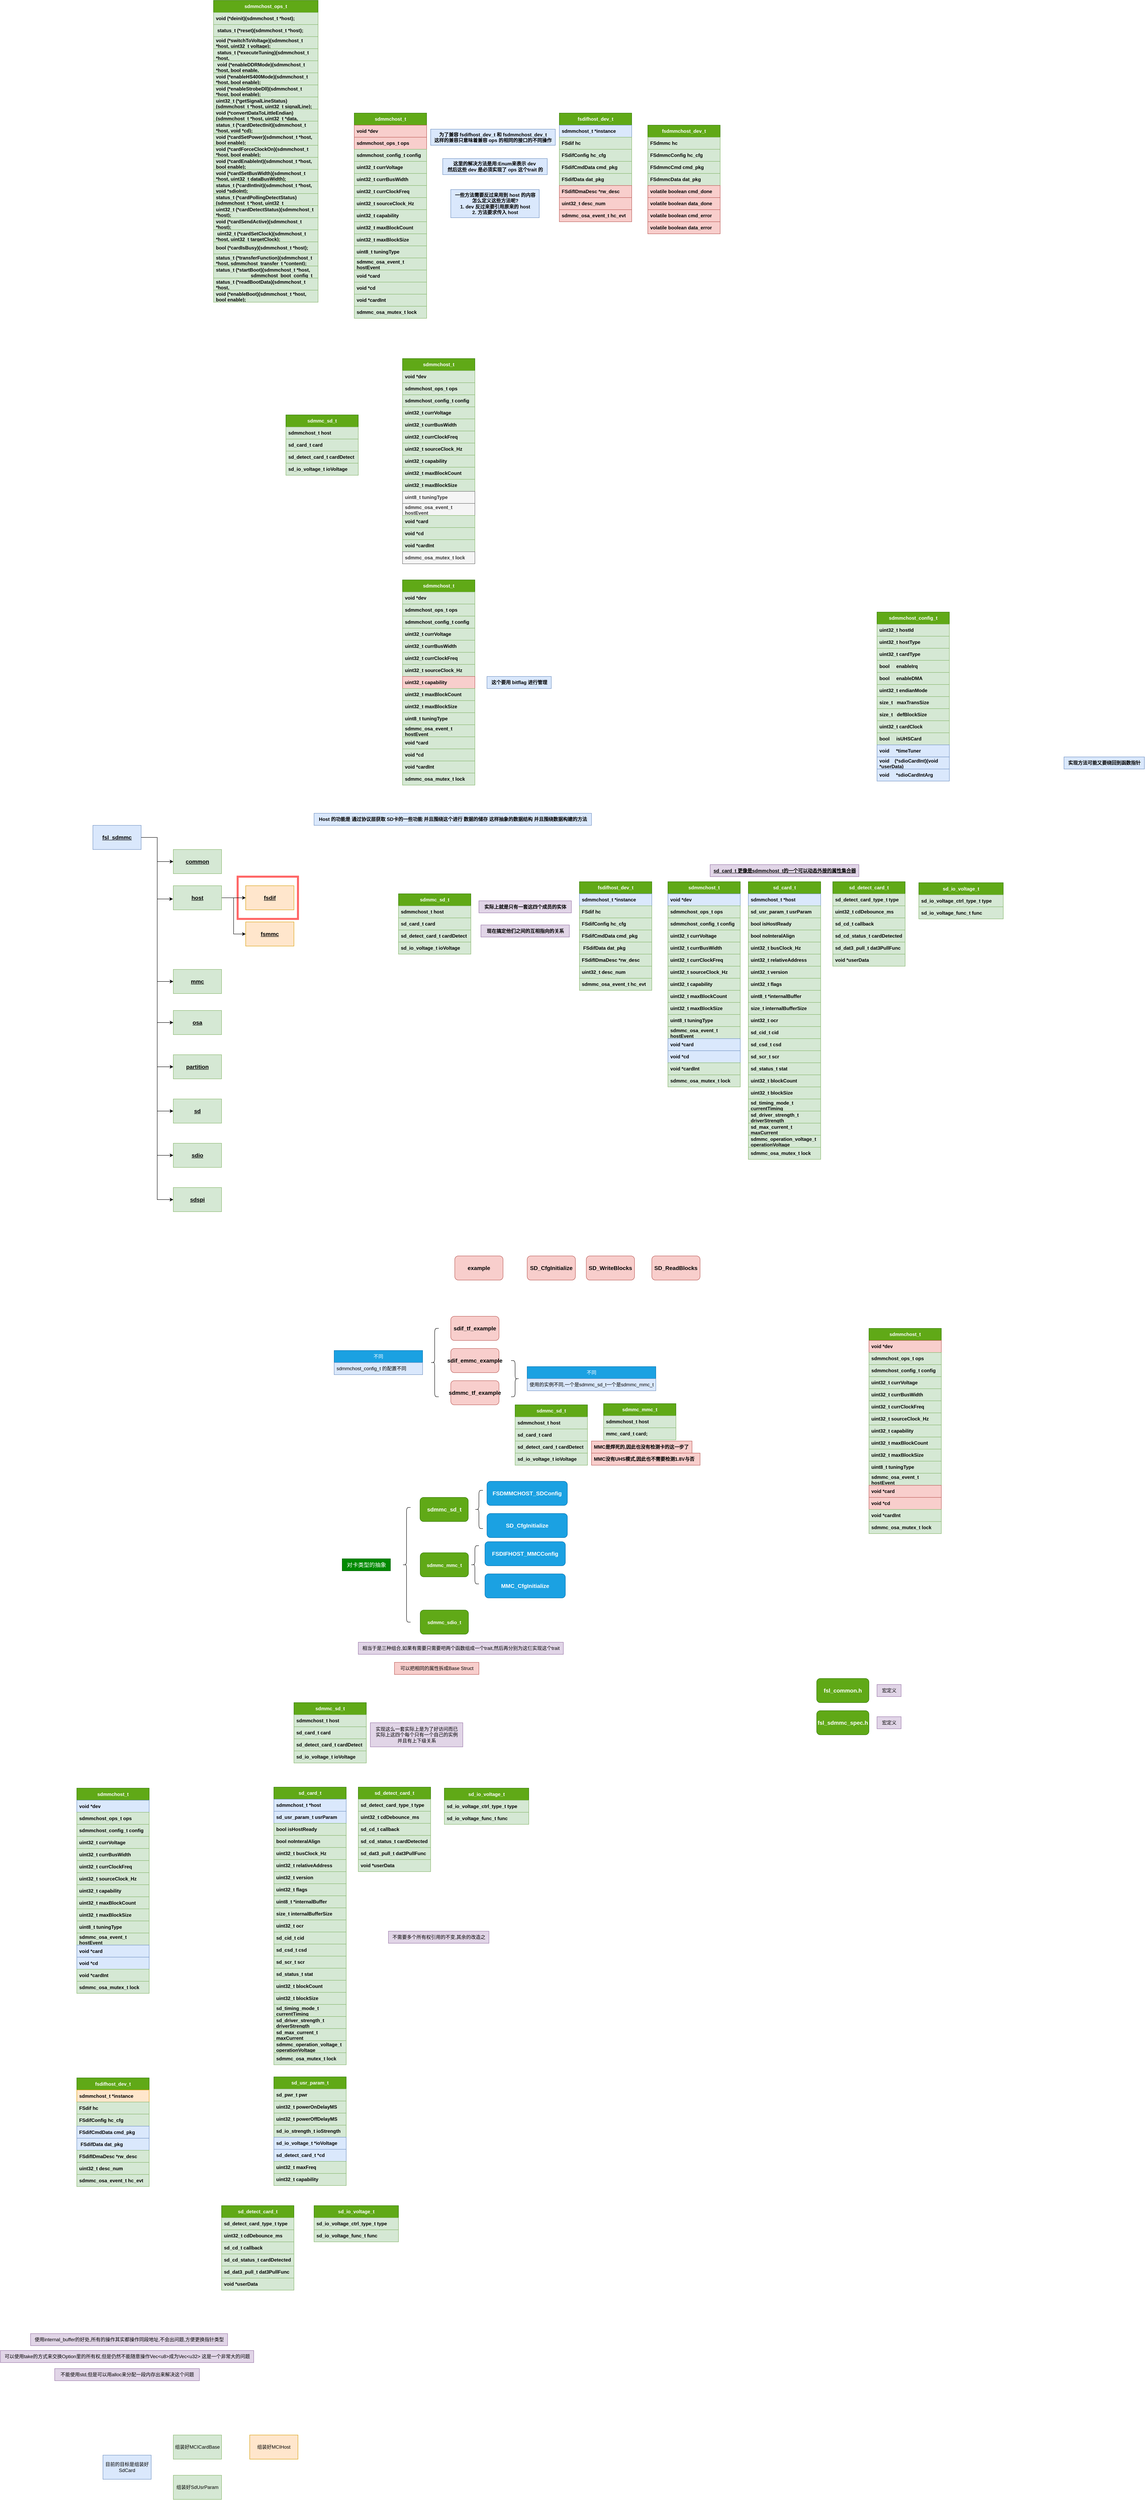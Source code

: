 <mxfile version="26.0.16">
  <diagram name="第 1 页" id="RIUy3Fn0ZehvJpWkt5wW">
    <mxGraphModel dx="1510" dy="1571" grid="1" gridSize="10" guides="1" tooltips="1" connect="1" arrows="1" fold="1" page="1" pageScale="1" pageWidth="827" pageHeight="1169" math="0" shadow="0">
      <root>
        <mxCell id="0" />
        <mxCell id="1" parent="0" />
        <mxCell id="EC88uF_xVbB2sWb6Ojbx-24" value="" style="rounded=0;whiteSpace=wrap;html=1;fillColor=none;strokeWidth=5;strokeColor=#FF6666;" parent="1" vertex="1">
          <mxGeometry x="-40" y="2107.5" width="150" height="105" as="geometry" />
        </mxCell>
        <mxCell id="-_FYaDfTA1gfNJCsHM5T-1" value="sdmmchost_t" style="swimlane;fontStyle=1;childLayout=stackLayout;horizontal=1;startSize=30;horizontalStack=0;resizeParent=1;resizeParentMax=0;resizeLast=0;collapsible=1;marginBottom=0;whiteSpace=wrap;fillColor=#60a917;strokeColor=#2D7600;fontColor=#ffffff;" parent="1" vertex="1">
          <mxGeometry x="250" y="210" width="180" height="510" as="geometry" />
        </mxCell>
        <mxCell id="-_FYaDfTA1gfNJCsHM5T-2" value="void *dev" style="text;strokeColor=#b85450;fillColor=#f8cecc;align=left;verticalAlign=middle;spacingLeft=4;spacingRight=4;overflow=hidden;points=[[0,0.5],[1,0.5]];portConstraint=eastwest;rotatable=0;whiteSpace=wrap;fontStyle=1;html=1;" parent="-_FYaDfTA1gfNJCsHM5T-1" vertex="1">
          <mxGeometry y="30" width="180" height="30" as="geometry" />
        </mxCell>
        <mxCell id="-_FYaDfTA1gfNJCsHM5T-3" value="sdmmchost_ops_t ops" style="text;strokeColor=#b85450;fillColor=#f8cecc;align=left;verticalAlign=middle;spacingLeft=4;spacingRight=4;overflow=hidden;points=[[0,0.5],[1,0.5]];portConstraint=eastwest;rotatable=0;fontStyle=1;whiteSpace=wrap;" parent="-_FYaDfTA1gfNJCsHM5T-1" vertex="1">
          <mxGeometry y="60" width="180" height="30" as="geometry" />
        </mxCell>
        <mxCell id="-_FYaDfTA1gfNJCsHM5T-4" value="sdmmchost_config_t config" style="text;strokeColor=#82b366;fillColor=#d5e8d4;align=left;verticalAlign=middle;spacingLeft=4;spacingRight=4;overflow=hidden;points=[[0,0.5],[1,0.5]];portConstraint=eastwest;rotatable=0;fontStyle=1;whiteSpace=wrap;" parent="-_FYaDfTA1gfNJCsHM5T-1" vertex="1">
          <mxGeometry y="90" width="180" height="30" as="geometry" />
        </mxCell>
        <mxCell id="-_FYaDfTA1gfNJCsHM5T-5" value="uint32_t currVoltage" style="text;strokeColor=#82b366;fillColor=#d5e8d4;align=left;verticalAlign=middle;spacingLeft=4;spacingRight=4;overflow=hidden;points=[[0,0.5],[1,0.5]];portConstraint=eastwest;rotatable=0;fontStyle=1;whiteSpace=wrap;" parent="-_FYaDfTA1gfNJCsHM5T-1" vertex="1">
          <mxGeometry y="120" width="180" height="30" as="geometry" />
        </mxCell>
        <mxCell id="-_FYaDfTA1gfNJCsHM5T-6" value="uint32_t currBusWidth" style="text;strokeColor=#82b366;fillColor=#d5e8d4;align=left;verticalAlign=middle;spacingLeft=4;spacingRight=4;overflow=hidden;points=[[0,0.5],[1,0.5]];portConstraint=eastwest;rotatable=0;fontStyle=1;whiteSpace=wrap;" parent="-_FYaDfTA1gfNJCsHM5T-1" vertex="1">
          <mxGeometry y="150" width="180" height="30" as="geometry" />
        </mxCell>
        <mxCell id="-_FYaDfTA1gfNJCsHM5T-7" value="uint32_t currClockFreq" style="text;strokeColor=#82b366;fillColor=#d5e8d4;align=left;verticalAlign=middle;spacingLeft=4;spacingRight=4;overflow=hidden;points=[[0,0.5],[1,0.5]];portConstraint=eastwest;rotatable=0;fontStyle=1;whiteSpace=wrap;" parent="-_FYaDfTA1gfNJCsHM5T-1" vertex="1">
          <mxGeometry y="180" width="180" height="30" as="geometry" />
        </mxCell>
        <mxCell id="-_FYaDfTA1gfNJCsHM5T-8" value="uint32_t sourceClock_Hz" style="text;strokeColor=#82b366;fillColor=#d5e8d4;align=left;verticalAlign=middle;spacingLeft=4;spacingRight=4;overflow=hidden;points=[[0,0.5],[1,0.5]];portConstraint=eastwest;rotatable=0;fontStyle=1;whiteSpace=wrap;" parent="-_FYaDfTA1gfNJCsHM5T-1" vertex="1">
          <mxGeometry y="210" width="180" height="30" as="geometry" />
        </mxCell>
        <mxCell id="-_FYaDfTA1gfNJCsHM5T-9" value="uint32_t capability" style="text;strokeColor=#82b366;fillColor=#d5e8d4;align=left;verticalAlign=middle;spacingLeft=4;spacingRight=4;overflow=hidden;points=[[0,0.5],[1,0.5]];portConstraint=eastwest;rotatable=0;fontStyle=1;whiteSpace=wrap;" parent="-_FYaDfTA1gfNJCsHM5T-1" vertex="1">
          <mxGeometry y="240" width="180" height="30" as="geometry" />
        </mxCell>
        <mxCell id="-_FYaDfTA1gfNJCsHM5T-10" value="uint32_t maxBlockCount" style="text;strokeColor=#82b366;fillColor=#d5e8d4;align=left;verticalAlign=middle;spacingLeft=4;spacingRight=4;overflow=hidden;points=[[0,0.5],[1,0.5]];portConstraint=eastwest;rotatable=0;fontStyle=1;whiteSpace=wrap;" parent="-_FYaDfTA1gfNJCsHM5T-1" vertex="1">
          <mxGeometry y="270" width="180" height="30" as="geometry" />
        </mxCell>
        <mxCell id="-_FYaDfTA1gfNJCsHM5T-11" value="uint32_t maxBlockSize" style="text;strokeColor=#82b366;fillColor=#d5e8d4;align=left;verticalAlign=middle;spacingLeft=4;spacingRight=4;overflow=hidden;points=[[0,0.5],[1,0.5]];portConstraint=eastwest;rotatable=0;fontStyle=1;whiteSpace=wrap;" parent="-_FYaDfTA1gfNJCsHM5T-1" vertex="1">
          <mxGeometry y="300" width="180" height="30" as="geometry" />
        </mxCell>
        <mxCell id="-_FYaDfTA1gfNJCsHM5T-12" value="uint8_t tuningType" style="text;strokeColor=#82b366;fillColor=#d5e8d4;align=left;verticalAlign=middle;spacingLeft=4;spacingRight=4;overflow=hidden;points=[[0,0.5],[1,0.5]];portConstraint=eastwest;rotatable=0;fontStyle=1;whiteSpace=wrap;" parent="-_FYaDfTA1gfNJCsHM5T-1" vertex="1">
          <mxGeometry y="330" width="180" height="30" as="geometry" />
        </mxCell>
        <mxCell id="-_FYaDfTA1gfNJCsHM5T-13" value="sdmmc_osa_event_t hostEvent" style="text;strokeColor=#82b366;fillColor=#d5e8d4;align=left;verticalAlign=middle;spacingLeft=4;spacingRight=4;overflow=hidden;points=[[0,0.5],[1,0.5]];portConstraint=eastwest;rotatable=0;fontStyle=1;whiteSpace=wrap;" parent="-_FYaDfTA1gfNJCsHM5T-1" vertex="1">
          <mxGeometry y="360" width="180" height="30" as="geometry" />
        </mxCell>
        <mxCell id="-_FYaDfTA1gfNJCsHM5T-14" value="void *card" style="text;strokeColor=#82b366;fillColor=#d5e8d4;align=left;verticalAlign=middle;spacingLeft=4;spacingRight=4;overflow=hidden;points=[[0,0.5],[1,0.5]];portConstraint=eastwest;rotatable=0;fontStyle=1;whiteSpace=wrap;" parent="-_FYaDfTA1gfNJCsHM5T-1" vertex="1">
          <mxGeometry y="390" width="180" height="30" as="geometry" />
        </mxCell>
        <mxCell id="-_FYaDfTA1gfNJCsHM5T-15" value="void *cd" style="text;strokeColor=#82b366;fillColor=#d5e8d4;align=left;verticalAlign=middle;spacingLeft=4;spacingRight=4;overflow=hidden;points=[[0,0.5],[1,0.5]];portConstraint=eastwest;rotatable=0;fontStyle=1;whiteSpace=wrap;" parent="-_FYaDfTA1gfNJCsHM5T-1" vertex="1">
          <mxGeometry y="420" width="180" height="30" as="geometry" />
        </mxCell>
        <mxCell id="-_FYaDfTA1gfNJCsHM5T-16" value="void *cardInt" style="text;strokeColor=#82b366;fillColor=#d5e8d4;align=left;verticalAlign=middle;spacingLeft=4;spacingRight=4;overflow=hidden;points=[[0,0.5],[1,0.5]];portConstraint=eastwest;rotatable=0;fontStyle=1;whiteSpace=wrap;" parent="-_FYaDfTA1gfNJCsHM5T-1" vertex="1">
          <mxGeometry y="450" width="180" height="30" as="geometry" />
        </mxCell>
        <mxCell id="-_FYaDfTA1gfNJCsHM5T-17" value="sdmmc_osa_mutex_t lock" style="text;strokeColor=#82b366;fillColor=#d5e8d4;align=left;verticalAlign=middle;spacingLeft=4;spacingRight=4;overflow=hidden;points=[[0,0.5],[1,0.5]];portConstraint=eastwest;rotatable=0;fontStyle=1;whiteSpace=wrap;" parent="-_FYaDfTA1gfNJCsHM5T-1" vertex="1">
          <mxGeometry y="480" width="180" height="30" as="geometry" />
        </mxCell>
        <mxCell id="-_FYaDfTA1gfNJCsHM5T-18" value="为了兼容 fsdifhost_dev_t 和 fsdmmchost_dev_t&#xa;这样的兼容只意味着兼容 ops 的相同的接口的不同操作" style="text;align=center;verticalAlign=middle;resizable=0;points=[];autosize=1;strokeColor=#6c8ebf;fillColor=#dae8fc;fontStyle=1" parent="1" vertex="1">
          <mxGeometry x="440" y="250" width="310" height="40" as="geometry" />
        </mxCell>
        <mxCell id="-_FYaDfTA1gfNJCsHM5T-19" value="fsdifhost_dev_t" style="swimlane;fontStyle=1;childLayout=stackLayout;horizontal=1;startSize=30;horizontalStack=0;resizeParent=1;resizeParentMax=0;resizeLast=0;collapsible=1;marginBottom=0;whiteSpace=wrap;fillColor=#60a917;strokeColor=#2D7600;fontColor=#ffffff;" parent="1" vertex="1">
          <mxGeometry x="760" y="210" width="180" height="270" as="geometry" />
        </mxCell>
        <mxCell id="-_FYaDfTA1gfNJCsHM5T-20" value="sdmmchost_t *instance" style="text;strokeColor=#6c8ebf;fillColor=#dae8fc;align=left;verticalAlign=middle;spacingLeft=4;spacingRight=4;overflow=hidden;points=[[0,0.5],[1,0.5]];portConstraint=eastwest;rotatable=0;whiteSpace=wrap;fontStyle=1;" parent="-_FYaDfTA1gfNJCsHM5T-19" vertex="1">
          <mxGeometry y="30" width="180" height="30" as="geometry" />
        </mxCell>
        <mxCell id="-_FYaDfTA1gfNJCsHM5T-36" value="FSdif hc" style="text;strokeColor=#82b366;fillColor=#d5e8d4;align=left;verticalAlign=middle;spacingLeft=4;spacingRight=4;overflow=hidden;points=[[0,0.5],[1,0.5]];portConstraint=eastwest;rotatable=0;whiteSpace=wrap;fontStyle=1;" parent="-_FYaDfTA1gfNJCsHM5T-19" vertex="1">
          <mxGeometry y="60" width="180" height="30" as="geometry" />
        </mxCell>
        <mxCell id="-_FYaDfTA1gfNJCsHM5T-37" value="FSdifConfig hc_cfg" style="text;strokeColor=#82b366;fillColor=#d5e8d4;align=left;verticalAlign=middle;spacingLeft=4;spacingRight=4;overflow=hidden;points=[[0,0.5],[1,0.5]];portConstraint=eastwest;rotatable=0;whiteSpace=wrap;fontStyle=1;" parent="-_FYaDfTA1gfNJCsHM5T-19" vertex="1">
          <mxGeometry y="90" width="180" height="30" as="geometry" />
        </mxCell>
        <mxCell id="-_FYaDfTA1gfNJCsHM5T-38" value="FSdifCmdData cmd_pkg" style="text;strokeColor=#82b366;fillColor=#d5e8d4;align=left;verticalAlign=middle;spacingLeft=4;spacingRight=4;overflow=hidden;points=[[0,0.5],[1,0.5]];portConstraint=eastwest;rotatable=0;whiteSpace=wrap;fontStyle=1;" parent="-_FYaDfTA1gfNJCsHM5T-19" vertex="1">
          <mxGeometry y="120" width="180" height="30" as="geometry" />
        </mxCell>
        <mxCell id="-_FYaDfTA1gfNJCsHM5T-40" value="FSdifData dat_pkg" style="text;strokeColor=#82b366;fillColor=#d5e8d4;align=left;verticalAlign=middle;spacingLeft=4;spacingRight=4;overflow=hidden;points=[[0,0.5],[1,0.5]];portConstraint=eastwest;rotatable=0;whiteSpace=wrap;fontStyle=1;" parent="-_FYaDfTA1gfNJCsHM5T-19" vertex="1">
          <mxGeometry y="150" width="180" height="30" as="geometry" />
        </mxCell>
        <mxCell id="-_FYaDfTA1gfNJCsHM5T-41" value="FSdifIDmaDesc *rw_desc" style="text;strokeColor=#b85450;fillColor=#f8cecc;align=left;verticalAlign=middle;spacingLeft=4;spacingRight=4;overflow=hidden;points=[[0,0.5],[1,0.5]];portConstraint=eastwest;rotatable=0;whiteSpace=wrap;fontStyle=1;" parent="-_FYaDfTA1gfNJCsHM5T-19" vertex="1">
          <mxGeometry y="180" width="180" height="30" as="geometry" />
        </mxCell>
        <mxCell id="-_FYaDfTA1gfNJCsHM5T-42" value="uint32_t desc_num" style="text;strokeColor=#b85450;fillColor=#f8cecc;align=left;verticalAlign=middle;spacingLeft=4;spacingRight=4;overflow=hidden;points=[[0,0.5],[1,0.5]];portConstraint=eastwest;rotatable=0;whiteSpace=wrap;fontStyle=1;" parent="-_FYaDfTA1gfNJCsHM5T-19" vertex="1">
          <mxGeometry y="210" width="180" height="30" as="geometry" />
        </mxCell>
        <mxCell id="-_FYaDfTA1gfNJCsHM5T-39" value="sdmmc_osa_event_t hc_evt" style="text;strokeColor=#b85450;fillColor=#f8cecc;align=left;verticalAlign=middle;spacingLeft=4;spacingRight=4;overflow=hidden;points=[[0,0.5],[1,0.5]];portConstraint=eastwest;rotatable=0;whiteSpace=wrap;fontStyle=1;" parent="-_FYaDfTA1gfNJCsHM5T-19" vertex="1">
          <mxGeometry y="240" width="180" height="30" as="geometry" />
        </mxCell>
        <mxCell id="-_FYaDfTA1gfNJCsHM5T-44" value="fsdmmchost_dev_t" style="swimlane;fontStyle=1;childLayout=stackLayout;horizontal=1;startSize=30;horizontalStack=0;resizeParent=1;resizeParentMax=0;resizeLast=0;collapsible=1;marginBottom=0;whiteSpace=wrap;fillColor=#60a917;strokeColor=#2D7600;fontColor=#FFFFFF;" parent="1" vertex="1">
          <mxGeometry x="980" y="240" width="180" height="270" as="geometry" />
        </mxCell>
        <mxCell id="-_FYaDfTA1gfNJCsHM5T-45" value="FSdmmc hc" style="text;strokeColor=#82b366;fillColor=#d5e8d4;align=left;verticalAlign=middle;spacingLeft=4;spacingRight=4;overflow=hidden;points=[[0,0.5],[1,0.5]];portConstraint=eastwest;rotatable=0;whiteSpace=wrap;fontStyle=1;" parent="-_FYaDfTA1gfNJCsHM5T-44" vertex="1">
          <mxGeometry y="30" width="180" height="30" as="geometry" />
        </mxCell>
        <mxCell id="-_FYaDfTA1gfNJCsHM5T-46" value="FSdmmcConfig hc_cfg" style="text;strokeColor=#82b366;fillColor=#d5e8d4;align=left;verticalAlign=middle;spacingLeft=4;spacingRight=4;overflow=hidden;points=[[0,0.5],[1,0.5]];portConstraint=eastwest;rotatable=0;whiteSpace=wrap;fontStyle=1;" parent="-_FYaDfTA1gfNJCsHM5T-44" vertex="1">
          <mxGeometry y="60" width="180" height="30" as="geometry" />
        </mxCell>
        <mxCell id="-_FYaDfTA1gfNJCsHM5T-47" value="FSdmmcCmd cmd_pkg" style="text;strokeColor=#82b366;fillColor=#d5e8d4;align=left;verticalAlign=middle;spacingLeft=4;spacingRight=4;overflow=hidden;points=[[0,0.5],[1,0.5]];portConstraint=eastwest;rotatable=0;whiteSpace=wrap;fontStyle=1;" parent="-_FYaDfTA1gfNJCsHM5T-44" vertex="1">
          <mxGeometry y="90" width="180" height="30" as="geometry" />
        </mxCell>
        <mxCell id="-_FYaDfTA1gfNJCsHM5T-48" value="FSdmmcData dat_pkg" style="text;strokeColor=#82b366;fillColor=#d5e8d4;align=left;verticalAlign=middle;spacingLeft=4;spacingRight=4;overflow=hidden;points=[[0,0.5],[1,0.5]];portConstraint=eastwest;rotatable=0;whiteSpace=wrap;fontStyle=1;" parent="-_FYaDfTA1gfNJCsHM5T-44" vertex="1">
          <mxGeometry y="120" width="180" height="30" as="geometry" />
        </mxCell>
        <mxCell id="-_FYaDfTA1gfNJCsHM5T-49" value="volatile boolean cmd_done" style="text;strokeColor=#b85450;fillColor=#f8cecc;align=left;verticalAlign=middle;spacingLeft=4;spacingRight=4;overflow=hidden;points=[[0,0.5],[1,0.5]];portConstraint=eastwest;rotatable=0;whiteSpace=wrap;fontStyle=1;" parent="-_FYaDfTA1gfNJCsHM5T-44" vertex="1">
          <mxGeometry y="150" width="180" height="30" as="geometry" />
        </mxCell>
        <mxCell id="-_FYaDfTA1gfNJCsHM5T-50" value="volatile boolean data_done" style="text;strokeColor=#b85450;fillColor=#f8cecc;align=left;verticalAlign=middle;spacingLeft=4;spacingRight=4;overflow=hidden;points=[[0,0.5],[1,0.5]];portConstraint=eastwest;rotatable=0;whiteSpace=wrap;fontStyle=1;" parent="-_FYaDfTA1gfNJCsHM5T-44" vertex="1">
          <mxGeometry y="180" width="180" height="30" as="geometry" />
        </mxCell>
        <mxCell id="-_FYaDfTA1gfNJCsHM5T-51" value="volatile boolean cmd_error" style="text;strokeColor=#b85450;fillColor=#f8cecc;align=left;verticalAlign=middle;spacingLeft=4;spacingRight=4;overflow=hidden;points=[[0,0.5],[1,0.5]];portConstraint=eastwest;rotatable=0;whiteSpace=wrap;fontStyle=1;" parent="-_FYaDfTA1gfNJCsHM5T-44" vertex="1">
          <mxGeometry y="210" width="180" height="30" as="geometry" />
        </mxCell>
        <mxCell id="-_FYaDfTA1gfNJCsHM5T-52" value="volatile boolean data_error" style="text;strokeColor=#b85450;fillColor=#f8cecc;align=left;verticalAlign=middle;spacingLeft=4;spacingRight=4;overflow=hidden;points=[[0,0.5],[1,0.5]];portConstraint=eastwest;rotatable=0;whiteSpace=wrap;fontStyle=1;" parent="-_FYaDfTA1gfNJCsHM5T-44" vertex="1">
          <mxGeometry y="240" width="180" height="30" as="geometry" />
        </mxCell>
        <mxCell id="-_FYaDfTA1gfNJCsHM5T-53" value="sdmmchost_ops_t" style="swimlane;fontStyle=1;childLayout=stackLayout;horizontal=1;startSize=30;horizontalStack=0;resizeParent=1;resizeParentMax=0;resizeLast=0;collapsible=1;marginBottom=0;whiteSpace=wrap;fillColor=#60a917;strokeColor=#2D7600;fontColor=#ffffff;html=1;" parent="1" vertex="1">
          <mxGeometry x="-100" y="-70" width="260" height="750" as="geometry" />
        </mxCell>
        <mxCell id="-_FYaDfTA1gfNJCsHM5T-54" value="void (*deinit)(sdmmchost_t *host);" style="text;strokeColor=#82b366;fillColor=#d5e8d4;align=left;verticalAlign=middle;spacingLeft=4;spacingRight=4;overflow=hidden;points=[[0,0.5],[1,0.5]];portConstraint=eastwest;rotatable=0;fontStyle=1;whiteSpace=wrap;" parent="-_FYaDfTA1gfNJCsHM5T-53" vertex="1">
          <mxGeometry y="30" width="260" height="30" as="geometry" />
        </mxCell>
        <mxCell id="-_FYaDfTA1gfNJCsHM5T-55" value=" status_t (*reset)(sdmmchost_t *host);" style="text;strokeColor=#82b366;fillColor=#d5e8d4;align=left;verticalAlign=middle;spacingLeft=4;spacingRight=4;overflow=hidden;points=[[0,0.5],[1,0.5]];portConstraint=eastwest;rotatable=0;fontStyle=1;whiteSpace=wrap;" parent="-_FYaDfTA1gfNJCsHM5T-53" vertex="1">
          <mxGeometry y="60" width="260" height="30" as="geometry" />
        </mxCell>
        <mxCell id="-_FYaDfTA1gfNJCsHM5T-56" value="void (*switchToVoltage)(sdmmchost_t *host, uint32_t voltage);" style="text;strokeColor=#82b366;fillColor=#d5e8d4;align=left;verticalAlign=middle;spacingLeft=4;spacingRight=4;overflow=hidden;points=[[0,0.5],[1,0.5]];portConstraint=eastwest;rotatable=0;fontStyle=1;whiteSpace=wrap;" parent="-_FYaDfTA1gfNJCsHM5T-53" vertex="1">
          <mxGeometry y="90" width="260" height="30" as="geometry" />
        </mxCell>
        <mxCell id="-_FYaDfTA1gfNJCsHM5T-57" value=" status_t (*executeTuning)(sdmmchost_t *host,&#xa;                              uint32_t tuningCmd,&#xa;                              uint32_t *revBuf,&#xa;                              uint32_t blockSize);" style="text;strokeColor=#82b366;fillColor=#d5e8d4;align=left;verticalAlign=middle;spacingLeft=4;spacingRight=4;overflow=hidden;points=[[0,0.5],[1,0.5]];portConstraint=eastwest;rotatable=0;fontStyle=1;whiteSpace=wrap;" parent="-_FYaDfTA1gfNJCsHM5T-53" vertex="1">
          <mxGeometry y="120" width="260" height="30" as="geometry" />
        </mxCell>
        <mxCell id="-_FYaDfTA1gfNJCsHM5T-58" value=" void (*enableDDRMode)(sdmmchost_t *host, bool enable, &#xa;                          uint32_t nibblePos);" style="text;strokeColor=#82b366;fillColor=#d5e8d4;align=left;verticalAlign=middle;spacingLeft=4;spacingRight=4;overflow=hidden;points=[[0,0.5],[1,0.5]];portConstraint=eastwest;rotatable=0;fontStyle=1;whiteSpace=wrap;" parent="-_FYaDfTA1gfNJCsHM5T-53" vertex="1">
          <mxGeometry y="150" width="260" height="30" as="geometry" />
        </mxCell>
        <mxCell id="-_FYaDfTA1gfNJCsHM5T-59" value="void (*enableHS400Mode)(sdmmchost_t *host, bool enable);" style="text;strokeColor=#82b366;fillColor=#d5e8d4;align=left;verticalAlign=middle;spacingLeft=4;spacingRight=4;overflow=hidden;points=[[0,0.5],[1,0.5]];portConstraint=eastwest;rotatable=0;fontStyle=1;whiteSpace=wrap;" parent="-_FYaDfTA1gfNJCsHM5T-53" vertex="1">
          <mxGeometry y="180" width="260" height="30" as="geometry" />
        </mxCell>
        <mxCell id="-_FYaDfTA1gfNJCsHM5T-60" value="void (*enableStrobeDll)(sdmmchost_t *host, bool enable);" style="text;strokeColor=#82b366;fillColor=#d5e8d4;align=left;verticalAlign=middle;spacingLeft=4;spacingRight=4;overflow=hidden;points=[[0,0.5],[1,0.5]];portConstraint=eastwest;rotatable=0;fontStyle=1;whiteSpace=wrap;" parent="-_FYaDfTA1gfNJCsHM5T-53" vertex="1">
          <mxGeometry y="210" width="260" height="30" as="geometry" />
        </mxCell>
        <mxCell id="-_FYaDfTA1gfNJCsHM5T-61" value="uint32_t (*getSignalLineStatus)(sdmmchost_t *host, uint32_t signalLine);" style="text;strokeColor=#82b366;fillColor=#d5e8d4;align=left;verticalAlign=middle;spacingLeft=4;spacingRight=4;overflow=hidden;points=[[0,0.5],[1,0.5]];portConstraint=eastwest;rotatable=0;fontStyle=1;whiteSpace=wrap;" parent="-_FYaDfTA1gfNJCsHM5T-53" vertex="1">
          <mxGeometry y="240" width="260" height="30" as="geometry" />
        </mxCell>
        <mxCell id="-_FYaDfTA1gfNJCsHM5T-62" value="void (*convertDataToLittleEndian)(sdmmchost_t *host, uint32_t *data, uint32_t wordSize, uint32_t format);" style="text;strokeColor=#82b366;fillColor=#d5e8d4;align=left;verticalAlign=middle;spacingLeft=4;spacingRight=4;overflow=hidden;points=[[0,0.5],[1,0.5]];portConstraint=eastwest;rotatable=0;fontStyle=1;whiteSpace=wrap;" parent="-_FYaDfTA1gfNJCsHM5T-53" vertex="1">
          <mxGeometry y="270" width="260" height="30" as="geometry" />
        </mxCell>
        <mxCell id="-_FYaDfTA1gfNJCsHM5T-63" value="status_t (*cardDetectInit)(sdmmchost_t *host, void *cd);" style="text;strokeColor=#82b366;fillColor=#d5e8d4;align=left;verticalAlign=middle;spacingLeft=4;spacingRight=4;overflow=hidden;points=[[0,0.5],[1,0.5]];portConstraint=eastwest;rotatable=0;fontStyle=1;whiteSpace=wrap;" parent="-_FYaDfTA1gfNJCsHM5T-53" vertex="1">
          <mxGeometry y="300" width="260" height="30" as="geometry" />
        </mxCell>
        <mxCell id="-_FYaDfTA1gfNJCsHM5T-64" value="void (*cardSetPower)(sdmmchost_t *host, bool enable);" style="text;strokeColor=#82b366;fillColor=#d5e8d4;align=left;verticalAlign=middle;spacingLeft=4;spacingRight=4;overflow=hidden;points=[[0,0.5],[1,0.5]];portConstraint=eastwest;rotatable=0;fontStyle=1;whiteSpace=wrap;" parent="-_FYaDfTA1gfNJCsHM5T-53" vertex="1">
          <mxGeometry y="330" width="260" height="30" as="geometry" />
        </mxCell>
        <mxCell id="-_FYaDfTA1gfNJCsHM5T-65" value="void (*cardForceClockOn)(sdmmchost_t *host, bool enable);" style="text;strokeColor=#82b366;fillColor=#d5e8d4;align=left;verticalAlign=middle;spacingLeft=4;spacingRight=4;overflow=hidden;points=[[0,0.5],[1,0.5]];portConstraint=eastwest;rotatable=0;fontStyle=1;whiteSpace=wrap;" parent="-_FYaDfTA1gfNJCsHM5T-53" vertex="1">
          <mxGeometry y="360" width="260" height="30" as="geometry" />
        </mxCell>
        <mxCell id="-_FYaDfTA1gfNJCsHM5T-66" value="void (*cardEnableInt)(sdmmchost_t *host, bool enable);" style="text;strokeColor=#82b366;fillColor=#d5e8d4;align=left;verticalAlign=middle;spacingLeft=4;spacingRight=4;overflow=hidden;points=[[0,0.5],[1,0.5]];portConstraint=eastwest;rotatable=0;fontStyle=1;whiteSpace=wrap;" parent="-_FYaDfTA1gfNJCsHM5T-53" vertex="1">
          <mxGeometry y="390" width="260" height="30" as="geometry" />
        </mxCell>
        <mxCell id="-_FYaDfTA1gfNJCsHM5T-67" value="void (*cardSetBusWidth)(sdmmchost_t *host, uint32_t dataBusWidth);" style="text;strokeColor=#82b366;fillColor=#d5e8d4;align=left;verticalAlign=middle;spacingLeft=4;spacingRight=4;overflow=hidden;points=[[0,0.5],[1,0.5]];portConstraint=eastwest;rotatable=0;fontStyle=1;whiteSpace=wrap;" parent="-_FYaDfTA1gfNJCsHM5T-53" vertex="1">
          <mxGeometry y="420" width="260" height="30" as="geometry" />
        </mxCell>
        <mxCell id="-_FYaDfTA1gfNJCsHM5T-68" value="status_t (*cardIntInit)(sdmmchost_t *host, void *sdioInt);" style="text;strokeColor=#82b366;fillColor=#d5e8d4;align=left;verticalAlign=middle;spacingLeft=4;spacingRight=4;overflow=hidden;points=[[0,0.5],[1,0.5]];portConstraint=eastwest;rotatable=0;fontStyle=1;whiteSpace=wrap;" parent="-_FYaDfTA1gfNJCsHM5T-53" vertex="1">
          <mxGeometry y="450" width="260" height="30" as="geometry" />
        </mxCell>
        <mxCell id="-_FYaDfTA1gfNJCsHM5T-69" value="status_t (*cardPollingDetectStatus)(sdmmchost_t *host, uint32_t waitCardStatus, uint32_t timeout);" style="text;strokeColor=#82b366;fillColor=#d5e8d4;align=left;verticalAlign=middle;spacingLeft=4;spacingRight=4;overflow=hidden;points=[[0,0.5],[1,0.5]];portConstraint=eastwest;rotatable=0;fontStyle=1;whiteSpace=wrap;" parent="-_FYaDfTA1gfNJCsHM5T-53" vertex="1">
          <mxGeometry y="480" width="260" height="30" as="geometry" />
        </mxCell>
        <mxCell id="-_FYaDfTA1gfNJCsHM5T-70" value="uint32_t (*cardDetectStatus)(sdmmchost_t *host);" style="text;strokeColor=#82b366;fillColor=#d5e8d4;align=left;verticalAlign=middle;spacingLeft=4;spacingRight=4;overflow=hidden;points=[[0,0.5],[1,0.5]];portConstraint=eastwest;rotatable=0;fontStyle=1;whiteSpace=wrap;" parent="-_FYaDfTA1gfNJCsHM5T-53" vertex="1">
          <mxGeometry y="510" width="260" height="30" as="geometry" />
        </mxCell>
        <mxCell id="-_FYaDfTA1gfNJCsHM5T-71" value="void (*cardSendActive)(sdmmchost_t *host);" style="text;strokeColor=#82b366;fillColor=#d5e8d4;align=left;verticalAlign=middle;spacingLeft=4;spacingRight=4;overflow=hidden;points=[[0,0.5],[1,0.5]];portConstraint=eastwest;rotatable=0;fontStyle=1;whiteSpace=wrap;" parent="-_FYaDfTA1gfNJCsHM5T-53" vertex="1">
          <mxGeometry y="540" width="260" height="30" as="geometry" />
        </mxCell>
        <mxCell id="-_FYaDfTA1gfNJCsHM5T-72" value=" uint32_t (*cardSetClock)(sdmmchost_t *host, uint32_t targetClock);" style="text;strokeColor=#82b366;fillColor=#d5e8d4;align=left;verticalAlign=middle;spacingLeft=4;spacingRight=4;overflow=hidden;points=[[0,0.5],[1,0.5]];portConstraint=eastwest;rotatable=0;fontStyle=1;whiteSpace=wrap;" parent="-_FYaDfTA1gfNJCsHM5T-53" vertex="1">
          <mxGeometry y="570" width="260" height="30" as="geometry" />
        </mxCell>
        <mxCell id="-_FYaDfTA1gfNJCsHM5T-73" value="bool (*cardIsBusy)(sdmmchost_t *host);" style="text;strokeColor=#82b366;fillColor=#d5e8d4;align=left;verticalAlign=middle;spacingLeft=4;spacingRight=4;overflow=hidden;points=[[0,0.5],[1,0.5]];portConstraint=eastwest;rotatable=0;fontStyle=1;whiteSpace=wrap;" parent="-_FYaDfTA1gfNJCsHM5T-53" vertex="1">
          <mxGeometry y="600" width="260" height="30" as="geometry" />
        </mxCell>
        <mxCell id="-_FYaDfTA1gfNJCsHM5T-74" value="status_t (*transferFunction)(sdmmchost_t *host, sdmmchost_transfer_t *content);" style="text;strokeColor=#82b366;fillColor=#d5e8d4;align=left;verticalAlign=middle;spacingLeft=4;spacingRight=4;overflow=hidden;points=[[0,0.5],[1,0.5]];portConstraint=eastwest;rotatable=0;fontStyle=1;whiteSpace=wrap;" parent="-_FYaDfTA1gfNJCsHM5T-53" vertex="1">
          <mxGeometry y="630" width="260" height="30" as="geometry" />
        </mxCell>
        <mxCell id="-_FYaDfTA1gfNJCsHM5T-75" value="status_t (*startBoot)(sdmmchost_t *host,&#xa;                          sdmmchost_boot_config_t *hostConfig,&#xa;                          sdmmchost_cmd_t *cmd,&#xa;                          uint8_t *buffer);" style="text;strokeColor=#82b366;fillColor=#d5e8d4;align=left;verticalAlign=middle;spacingLeft=4;spacingRight=4;overflow=hidden;points=[[0,0.5],[1,0.5]];portConstraint=eastwest;rotatable=0;fontStyle=1;whiteSpace=wrap;" parent="-_FYaDfTA1gfNJCsHM5T-53" vertex="1">
          <mxGeometry y="660" width="260" height="30" as="geometry" />
        </mxCell>
        <mxCell id="-_FYaDfTA1gfNJCsHM5T-76" value="status_t (*readBootData)(sdmmchost_t *host, &#xa;                          sdmmchost_boot_config_t *hostConfig, &#xa;                          uint8_t *buffer);" style="text;strokeColor=#82b366;fillColor=#d5e8d4;align=left;verticalAlign=middle;spacingLeft=4;spacingRight=4;overflow=hidden;points=[[0,0.5],[1,0.5]];portConstraint=eastwest;rotatable=0;fontStyle=1;whiteSpace=wrap;" parent="-_FYaDfTA1gfNJCsHM5T-53" vertex="1">
          <mxGeometry y="690" width="260" height="30" as="geometry" />
        </mxCell>
        <mxCell id="-_FYaDfTA1gfNJCsHM5T-77" value="void (*enableBoot)(sdmmchost_t *host, bool enable);" style="text;strokeColor=#82b366;fillColor=#d5e8d4;align=left;verticalAlign=middle;spacingLeft=4;spacingRight=4;overflow=hidden;points=[[0,0.5],[1,0.5]];portConstraint=eastwest;rotatable=0;fontStyle=1;whiteSpace=wrap;" parent="-_FYaDfTA1gfNJCsHM5T-53" vertex="1">
          <mxGeometry y="720" width="260" height="30" as="geometry" />
        </mxCell>
        <mxCell id="-_FYaDfTA1gfNJCsHM5T-78" value="&lt;b&gt;这里的解决方法是用:Enum来表示 dev&amp;nbsp;&lt;/b&gt;&lt;div&gt;&lt;b&gt;然后这些 dev 是必须实现了 ops 这个trait 的&lt;/b&gt;&lt;/div&gt;" style="text;html=1;align=center;verticalAlign=middle;resizable=0;points=[];autosize=1;strokeColor=#6c8ebf;fillColor=#dae8fc;" parent="1" vertex="1">
          <mxGeometry x="470" y="323" width="260" height="40" as="geometry" />
        </mxCell>
        <mxCell id="-_FYaDfTA1gfNJCsHM5T-79" value="&lt;b&gt;一些方法需要反过来用到 host 的内容&lt;/b&gt;&lt;div&gt;&lt;b&gt;怎么定义这些方法呢?&lt;/b&gt;&lt;/div&gt;&lt;div&gt;&lt;b&gt;1. dev 反过来要引用原来的 host&lt;/b&gt;&lt;/div&gt;&lt;div&gt;&lt;b&gt;2. 方法要求传入 host&lt;/b&gt;&lt;/div&gt;" style="text;html=1;align=center;verticalAlign=middle;resizable=0;points=[];autosize=1;strokeColor=#6c8ebf;fillColor=#dae8fc;" parent="1" vertex="1">
          <mxGeometry x="490" y="400" width="220" height="70" as="geometry" />
        </mxCell>
        <mxCell id="-_FYaDfTA1gfNJCsHM5T-80" value="sdmmchost_t" style="swimlane;fontStyle=1;childLayout=stackLayout;horizontal=1;startSize=30;horizontalStack=0;resizeParent=1;resizeParentMax=0;resizeLast=0;collapsible=1;marginBottom=0;whiteSpace=wrap;fillColor=#60a917;strokeColor=#2D7600;fontColor=#ffffff;" parent="1" vertex="1">
          <mxGeometry x="370" y="820" width="180" height="510" as="geometry" />
        </mxCell>
        <mxCell id="-_FYaDfTA1gfNJCsHM5T-81" value="void *dev" style="text;strokeColor=#82b366;fillColor=#d5e8d4;align=left;verticalAlign=middle;spacingLeft=4;spacingRight=4;overflow=hidden;points=[[0,0.5],[1,0.5]];portConstraint=eastwest;rotatable=0;whiteSpace=wrap;fontStyle=1;html=1;" parent="-_FYaDfTA1gfNJCsHM5T-80" vertex="1">
          <mxGeometry y="30" width="180" height="30" as="geometry" />
        </mxCell>
        <mxCell id="-_FYaDfTA1gfNJCsHM5T-82" value="sdmmchost_ops_t ops" style="text;strokeColor=#82b366;fillColor=#d5e8d4;align=left;verticalAlign=middle;spacingLeft=4;spacingRight=4;overflow=hidden;points=[[0,0.5],[1,0.5]];portConstraint=eastwest;rotatable=0;fontStyle=1;whiteSpace=wrap;" parent="-_FYaDfTA1gfNJCsHM5T-80" vertex="1">
          <mxGeometry y="60" width="180" height="30" as="geometry" />
        </mxCell>
        <mxCell id="-_FYaDfTA1gfNJCsHM5T-83" value="sdmmchost_config_t config" style="text;strokeColor=#82b366;fillColor=#d5e8d4;align=left;verticalAlign=middle;spacingLeft=4;spacingRight=4;overflow=hidden;points=[[0,0.5],[1,0.5]];portConstraint=eastwest;rotatable=0;fontStyle=1;whiteSpace=wrap;" parent="-_FYaDfTA1gfNJCsHM5T-80" vertex="1">
          <mxGeometry y="90" width="180" height="30" as="geometry" />
        </mxCell>
        <mxCell id="-_FYaDfTA1gfNJCsHM5T-84" value="uint32_t currVoltage" style="text;strokeColor=#82b366;fillColor=#d5e8d4;align=left;verticalAlign=middle;spacingLeft=4;spacingRight=4;overflow=hidden;points=[[0,0.5],[1,0.5]];portConstraint=eastwest;rotatable=0;fontStyle=1;whiteSpace=wrap;" parent="-_FYaDfTA1gfNJCsHM5T-80" vertex="1">
          <mxGeometry y="120" width="180" height="30" as="geometry" />
        </mxCell>
        <mxCell id="-_FYaDfTA1gfNJCsHM5T-85" value="uint32_t currBusWidth" style="text;strokeColor=#82b366;fillColor=#d5e8d4;align=left;verticalAlign=middle;spacingLeft=4;spacingRight=4;overflow=hidden;points=[[0,0.5],[1,0.5]];portConstraint=eastwest;rotatable=0;fontStyle=1;whiteSpace=wrap;" parent="-_FYaDfTA1gfNJCsHM5T-80" vertex="1">
          <mxGeometry y="150" width="180" height="30" as="geometry" />
        </mxCell>
        <mxCell id="-_FYaDfTA1gfNJCsHM5T-86" value="uint32_t currClockFreq" style="text;strokeColor=#82b366;fillColor=#d5e8d4;align=left;verticalAlign=middle;spacingLeft=4;spacingRight=4;overflow=hidden;points=[[0,0.5],[1,0.5]];portConstraint=eastwest;rotatable=0;fontStyle=1;whiteSpace=wrap;" parent="-_FYaDfTA1gfNJCsHM5T-80" vertex="1">
          <mxGeometry y="180" width="180" height="30" as="geometry" />
        </mxCell>
        <mxCell id="-_FYaDfTA1gfNJCsHM5T-87" value="uint32_t sourceClock_Hz" style="text;strokeColor=#82b366;fillColor=#d5e8d4;align=left;verticalAlign=middle;spacingLeft=4;spacingRight=4;overflow=hidden;points=[[0,0.5],[1,0.5]];portConstraint=eastwest;rotatable=0;fontStyle=1;whiteSpace=wrap;" parent="-_FYaDfTA1gfNJCsHM5T-80" vertex="1">
          <mxGeometry y="210" width="180" height="30" as="geometry" />
        </mxCell>
        <mxCell id="-_FYaDfTA1gfNJCsHM5T-88" value="uint32_t capability" style="text;strokeColor=#82b366;fillColor=#d5e8d4;align=left;verticalAlign=middle;spacingLeft=4;spacingRight=4;overflow=hidden;points=[[0,0.5],[1,0.5]];portConstraint=eastwest;rotatable=0;fontStyle=1;whiteSpace=wrap;" parent="-_FYaDfTA1gfNJCsHM5T-80" vertex="1">
          <mxGeometry y="240" width="180" height="30" as="geometry" />
        </mxCell>
        <mxCell id="-_FYaDfTA1gfNJCsHM5T-89" value="uint32_t maxBlockCount" style="text;strokeColor=#82b366;fillColor=#d5e8d4;align=left;verticalAlign=middle;spacingLeft=4;spacingRight=4;overflow=hidden;points=[[0,0.5],[1,0.5]];portConstraint=eastwest;rotatable=0;fontStyle=1;whiteSpace=wrap;" parent="-_FYaDfTA1gfNJCsHM5T-80" vertex="1">
          <mxGeometry y="270" width="180" height="30" as="geometry" />
        </mxCell>
        <mxCell id="-_FYaDfTA1gfNJCsHM5T-90" value="uint32_t maxBlockSize" style="text;strokeColor=#82b366;fillColor=#d5e8d4;align=left;verticalAlign=middle;spacingLeft=4;spacingRight=4;overflow=hidden;points=[[0,0.5],[1,0.5]];portConstraint=eastwest;rotatable=0;fontStyle=1;whiteSpace=wrap;" parent="-_FYaDfTA1gfNJCsHM5T-80" vertex="1">
          <mxGeometry y="300" width="180" height="30" as="geometry" />
        </mxCell>
        <mxCell id="-_FYaDfTA1gfNJCsHM5T-91" value="uint8_t tuningType" style="text;strokeColor=#666666;fillColor=#f5f5f5;align=left;verticalAlign=middle;spacingLeft=4;spacingRight=4;overflow=hidden;points=[[0,0.5],[1,0.5]];portConstraint=eastwest;rotatable=0;fontStyle=1;whiteSpace=wrap;fontColor=#333333;" parent="-_FYaDfTA1gfNJCsHM5T-80" vertex="1">
          <mxGeometry y="330" width="180" height="30" as="geometry" />
        </mxCell>
        <mxCell id="-_FYaDfTA1gfNJCsHM5T-92" value="sdmmc_osa_event_t hostEvent" style="text;strokeColor=#666666;fillColor=#f5f5f5;align=left;verticalAlign=middle;spacingLeft=4;spacingRight=4;overflow=hidden;points=[[0,0.5],[1,0.5]];portConstraint=eastwest;rotatable=0;fontStyle=1;whiteSpace=wrap;fontColor=#333333;" parent="-_FYaDfTA1gfNJCsHM5T-80" vertex="1">
          <mxGeometry y="360" width="180" height="30" as="geometry" />
        </mxCell>
        <mxCell id="-_FYaDfTA1gfNJCsHM5T-93" value="void *card" style="text;strokeColor=#82b366;fillColor=#d5e8d4;align=left;verticalAlign=middle;spacingLeft=4;spacingRight=4;overflow=hidden;points=[[0,0.5],[1,0.5]];portConstraint=eastwest;rotatable=0;fontStyle=1;whiteSpace=wrap;" parent="-_FYaDfTA1gfNJCsHM5T-80" vertex="1">
          <mxGeometry y="390" width="180" height="30" as="geometry" />
        </mxCell>
        <mxCell id="-_FYaDfTA1gfNJCsHM5T-94" value="void *cd" style="text;strokeColor=#82b366;fillColor=#d5e8d4;align=left;verticalAlign=middle;spacingLeft=4;spacingRight=4;overflow=hidden;points=[[0,0.5],[1,0.5]];portConstraint=eastwest;rotatable=0;fontStyle=1;whiteSpace=wrap;" parent="-_FYaDfTA1gfNJCsHM5T-80" vertex="1">
          <mxGeometry y="420" width="180" height="30" as="geometry" />
        </mxCell>
        <mxCell id="-_FYaDfTA1gfNJCsHM5T-95" value="void *cardInt" style="text;strokeColor=#82b366;fillColor=#d5e8d4;align=left;verticalAlign=middle;spacingLeft=4;spacingRight=4;overflow=hidden;points=[[0,0.5],[1,0.5]];portConstraint=eastwest;rotatable=0;fontStyle=1;whiteSpace=wrap;" parent="-_FYaDfTA1gfNJCsHM5T-80" vertex="1">
          <mxGeometry y="450" width="180" height="30" as="geometry" />
        </mxCell>
        <mxCell id="-_FYaDfTA1gfNJCsHM5T-96" value="sdmmc_osa_mutex_t lock" style="text;strokeColor=#666666;fillColor=#f5f5f5;align=left;verticalAlign=middle;spacingLeft=4;spacingRight=4;overflow=hidden;points=[[0,0.5],[1,0.5]];portConstraint=eastwest;rotatable=0;fontStyle=1;whiteSpace=wrap;fontColor=#333333;" parent="-_FYaDfTA1gfNJCsHM5T-80" vertex="1">
          <mxGeometry y="480" width="180" height="30" as="geometry" />
        </mxCell>
        <mxCell id="-_FYaDfTA1gfNJCsHM5T-97" value="sdmmchost_t" style="swimlane;fontStyle=1;childLayout=stackLayout;horizontal=1;startSize=30;horizontalStack=0;resizeParent=1;resizeParentMax=0;resizeLast=0;collapsible=1;marginBottom=0;whiteSpace=wrap;fillColor=#60a917;strokeColor=#2D7600;fontColor=#ffffff;" parent="1" vertex="1">
          <mxGeometry x="370" y="1370" width="180" height="510" as="geometry" />
        </mxCell>
        <mxCell id="-_FYaDfTA1gfNJCsHM5T-98" value="void *dev" style="text;strokeColor=#82b366;fillColor=#d5e8d4;align=left;verticalAlign=middle;spacingLeft=4;spacingRight=4;overflow=hidden;points=[[0,0.5],[1,0.5]];portConstraint=eastwest;rotatable=0;whiteSpace=wrap;fontStyle=1;html=1;" parent="-_FYaDfTA1gfNJCsHM5T-97" vertex="1">
          <mxGeometry y="30" width="180" height="30" as="geometry" />
        </mxCell>
        <mxCell id="-_FYaDfTA1gfNJCsHM5T-99" value="sdmmchost_ops_t ops" style="text;strokeColor=#82b366;fillColor=#d5e8d4;align=left;verticalAlign=middle;spacingLeft=4;spacingRight=4;overflow=hidden;points=[[0,0.5],[1,0.5]];portConstraint=eastwest;rotatable=0;fontStyle=1;whiteSpace=wrap;" parent="-_FYaDfTA1gfNJCsHM5T-97" vertex="1">
          <mxGeometry y="60" width="180" height="30" as="geometry" />
        </mxCell>
        <mxCell id="-_FYaDfTA1gfNJCsHM5T-100" value="sdmmchost_config_t config" style="text;strokeColor=#82b366;fillColor=#d5e8d4;align=left;verticalAlign=middle;spacingLeft=4;spacingRight=4;overflow=hidden;points=[[0,0.5],[1,0.5]];portConstraint=eastwest;rotatable=0;fontStyle=1;whiteSpace=wrap;" parent="-_FYaDfTA1gfNJCsHM5T-97" vertex="1">
          <mxGeometry y="90" width="180" height="30" as="geometry" />
        </mxCell>
        <mxCell id="-_FYaDfTA1gfNJCsHM5T-101" value="uint32_t currVoltage" style="text;strokeColor=#82b366;fillColor=#d5e8d4;align=left;verticalAlign=middle;spacingLeft=4;spacingRight=4;overflow=hidden;points=[[0,0.5],[1,0.5]];portConstraint=eastwest;rotatable=0;fontStyle=1;whiteSpace=wrap;" parent="-_FYaDfTA1gfNJCsHM5T-97" vertex="1">
          <mxGeometry y="120" width="180" height="30" as="geometry" />
        </mxCell>
        <mxCell id="-_FYaDfTA1gfNJCsHM5T-102" value="uint32_t currBusWidth" style="text;strokeColor=#82b366;fillColor=#d5e8d4;align=left;verticalAlign=middle;spacingLeft=4;spacingRight=4;overflow=hidden;points=[[0,0.5],[1,0.5]];portConstraint=eastwest;rotatable=0;fontStyle=1;whiteSpace=wrap;" parent="-_FYaDfTA1gfNJCsHM5T-97" vertex="1">
          <mxGeometry y="150" width="180" height="30" as="geometry" />
        </mxCell>
        <mxCell id="-_FYaDfTA1gfNJCsHM5T-103" value="uint32_t currClockFreq" style="text;strokeColor=#82b366;fillColor=#d5e8d4;align=left;verticalAlign=middle;spacingLeft=4;spacingRight=4;overflow=hidden;points=[[0,0.5],[1,0.5]];portConstraint=eastwest;rotatable=0;fontStyle=1;whiteSpace=wrap;" parent="-_FYaDfTA1gfNJCsHM5T-97" vertex="1">
          <mxGeometry y="180" width="180" height="30" as="geometry" />
        </mxCell>
        <mxCell id="-_FYaDfTA1gfNJCsHM5T-104" value="uint32_t sourceClock_Hz" style="text;strokeColor=#82b366;fillColor=#d5e8d4;align=left;verticalAlign=middle;spacingLeft=4;spacingRight=4;overflow=hidden;points=[[0,0.5],[1,0.5]];portConstraint=eastwest;rotatable=0;fontStyle=1;whiteSpace=wrap;" parent="-_FYaDfTA1gfNJCsHM5T-97" vertex="1">
          <mxGeometry y="210" width="180" height="30" as="geometry" />
        </mxCell>
        <mxCell id="-_FYaDfTA1gfNJCsHM5T-105" value="uint32_t capability" style="text;strokeColor=#b85450;fillColor=#f8cecc;align=left;verticalAlign=middle;spacingLeft=4;spacingRight=4;overflow=hidden;points=[[0,0.5],[1,0.5]];portConstraint=eastwest;rotatable=0;fontStyle=1;whiteSpace=wrap;" parent="-_FYaDfTA1gfNJCsHM5T-97" vertex="1">
          <mxGeometry y="240" width="180" height="30" as="geometry" />
        </mxCell>
        <mxCell id="-_FYaDfTA1gfNJCsHM5T-106" value="uint32_t maxBlockCount" style="text;strokeColor=#82b366;fillColor=#d5e8d4;align=left;verticalAlign=middle;spacingLeft=4;spacingRight=4;overflow=hidden;points=[[0,0.5],[1,0.5]];portConstraint=eastwest;rotatable=0;fontStyle=1;whiteSpace=wrap;" parent="-_FYaDfTA1gfNJCsHM5T-97" vertex="1">
          <mxGeometry y="270" width="180" height="30" as="geometry" />
        </mxCell>
        <mxCell id="-_FYaDfTA1gfNJCsHM5T-107" value="uint32_t maxBlockSize" style="text;strokeColor=#82b366;fillColor=#d5e8d4;align=left;verticalAlign=middle;spacingLeft=4;spacingRight=4;overflow=hidden;points=[[0,0.5],[1,0.5]];portConstraint=eastwest;rotatable=0;fontStyle=1;whiteSpace=wrap;" parent="-_FYaDfTA1gfNJCsHM5T-97" vertex="1">
          <mxGeometry y="300" width="180" height="30" as="geometry" />
        </mxCell>
        <mxCell id="-_FYaDfTA1gfNJCsHM5T-108" value="uint8_t tuningType" style="text;strokeColor=#82b366;fillColor=#d5e8d4;align=left;verticalAlign=middle;spacingLeft=4;spacingRight=4;overflow=hidden;points=[[0,0.5],[1,0.5]];portConstraint=eastwest;rotatable=0;fontStyle=1;whiteSpace=wrap;" parent="-_FYaDfTA1gfNJCsHM5T-97" vertex="1">
          <mxGeometry y="330" width="180" height="30" as="geometry" />
        </mxCell>
        <mxCell id="-_FYaDfTA1gfNJCsHM5T-109" value="sdmmc_osa_event_t hostEvent" style="text;strokeColor=#82b366;fillColor=#d5e8d4;align=left;verticalAlign=middle;spacingLeft=4;spacingRight=4;overflow=hidden;points=[[0,0.5],[1,0.5]];portConstraint=eastwest;rotatable=0;fontStyle=1;whiteSpace=wrap;" parent="-_FYaDfTA1gfNJCsHM5T-97" vertex="1">
          <mxGeometry y="360" width="180" height="30" as="geometry" />
        </mxCell>
        <mxCell id="-_FYaDfTA1gfNJCsHM5T-110" value="void *card" style="text;strokeColor=#82b366;fillColor=#d5e8d4;align=left;verticalAlign=middle;spacingLeft=4;spacingRight=4;overflow=hidden;points=[[0,0.5],[1,0.5]];portConstraint=eastwest;rotatable=0;fontStyle=1;whiteSpace=wrap;" parent="-_FYaDfTA1gfNJCsHM5T-97" vertex="1">
          <mxGeometry y="390" width="180" height="30" as="geometry" />
        </mxCell>
        <mxCell id="-_FYaDfTA1gfNJCsHM5T-111" value="void *cd" style="text;strokeColor=#82b366;fillColor=#d5e8d4;align=left;verticalAlign=middle;spacingLeft=4;spacingRight=4;overflow=hidden;points=[[0,0.5],[1,0.5]];portConstraint=eastwest;rotatable=0;fontStyle=1;whiteSpace=wrap;" parent="-_FYaDfTA1gfNJCsHM5T-97" vertex="1">
          <mxGeometry y="420" width="180" height="30" as="geometry" />
        </mxCell>
        <mxCell id="-_FYaDfTA1gfNJCsHM5T-112" value="void *cardInt" style="text;strokeColor=#82b366;fillColor=#d5e8d4;align=left;verticalAlign=middle;spacingLeft=4;spacingRight=4;overflow=hidden;points=[[0,0.5],[1,0.5]];portConstraint=eastwest;rotatable=0;fontStyle=1;whiteSpace=wrap;" parent="-_FYaDfTA1gfNJCsHM5T-97" vertex="1">
          <mxGeometry y="450" width="180" height="30" as="geometry" />
        </mxCell>
        <mxCell id="-_FYaDfTA1gfNJCsHM5T-113" value="sdmmc_osa_mutex_t lock" style="text;strokeColor=#82b366;fillColor=#d5e8d4;align=left;verticalAlign=middle;spacingLeft=4;spacingRight=4;overflow=hidden;points=[[0,0.5],[1,0.5]];portConstraint=eastwest;rotatable=0;fontStyle=1;whiteSpace=wrap;" parent="-_FYaDfTA1gfNJCsHM5T-97" vertex="1">
          <mxGeometry y="480" width="180" height="30" as="geometry" />
        </mxCell>
        <mxCell id="-_FYaDfTA1gfNJCsHM5T-114" value="&lt;b&gt;这个要用 bitflag 进行管理&lt;/b&gt;" style="text;html=1;align=center;verticalAlign=middle;resizable=0;points=[];autosize=1;strokeColor=#6c8ebf;fillColor=#dae8fc;" parent="1" vertex="1">
          <mxGeometry x="580" y="1610" width="160" height="30" as="geometry" />
        </mxCell>
        <mxCell id="-_FYaDfTA1gfNJCsHM5T-115" value="Host 的功能是 通过协议层获取 SD卡的一些功能 并且围绕这个进行 数据的储存 这样抽象的数据结构 并且围绕数据构建的方法" style="text;html=1;align=center;verticalAlign=middle;resizable=0;points=[];autosize=1;strokeColor=#6c8ebf;fillColor=#dae8fc;fontStyle=1" parent="1" vertex="1">
          <mxGeometry x="150" y="1950" width="690" height="30" as="geometry" />
        </mxCell>
        <mxCell id="-_FYaDfTA1gfNJCsHM5T-116" value="sdmmchost_config_t" style="swimlane;fontStyle=1;childLayout=stackLayout;horizontal=1;startSize=30;horizontalStack=0;resizeParent=1;resizeParentMax=0;resizeLast=0;collapsible=1;marginBottom=0;whiteSpace=wrap;fillColor=#60a917;strokeColor=#2D7600;html=1;swimlaneFillColor=none;fontColor=#ffffff;" parent="1" vertex="1">
          <mxGeometry x="1550" y="1450" width="180" height="420" as="geometry" />
        </mxCell>
        <mxCell id="-_FYaDfTA1gfNJCsHM5T-117" value="uint32_t hostId" style="text;strokeColor=#82b366;fillColor=#d5e8d4;align=left;verticalAlign=middle;spacingLeft=4;spacingRight=4;overflow=hidden;points=[[0,0.5],[1,0.5]];portConstraint=eastwest;rotatable=0;whiteSpace=wrap;fontStyle=1;html=1;" parent="-_FYaDfTA1gfNJCsHM5T-116" vertex="1">
          <mxGeometry y="30" width="180" height="30" as="geometry" />
        </mxCell>
        <mxCell id="-_FYaDfTA1gfNJCsHM5T-118" value="uint32_t hostType" style="text;strokeColor=#82b366;fillColor=#d5e8d4;align=left;verticalAlign=middle;spacingLeft=4;spacingRight=4;overflow=hidden;points=[[0,0.5],[1,0.5]];portConstraint=eastwest;rotatable=0;whiteSpace=wrap;fontStyle=1;html=1;" parent="-_FYaDfTA1gfNJCsHM5T-116" vertex="1">
          <mxGeometry y="60" width="180" height="30" as="geometry" />
        </mxCell>
        <mxCell id="-_FYaDfTA1gfNJCsHM5T-119" value="uint32_t cardType" style="text;strokeColor=#82b366;fillColor=#d5e8d4;align=left;verticalAlign=middle;spacingLeft=4;spacingRight=4;overflow=hidden;points=[[0,0.5],[1,0.5]];portConstraint=eastwest;rotatable=0;whiteSpace=wrap;fontStyle=1;html=1;" parent="-_FYaDfTA1gfNJCsHM5T-116" vertex="1">
          <mxGeometry y="90" width="180" height="30" as="geometry" />
        </mxCell>
        <mxCell id="-_FYaDfTA1gfNJCsHM5T-120" value="bool     enableIrq" style="text;strokeColor=#82b366;fillColor=#d5e8d4;align=left;verticalAlign=middle;spacingLeft=4;spacingRight=4;overflow=hidden;points=[[0,0.5],[1,0.5]];portConstraint=eastwest;rotatable=0;whiteSpace=wrap;fontStyle=1" parent="-_FYaDfTA1gfNJCsHM5T-116" vertex="1">
          <mxGeometry y="120" width="180" height="30" as="geometry" />
        </mxCell>
        <mxCell id="-_FYaDfTA1gfNJCsHM5T-121" value="bool     enableDMA" style="text;strokeColor=#82b366;fillColor=#d5e8d4;align=left;verticalAlign=middle;spacingLeft=4;spacingRight=4;overflow=hidden;points=[[0,0.5],[1,0.5]];portConstraint=eastwest;rotatable=0;whiteSpace=wrap;fontStyle=1;html=1;" parent="-_FYaDfTA1gfNJCsHM5T-116" vertex="1">
          <mxGeometry y="150" width="180" height="30" as="geometry" />
        </mxCell>
        <mxCell id="-_FYaDfTA1gfNJCsHM5T-122" value="uint32_t endianMode" style="text;strokeColor=#82b366;fillColor=#d5e8d4;align=left;verticalAlign=middle;spacingLeft=4;spacingRight=4;overflow=hidden;points=[[0,0.5],[1,0.5]];portConstraint=eastwest;rotatable=0;whiteSpace=wrap;fontStyle=1;html=1;" parent="-_FYaDfTA1gfNJCsHM5T-116" vertex="1">
          <mxGeometry y="180" width="180" height="30" as="geometry" />
        </mxCell>
        <mxCell id="-_FYaDfTA1gfNJCsHM5T-123" value="size_t   maxTransSize" style="text;strokeColor=#82b366;fillColor=#d5e8d4;align=left;verticalAlign=middle;spacingLeft=4;spacingRight=4;overflow=hidden;points=[[0,0.5],[1,0.5]];portConstraint=eastwest;rotatable=0;whiteSpace=wrap;fontStyle=1;html=1;" parent="-_FYaDfTA1gfNJCsHM5T-116" vertex="1">
          <mxGeometry y="210" width="180" height="30" as="geometry" />
        </mxCell>
        <mxCell id="-_FYaDfTA1gfNJCsHM5T-124" value="size_t   defBlockSize" style="text;strokeColor=#82b366;fillColor=#d5e8d4;align=left;verticalAlign=middle;spacingLeft=4;spacingRight=4;overflow=hidden;points=[[0,0.5],[1,0.5]];portConstraint=eastwest;rotatable=0;whiteSpace=wrap;fontStyle=1;" parent="-_FYaDfTA1gfNJCsHM5T-116" vertex="1">
          <mxGeometry y="240" width="180" height="30" as="geometry" />
        </mxCell>
        <mxCell id="-_FYaDfTA1gfNJCsHM5T-125" value="uint32_t cardClock" style="text;strokeColor=#82b366;fillColor=#d5e8d4;align=left;verticalAlign=middle;spacingLeft=4;spacingRight=4;overflow=hidden;points=[[0,0.5],[1,0.5]];portConstraint=eastwest;rotatable=0;whiteSpace=wrap;fontStyle=1;" parent="-_FYaDfTA1gfNJCsHM5T-116" vertex="1">
          <mxGeometry y="270" width="180" height="30" as="geometry" />
        </mxCell>
        <mxCell id="-_FYaDfTA1gfNJCsHM5T-126" value="bool     isUHSCard" style="text;strokeColor=#82b366;fillColor=#d5e8d4;align=left;verticalAlign=middle;spacingLeft=4;spacingRight=4;overflow=hidden;points=[[0,0.5],[1,0.5]];portConstraint=eastwest;rotatable=0;whiteSpace=wrap;fontStyle=1;" parent="-_FYaDfTA1gfNJCsHM5T-116" vertex="1">
          <mxGeometry y="300" width="180" height="30" as="geometry" />
        </mxCell>
        <mxCell id="-_FYaDfTA1gfNJCsHM5T-127" value="void     *timeTuner" style="text;strokeColor=#6c8ebf;fillColor=#dae8fc;align=left;verticalAlign=middle;spacingLeft=4;spacingRight=4;overflow=hidden;points=[[0,0.5],[1,0.5]];portConstraint=eastwest;rotatable=0;whiteSpace=wrap;fontStyle=1;" parent="-_FYaDfTA1gfNJCsHM5T-116" vertex="1">
          <mxGeometry y="330" width="180" height="30" as="geometry" />
        </mxCell>
        <mxCell id="-_FYaDfTA1gfNJCsHM5T-128" value="void    (*sdioCardInt)(void *userData)" style="text;strokeColor=#6c8ebf;fillColor=#dae8fc;align=left;verticalAlign=middle;spacingLeft=4;spacingRight=4;overflow=hidden;points=[[0,0.5],[1,0.5]];portConstraint=eastwest;rotatable=0;whiteSpace=wrap;fontStyle=1;" parent="-_FYaDfTA1gfNJCsHM5T-116" vertex="1">
          <mxGeometry y="360" width="180" height="30" as="geometry" />
        </mxCell>
        <mxCell id="-_FYaDfTA1gfNJCsHM5T-129" value="void     *sdioCardIntArg" style="text;strokeColor=#6c8ebf;fillColor=#dae8fc;align=left;verticalAlign=middle;spacingLeft=4;spacingRight=4;overflow=hidden;points=[[0,0.5],[1,0.5]];portConstraint=eastwest;rotatable=0;whiteSpace=wrap;fontStyle=1;" parent="-_FYaDfTA1gfNJCsHM5T-116" vertex="1">
          <mxGeometry y="390" width="180" height="30" as="geometry" />
        </mxCell>
        <mxCell id="-_FYaDfTA1gfNJCsHM5T-130" value="实现方法可能又要绕回到函数指针" style="text;html=1;align=center;verticalAlign=middle;resizable=0;points=[];autosize=1;strokeColor=#6c8ebf;fillColor=#dae8fc;fontStyle=1" parent="1" vertex="1">
          <mxGeometry x="2015" y="1810" width="200" height="30" as="geometry" />
        </mxCell>
        <mxCell id="YmYFtBTJ9ZgxsGYpfZ9u-1" value="&lt;font style=&quot;font-size: 14px;&quot;&gt;common&lt;/font&gt;" style="rounded=0;whiteSpace=wrap;html=1;fillColor=#d5e8d4;strokeColor=#82b366;fontStyle=5;fontSize=14;" parent="1" vertex="1">
          <mxGeometry x="-200" y="2040" width="120" height="60" as="geometry" />
        </mxCell>
        <mxCell id="EC88uF_xVbB2sWb6Ojbx-7" style="edgeStyle=orthogonalEdgeStyle;rounded=0;orthogonalLoop=1;jettySize=auto;html=1;" parent="1" source="EC88uF_xVbB2sWb6Ojbx-1" target="EC88uF_xVbB2sWb6Ojbx-6" edge="1">
          <mxGeometry relative="1" as="geometry" />
        </mxCell>
        <mxCell id="EC88uF_xVbB2sWb6Ojbx-8" style="edgeStyle=orthogonalEdgeStyle;rounded=0;orthogonalLoop=1;jettySize=auto;html=1;entryX=0;entryY=0.5;entryDx=0;entryDy=0;" parent="1" source="EC88uF_xVbB2sWb6Ojbx-1" target="EC88uF_xVbB2sWb6Ojbx-5" edge="1">
          <mxGeometry relative="1" as="geometry" />
        </mxCell>
        <mxCell id="EC88uF_xVbB2sWb6Ojbx-1" value="host" style="rounded=0;whiteSpace=wrap;html=1;fillColor=#d5e8d4;strokeColor=#82b366;fontStyle=5;fontSize=14;" parent="1" vertex="1">
          <mxGeometry x="-200" y="2130" width="120" height="60" as="geometry" />
        </mxCell>
        <mxCell id="EC88uF_xVbB2sWb6Ojbx-3" style="edgeStyle=orthogonalEdgeStyle;rounded=0;orthogonalLoop=1;jettySize=auto;html=1;" parent="1" source="EC88uF_xVbB2sWb6Ojbx-2" target="YmYFtBTJ9ZgxsGYpfZ9u-1" edge="1">
          <mxGeometry relative="1" as="geometry" />
        </mxCell>
        <mxCell id="EC88uF_xVbB2sWb6Ojbx-12" style="edgeStyle=orthogonalEdgeStyle;rounded=0;orthogonalLoop=1;jettySize=auto;html=1;entryX=0;entryY=0.5;entryDx=0;entryDy=0;" parent="1" source="EC88uF_xVbB2sWb6Ojbx-2" target="EC88uF_xVbB2sWb6Ojbx-11" edge="1">
          <mxGeometry relative="1" as="geometry" />
        </mxCell>
        <mxCell id="EC88uF_xVbB2sWb6Ojbx-15" style="edgeStyle=orthogonalEdgeStyle;rounded=0;orthogonalLoop=1;jettySize=auto;html=1;entryX=0;entryY=0.5;entryDx=0;entryDy=0;" parent="1" source="EC88uF_xVbB2sWb6Ojbx-2" target="EC88uF_xVbB2sWb6Ojbx-13" edge="1">
          <mxGeometry relative="1" as="geometry" />
        </mxCell>
        <mxCell id="EC88uF_xVbB2sWb6Ojbx-16" style="edgeStyle=orthogonalEdgeStyle;rounded=0;orthogonalLoop=1;jettySize=auto;html=1;entryX=0;entryY=0.5;entryDx=0;entryDy=0;" parent="1" source="EC88uF_xVbB2sWb6Ojbx-2" target="EC88uF_xVbB2sWb6Ojbx-14" edge="1">
          <mxGeometry relative="1" as="geometry" />
        </mxCell>
        <mxCell id="EC88uF_xVbB2sWb6Ojbx-18" style="edgeStyle=orthogonalEdgeStyle;rounded=0;orthogonalLoop=1;jettySize=auto;html=1;entryX=0;entryY=0.5;entryDx=0;entryDy=0;" parent="1" source="EC88uF_xVbB2sWb6Ojbx-2" target="EC88uF_xVbB2sWb6Ojbx-17" edge="1">
          <mxGeometry relative="1" as="geometry" />
        </mxCell>
        <mxCell id="EC88uF_xVbB2sWb6Ojbx-21" style="edgeStyle=orthogonalEdgeStyle;rounded=0;orthogonalLoop=1;jettySize=auto;html=1;entryX=0;entryY=0.5;entryDx=0;entryDy=0;" parent="1" source="EC88uF_xVbB2sWb6Ojbx-2" target="EC88uF_xVbB2sWb6Ojbx-19" edge="1">
          <mxGeometry relative="1" as="geometry" />
        </mxCell>
        <mxCell id="EC88uF_xVbB2sWb6Ojbx-23" style="edgeStyle=orthogonalEdgeStyle;rounded=0;orthogonalLoop=1;jettySize=auto;html=1;entryX=0;entryY=0.5;entryDx=0;entryDy=0;" parent="1" source="EC88uF_xVbB2sWb6Ojbx-2" target="EC88uF_xVbB2sWb6Ojbx-22" edge="1">
          <mxGeometry relative="1" as="geometry" />
        </mxCell>
        <mxCell id="EC88uF_xVbB2sWb6Ojbx-2" value="&lt;font style=&quot;font-size: 14px;&quot;&gt;fsl_sdmmc&lt;/font&gt;" style="rounded=0;whiteSpace=wrap;html=1;fillColor=#dae8fc;strokeColor=#6c8ebf;fontStyle=5;fontSize=14;" parent="1" vertex="1">
          <mxGeometry x="-400" y="1980" width="120" height="60" as="geometry" />
        </mxCell>
        <mxCell id="EC88uF_xVbB2sWb6Ojbx-4" style="edgeStyle=orthogonalEdgeStyle;rounded=0;orthogonalLoop=1;jettySize=auto;html=1;entryX=-0.008;entryY=0.55;entryDx=0;entryDy=0;entryPerimeter=0;" parent="1" source="EC88uF_xVbB2sWb6Ojbx-2" target="EC88uF_xVbB2sWb6Ojbx-1" edge="1">
          <mxGeometry relative="1" as="geometry" />
        </mxCell>
        <mxCell id="EC88uF_xVbB2sWb6Ojbx-5" value="fsmmc" style="rounded=0;whiteSpace=wrap;html=1;fillColor=#ffe6cc;strokeColor=#d79b00;fontStyle=5;fontSize=14;" parent="1" vertex="1">
          <mxGeometry x="-20" y="2220" width="120" height="60" as="geometry" />
        </mxCell>
        <mxCell id="EC88uF_xVbB2sWb6Ojbx-6" value="fsdif" style="rounded=0;whiteSpace=wrap;html=1;fillColor=#ffe6cc;strokeColor=#d79b00;fontStyle=5;fontSize=14;" parent="1" vertex="1">
          <mxGeometry x="-20" y="2130" width="120" height="60" as="geometry" />
        </mxCell>
        <mxCell id="EC88uF_xVbB2sWb6Ojbx-11" value="mmc" style="rounded=0;whiteSpace=wrap;html=1;fillColor=#d5e8d4;strokeColor=#82b366;fontStyle=5;fontSize=14;" parent="1" vertex="1">
          <mxGeometry x="-200" y="2338" width="120" height="60" as="geometry" />
        </mxCell>
        <mxCell id="EC88uF_xVbB2sWb6Ojbx-13" value="osa" style="rounded=0;whiteSpace=wrap;html=1;fillColor=#d5e8d4;strokeColor=#82b366;fontStyle=5;fontSize=14;" parent="1" vertex="1">
          <mxGeometry x="-200" y="2440" width="120" height="60" as="geometry" />
        </mxCell>
        <mxCell id="EC88uF_xVbB2sWb6Ojbx-14" value="partition" style="rounded=0;whiteSpace=wrap;html=1;fillColor=#d5e8d4;strokeColor=#82b366;fontStyle=5;fontSize=14;" parent="1" vertex="1">
          <mxGeometry x="-200" y="2550" width="120" height="60" as="geometry" />
        </mxCell>
        <mxCell id="EC88uF_xVbB2sWb6Ojbx-17" value="sd" style="rounded=0;whiteSpace=wrap;html=1;fillColor=#d5e8d4;strokeColor=#82b366;fontStyle=5;fontSize=14;" parent="1" vertex="1">
          <mxGeometry x="-200" y="2660" width="120" height="60" as="geometry" />
        </mxCell>
        <mxCell id="EC88uF_xVbB2sWb6Ojbx-19" value="sdio" style="rounded=0;whiteSpace=wrap;html=1;fillColor=#d5e8d4;strokeColor=#82b366;fontStyle=5;fontSize=14;" parent="1" vertex="1">
          <mxGeometry x="-200" y="2770" width="120" height="60" as="geometry" />
        </mxCell>
        <mxCell id="EC88uF_xVbB2sWb6Ojbx-22" value="sdspi" style="rounded=0;whiteSpace=wrap;html=1;fillColor=#d5e8d4;strokeColor=#82b366;fontStyle=5;fontSize=14;" parent="1" vertex="1">
          <mxGeometry x="-200" y="2880" width="120" height="60" as="geometry" />
        </mxCell>
        <mxCell id="EC88uF_xVbB2sWb6Ojbx-25" value="sdmmc_sd_t" style="swimlane;fontStyle=1;childLayout=stackLayout;horizontal=1;startSize=30;horizontalStack=0;resizeParent=1;resizeParentMax=0;resizeLast=0;collapsible=1;marginBottom=0;whiteSpace=wrap;html=1;fillColor=#60a917;strokeColor=#2D7600;fontColor=#ffffff;" parent="1" vertex="1">
          <mxGeometry x="360" y="2150" width="180" height="150" as="geometry" />
        </mxCell>
        <mxCell id="EC88uF_xVbB2sWb6Ojbx-26" value="sdmmchost_t host" style="text;strokeColor=#82b366;fillColor=#d5e8d4;align=left;verticalAlign=middle;spacingLeft=4;spacingRight=4;overflow=hidden;points=[[0,0.5],[1,0.5]];portConstraint=eastwest;rotatable=0;whiteSpace=wrap;fontStyle=1;html=1;" parent="EC88uF_xVbB2sWb6Ojbx-25" vertex="1">
          <mxGeometry y="30" width="180" height="30" as="geometry" />
        </mxCell>
        <mxCell id="EC88uF_xVbB2sWb6Ojbx-27" value="sd_card_t card" style="text;strokeColor=#82b366;fillColor=#d5e8d4;align=left;verticalAlign=middle;spacingLeft=4;spacingRight=4;overflow=hidden;points=[[0,0.5],[1,0.5]];portConstraint=eastwest;rotatable=0;whiteSpace=wrap;fontStyle=1;html=1;" parent="EC88uF_xVbB2sWb6Ojbx-25" vertex="1">
          <mxGeometry y="60" width="180" height="30" as="geometry" />
        </mxCell>
        <mxCell id="EC88uF_xVbB2sWb6Ojbx-28" value="sd_detect_card_t cardDetect" style="text;strokeColor=#82b366;fillColor=#d5e8d4;align=left;verticalAlign=middle;spacingLeft=4;spacingRight=4;overflow=hidden;points=[[0,0.5],[1,0.5]];portConstraint=eastwest;rotatable=0;whiteSpace=wrap;fontStyle=1;html=1;" parent="EC88uF_xVbB2sWb6Ojbx-25" vertex="1">
          <mxGeometry y="90" width="180" height="30" as="geometry" />
        </mxCell>
        <mxCell id="EC88uF_xVbB2sWb6Ojbx-29" value="sd_io_voltage_t ioVoltage" style="text;align=left;verticalAlign=middle;spacingLeft=4;spacingRight=4;overflow=hidden;points=[[0,0.5],[1,0.5]];portConstraint=eastwest;rotatable=0;whiteSpace=wrap;fontStyle=1;html=1;fillColor=#d5e8d4;strokeColor=#82b366;" parent="EC88uF_xVbB2sWb6Ojbx-25" vertex="1">
          <mxGeometry y="120" width="180" height="30" as="geometry" />
        </mxCell>
        <mxCell id="EC88uF_xVbB2sWb6Ojbx-32" value="&lt;div&gt;&lt;span style=&quot;background-color: transparent; color: light-dark(rgb(0, 0, 0), rgb(255, 255, 255));&quot;&gt;实际上就是只有一套这四个成员的实体&lt;/span&gt;&lt;/div&gt;" style="text;html=1;align=center;verticalAlign=middle;resizable=0;points=[];autosize=1;strokeColor=#9673a6;fillColor=#e1d5e7;fontStyle=1" parent="1" vertex="1">
          <mxGeometry x="560" y="2167.5" width="230" height="30" as="geometry" />
        </mxCell>
        <mxCell id="EC88uF_xVbB2sWb6Ojbx-33" value="&lt;div&gt;&lt;span style=&quot;background-color: transparent; color: light-dark(rgb(0, 0, 0), rgb(255, 255, 255));&quot;&gt;现在搞定他们之间的互相指向的关系&lt;/span&gt;&lt;/div&gt;" style="text;html=1;align=center;verticalAlign=middle;resizable=0;points=[];autosize=1;strokeColor=#9673a6;fillColor=#e1d5e7;fontStyle=1" parent="1" vertex="1">
          <mxGeometry x="565" y="2227.5" width="220" height="30" as="geometry" />
        </mxCell>
        <mxCell id="EC88uF_xVbB2sWb6Ojbx-34" value="sdmmchost_t" style="swimlane;fontStyle=1;childLayout=stackLayout;horizontal=1;startSize=30;horizontalStack=0;resizeParent=1;resizeParentMax=0;resizeLast=0;collapsible=1;marginBottom=0;whiteSpace=wrap;fillColor=#60a917;strokeColor=#2D7600;html=1;fontColor=#ffffff;" parent="1" vertex="1">
          <mxGeometry x="1030" y="2120" width="180" height="510" as="geometry" />
        </mxCell>
        <mxCell id="EC88uF_xVbB2sWb6Ojbx-35" value="void *dev" style="text;strokeColor=#6c8ebf;fillColor=#dae8fc;align=left;verticalAlign=middle;spacingLeft=4;spacingRight=4;overflow=hidden;points=[[0,0.5],[1,0.5]];portConstraint=eastwest;rotatable=0;whiteSpace=wrap;fontStyle=1;html=1;" parent="EC88uF_xVbB2sWb6Ojbx-34" vertex="1">
          <mxGeometry y="30" width="180" height="30" as="geometry" />
        </mxCell>
        <mxCell id="EC88uF_xVbB2sWb6Ojbx-36" value="sdmmchost_ops_t ops" style="text;strokeColor=#82b366;fillColor=#d5e8d4;align=left;verticalAlign=middle;spacingLeft=4;spacingRight=4;overflow=hidden;points=[[0,0.5],[1,0.5]];portConstraint=eastwest;rotatable=0;fontStyle=1;whiteSpace=wrap;" parent="EC88uF_xVbB2sWb6Ojbx-34" vertex="1">
          <mxGeometry y="60" width="180" height="30" as="geometry" />
        </mxCell>
        <mxCell id="EC88uF_xVbB2sWb6Ojbx-37" value="sdmmchost_config_t config" style="text;strokeColor=#82b366;fillColor=#d5e8d4;align=left;verticalAlign=middle;spacingLeft=4;spacingRight=4;overflow=hidden;points=[[0,0.5],[1,0.5]];portConstraint=eastwest;rotatable=0;fontStyle=1;whiteSpace=wrap;" parent="EC88uF_xVbB2sWb6Ojbx-34" vertex="1">
          <mxGeometry y="90" width="180" height="30" as="geometry" />
        </mxCell>
        <mxCell id="EC88uF_xVbB2sWb6Ojbx-38" value="uint32_t currVoltage" style="text;strokeColor=#82b366;fillColor=#d5e8d4;align=left;verticalAlign=middle;spacingLeft=4;spacingRight=4;overflow=hidden;points=[[0,0.5],[1,0.5]];portConstraint=eastwest;rotatable=0;fontStyle=1;whiteSpace=wrap;" parent="EC88uF_xVbB2sWb6Ojbx-34" vertex="1">
          <mxGeometry y="120" width="180" height="30" as="geometry" />
        </mxCell>
        <mxCell id="EC88uF_xVbB2sWb6Ojbx-39" value="uint32_t currBusWidth" style="text;strokeColor=#82b366;fillColor=#d5e8d4;align=left;verticalAlign=middle;spacingLeft=4;spacingRight=4;overflow=hidden;points=[[0,0.5],[1,0.5]];portConstraint=eastwest;rotatable=0;fontStyle=1;whiteSpace=wrap;" parent="EC88uF_xVbB2sWb6Ojbx-34" vertex="1">
          <mxGeometry y="150" width="180" height="30" as="geometry" />
        </mxCell>
        <mxCell id="EC88uF_xVbB2sWb6Ojbx-40" value="uint32_t currClockFreq" style="text;strokeColor=#82b366;fillColor=#d5e8d4;align=left;verticalAlign=middle;spacingLeft=4;spacingRight=4;overflow=hidden;points=[[0,0.5],[1,0.5]];portConstraint=eastwest;rotatable=0;fontStyle=1;whiteSpace=wrap;" parent="EC88uF_xVbB2sWb6Ojbx-34" vertex="1">
          <mxGeometry y="180" width="180" height="30" as="geometry" />
        </mxCell>
        <mxCell id="EC88uF_xVbB2sWb6Ojbx-41" value="uint32_t sourceClock_Hz" style="text;strokeColor=#82b366;fillColor=#d5e8d4;align=left;verticalAlign=middle;spacingLeft=4;spacingRight=4;overflow=hidden;points=[[0,0.5],[1,0.5]];portConstraint=eastwest;rotatable=0;fontStyle=1;whiteSpace=wrap;" parent="EC88uF_xVbB2sWb6Ojbx-34" vertex="1">
          <mxGeometry y="210" width="180" height="30" as="geometry" />
        </mxCell>
        <mxCell id="EC88uF_xVbB2sWb6Ojbx-42" value="uint32_t capability" style="text;strokeColor=#82b366;fillColor=#d5e8d4;align=left;verticalAlign=middle;spacingLeft=4;spacingRight=4;overflow=hidden;points=[[0,0.5],[1,0.5]];portConstraint=eastwest;rotatable=0;fontStyle=1;whiteSpace=wrap;" parent="EC88uF_xVbB2sWb6Ojbx-34" vertex="1">
          <mxGeometry y="240" width="180" height="30" as="geometry" />
        </mxCell>
        <mxCell id="EC88uF_xVbB2sWb6Ojbx-43" value="uint32_t maxBlockCount" style="text;strokeColor=#82b366;fillColor=#d5e8d4;align=left;verticalAlign=middle;spacingLeft=4;spacingRight=4;overflow=hidden;points=[[0,0.5],[1,0.5]];portConstraint=eastwest;rotatable=0;fontStyle=1;whiteSpace=wrap;" parent="EC88uF_xVbB2sWb6Ojbx-34" vertex="1">
          <mxGeometry y="270" width="180" height="30" as="geometry" />
        </mxCell>
        <mxCell id="EC88uF_xVbB2sWb6Ojbx-44" value="uint32_t maxBlockSize" style="text;strokeColor=#82b366;fillColor=#d5e8d4;align=left;verticalAlign=middle;spacingLeft=4;spacingRight=4;overflow=hidden;points=[[0,0.5],[1,0.5]];portConstraint=eastwest;rotatable=0;fontStyle=1;whiteSpace=wrap;" parent="EC88uF_xVbB2sWb6Ojbx-34" vertex="1">
          <mxGeometry y="300" width="180" height="30" as="geometry" />
        </mxCell>
        <mxCell id="EC88uF_xVbB2sWb6Ojbx-45" value="uint8_t tuningType" style="text;strokeColor=#82b366;fillColor=#d5e8d4;align=left;verticalAlign=middle;spacingLeft=4;spacingRight=4;overflow=hidden;points=[[0,0.5],[1,0.5]];portConstraint=eastwest;rotatable=0;fontStyle=1;whiteSpace=wrap;" parent="EC88uF_xVbB2sWb6Ojbx-34" vertex="1">
          <mxGeometry y="330" width="180" height="30" as="geometry" />
        </mxCell>
        <mxCell id="EC88uF_xVbB2sWb6Ojbx-46" value="sdmmc_osa_event_t hostEvent" style="text;strokeColor=#82b366;fillColor=#d5e8d4;align=left;verticalAlign=middle;spacingLeft=4;spacingRight=4;overflow=hidden;points=[[0,0.5],[1,0.5]];portConstraint=eastwest;rotatable=0;fontStyle=1;whiteSpace=wrap;" parent="EC88uF_xVbB2sWb6Ojbx-34" vertex="1">
          <mxGeometry y="360" width="180" height="30" as="geometry" />
        </mxCell>
        <mxCell id="EC88uF_xVbB2sWb6Ojbx-47" value="void *card" style="text;strokeColor=#6c8ebf;fillColor=#dae8fc;align=left;verticalAlign=middle;spacingLeft=4;spacingRight=4;overflow=hidden;points=[[0,0.5],[1,0.5]];portConstraint=eastwest;rotatable=0;fontStyle=1;whiteSpace=wrap;" parent="EC88uF_xVbB2sWb6Ojbx-34" vertex="1">
          <mxGeometry y="390" width="180" height="30" as="geometry" />
        </mxCell>
        <mxCell id="EC88uF_xVbB2sWb6Ojbx-48" value="void *cd" style="text;strokeColor=#6c8ebf;fillColor=#dae8fc;align=left;verticalAlign=middle;spacingLeft=4;spacingRight=4;overflow=hidden;points=[[0,0.5],[1,0.5]];portConstraint=eastwest;rotatable=0;fontStyle=1;whiteSpace=wrap;" parent="EC88uF_xVbB2sWb6Ojbx-34" vertex="1">
          <mxGeometry y="420" width="180" height="30" as="geometry" />
        </mxCell>
        <mxCell id="EC88uF_xVbB2sWb6Ojbx-49" value="void *cardInt" style="text;strokeColor=#82b366;fillColor=#d5e8d4;align=left;verticalAlign=middle;spacingLeft=4;spacingRight=4;overflow=hidden;points=[[0,0.5],[1,0.5]];portConstraint=eastwest;rotatable=0;fontStyle=1;whiteSpace=wrap;" parent="EC88uF_xVbB2sWb6Ojbx-34" vertex="1">
          <mxGeometry y="450" width="180" height="30" as="geometry" />
        </mxCell>
        <mxCell id="EC88uF_xVbB2sWb6Ojbx-50" value="sdmmc_osa_mutex_t lock" style="text;strokeColor=#82b366;fillColor=#d5e8d4;align=left;verticalAlign=middle;spacingLeft=4;spacingRight=4;overflow=hidden;points=[[0,0.5],[1,0.5]];portConstraint=eastwest;rotatable=0;fontStyle=1;whiteSpace=wrap;" parent="EC88uF_xVbB2sWb6Ojbx-34" vertex="1">
          <mxGeometry y="480" width="180" height="30" as="geometry" />
        </mxCell>
        <mxCell id="EC88uF_xVbB2sWb6Ojbx-51" value="sd_detect_card_t" style="swimlane;fontStyle=1;childLayout=stackLayout;horizontal=1;startSize=30;horizontalStack=0;resizeParent=1;resizeParentMax=0;resizeLast=0;collapsible=1;marginBottom=0;whiteSpace=wrap;fillColor=#60a917;strokeColor=#2D7600;fontColor=#ffffff;" parent="1" vertex="1">
          <mxGeometry x="1440" y="2120" width="180" height="210" as="geometry" />
        </mxCell>
        <mxCell id="EC88uF_xVbB2sWb6Ojbx-52" value="sd_detect_card_type_t type" style="text;strokeColor=#82b366;fillColor=#d5e8d4;align=left;verticalAlign=middle;spacingLeft=4;spacingRight=4;overflow=hidden;points=[[0,0.5],[1,0.5]];portConstraint=eastwest;rotatable=0;whiteSpace=wrap;fontStyle=1;" parent="EC88uF_xVbB2sWb6Ojbx-51" vertex="1">
          <mxGeometry y="30" width="180" height="30" as="geometry" />
        </mxCell>
        <mxCell id="EC88uF_xVbB2sWb6Ojbx-53" value="uint32_t cdDebounce_ms" style="text;strokeColor=#82b366;fillColor=#d5e8d4;align=left;verticalAlign=middle;spacingLeft=4;spacingRight=4;overflow=hidden;points=[[0,0.5],[1,0.5]];portConstraint=eastwest;rotatable=0;whiteSpace=wrap;fontStyle=1;" parent="EC88uF_xVbB2sWb6Ojbx-51" vertex="1">
          <mxGeometry y="60" width="180" height="30" as="geometry" />
        </mxCell>
        <mxCell id="EC88uF_xVbB2sWb6Ojbx-54" value="sd_cd_t callback" style="text;strokeColor=#82b366;fillColor=#d5e8d4;align=left;verticalAlign=middle;spacingLeft=4;spacingRight=4;overflow=hidden;points=[[0,0.5],[1,0.5]];portConstraint=eastwest;rotatable=0;whiteSpace=wrap;fontStyle=1;" parent="EC88uF_xVbB2sWb6Ojbx-51" vertex="1">
          <mxGeometry y="90" width="180" height="30" as="geometry" />
        </mxCell>
        <mxCell id="EC88uF_xVbB2sWb6Ojbx-55" value="sd_cd_status_t cardDetected" style="text;strokeColor=#82b366;fillColor=#d5e8d4;align=left;verticalAlign=middle;spacingLeft=4;spacingRight=4;overflow=hidden;points=[[0,0.5],[1,0.5]];portConstraint=eastwest;rotatable=0;whiteSpace=wrap;fontStyle=1;" parent="EC88uF_xVbB2sWb6Ojbx-51" vertex="1">
          <mxGeometry y="120" width="180" height="30" as="geometry" />
        </mxCell>
        <mxCell id="EC88uF_xVbB2sWb6Ojbx-56" value="sd_dat3_pull_t dat3PullFunc" style="text;strokeColor=#82b366;fillColor=#d5e8d4;align=left;verticalAlign=middle;spacingLeft=4;spacingRight=4;overflow=hidden;points=[[0,0.5],[1,0.5]];portConstraint=eastwest;rotatable=0;whiteSpace=wrap;fontStyle=1;" parent="EC88uF_xVbB2sWb6Ojbx-51" vertex="1">
          <mxGeometry y="150" width="180" height="30" as="geometry" />
        </mxCell>
        <mxCell id="EC88uF_xVbB2sWb6Ojbx-57" value="void *userData" style="text;strokeColor=#82b366;fillColor=#d5e8d4;align=left;verticalAlign=middle;spacingLeft=4;spacingRight=4;overflow=hidden;points=[[0,0.5],[1,0.5]];portConstraint=eastwest;rotatable=0;whiteSpace=wrap;fontStyle=1;" parent="EC88uF_xVbB2sWb6Ojbx-51" vertex="1">
          <mxGeometry y="180" width="180" height="30" as="geometry" />
        </mxCell>
        <mxCell id="EC88uF_xVbB2sWb6Ojbx-58" value="sd_io_voltage_t" style="swimlane;fontStyle=1;childLayout=stackLayout;horizontal=1;startSize=30;horizontalStack=0;resizeParent=1;resizeParentMax=0;resizeLast=0;collapsible=1;marginBottom=0;whiteSpace=wrap;fillColor=#60a917;strokeColor=#2D7600;fontColor=#ffffff;" parent="1" vertex="1">
          <mxGeometry x="1654" y="2122.5" width="210" height="90" as="geometry" />
        </mxCell>
        <mxCell id="EC88uF_xVbB2sWb6Ojbx-59" value="sd_io_voltage_ctrl_type_t type" style="text;strokeColor=#82b366;fillColor=#d5e8d4;align=left;verticalAlign=middle;spacingLeft=4;spacingRight=4;overflow=hidden;points=[[0,0.5],[1,0.5]];portConstraint=eastwest;rotatable=0;whiteSpace=wrap;fontStyle=1;" parent="EC88uF_xVbB2sWb6Ojbx-58" vertex="1">
          <mxGeometry y="30" width="210" height="30" as="geometry" />
        </mxCell>
        <mxCell id="EC88uF_xVbB2sWb6Ojbx-60" value="sd_io_voltage_func_t func" style="text;strokeColor=#82b366;fillColor=#d5e8d4;align=left;verticalAlign=middle;spacingLeft=4;spacingRight=4;overflow=hidden;points=[[0,0.5],[1,0.5]];portConstraint=eastwest;rotatable=0;whiteSpace=wrap;fontStyle=1;" parent="EC88uF_xVbB2sWb6Ojbx-58" vertex="1">
          <mxGeometry y="60" width="210" height="30" as="geometry" />
        </mxCell>
        <mxCell id="EC88uF_xVbB2sWb6Ojbx-61" value="sd_card_t" style="swimlane;fontStyle=1;childLayout=stackLayout;horizontal=1;startSize=30;horizontalStack=0;resizeParent=1;resizeParentMax=0;resizeLast=0;collapsible=1;marginBottom=0;whiteSpace=wrap;fillColor=#60a917;strokeColor=#2D7600;fontColor=#ffffff;html=1;" parent="1" vertex="1">
          <mxGeometry x="1230" y="2120" width="180" height="690" as="geometry" />
        </mxCell>
        <mxCell id="EC88uF_xVbB2sWb6Ojbx-62" value="sdmmchost_t *host" style="text;strokeColor=#6c8ebf;fillColor=#dae8fc;align=left;verticalAlign=middle;spacingLeft=4;spacingRight=4;overflow=hidden;points=[[0,0.5],[1,0.5]];portConstraint=eastwest;rotatable=0;whiteSpace=wrap;fontStyle=1;" parent="EC88uF_xVbB2sWb6Ojbx-61" vertex="1">
          <mxGeometry y="30" width="180" height="30" as="geometry" />
        </mxCell>
        <mxCell id="EC88uF_xVbB2sWb6Ojbx-63" value="sd_usr_param_t usrParam" style="text;strokeColor=#82b366;fillColor=#d5e8d4;align=left;verticalAlign=middle;spacingLeft=4;spacingRight=4;overflow=hidden;points=[[0,0.5],[1,0.5]];portConstraint=eastwest;rotatable=0;fontStyle=1;whiteSpace=wrap;" parent="EC88uF_xVbB2sWb6Ojbx-61" vertex="1">
          <mxGeometry y="60" width="180" height="30" as="geometry" />
        </mxCell>
        <mxCell id="EC88uF_xVbB2sWb6Ojbx-64" value="bool isHostReady" style="text;strokeColor=#82b366;fillColor=#d5e8d4;align=left;verticalAlign=middle;spacingLeft=4;spacingRight=4;overflow=hidden;points=[[0,0.5],[1,0.5]];portConstraint=eastwest;rotatable=0;fontStyle=1;whiteSpace=wrap;" parent="EC88uF_xVbB2sWb6Ojbx-61" vertex="1">
          <mxGeometry y="90" width="180" height="30" as="geometry" />
        </mxCell>
        <mxCell id="EC88uF_xVbB2sWb6Ojbx-65" value="bool noInteralAlign" style="text;strokeColor=#82b366;fillColor=#d5e8d4;align=left;verticalAlign=middle;spacingLeft=4;spacingRight=4;overflow=hidden;points=[[0,0.5],[1,0.5]];portConstraint=eastwest;rotatable=0;fontStyle=1;whiteSpace=wrap;" parent="EC88uF_xVbB2sWb6Ojbx-61" vertex="1">
          <mxGeometry y="120" width="180" height="30" as="geometry" />
        </mxCell>
        <mxCell id="EC88uF_xVbB2sWb6Ojbx-66" value="uint32_t busClock_Hz" style="text;strokeColor=#82b366;fillColor=#d5e8d4;align=left;verticalAlign=middle;spacingLeft=4;spacingRight=4;overflow=hidden;points=[[0,0.5],[1,0.5]];portConstraint=eastwest;rotatable=0;fontStyle=1;whiteSpace=wrap;" parent="EC88uF_xVbB2sWb6Ojbx-61" vertex="1">
          <mxGeometry y="150" width="180" height="30" as="geometry" />
        </mxCell>
        <mxCell id="EC88uF_xVbB2sWb6Ojbx-67" value="uint32_t relativeAddress" style="text;strokeColor=#82b366;fillColor=#d5e8d4;align=left;verticalAlign=middle;spacingLeft=4;spacingRight=4;overflow=hidden;points=[[0,0.5],[1,0.5]];portConstraint=eastwest;rotatable=0;fontStyle=1;whiteSpace=wrap;" parent="EC88uF_xVbB2sWb6Ojbx-61" vertex="1">
          <mxGeometry y="180" width="180" height="30" as="geometry" />
        </mxCell>
        <mxCell id="EC88uF_xVbB2sWb6Ojbx-68" value="uint32_t version" style="text;strokeColor=#82b366;fillColor=#d5e8d4;align=left;verticalAlign=middle;spacingLeft=4;spacingRight=4;overflow=hidden;points=[[0,0.5],[1,0.5]];portConstraint=eastwest;rotatable=0;fontStyle=1;whiteSpace=wrap;" parent="EC88uF_xVbB2sWb6Ojbx-61" vertex="1">
          <mxGeometry y="210" width="180" height="30" as="geometry" />
        </mxCell>
        <mxCell id="EC88uF_xVbB2sWb6Ojbx-69" value="uint32_t flags" style="text;strokeColor=#82b366;fillColor=#d5e8d4;align=left;verticalAlign=middle;spacingLeft=4;spacingRight=4;overflow=hidden;points=[[0,0.5],[1,0.5]];portConstraint=eastwest;rotatable=0;fontStyle=1;whiteSpace=wrap;" parent="EC88uF_xVbB2sWb6Ojbx-61" vertex="1">
          <mxGeometry y="240" width="180" height="30" as="geometry" />
        </mxCell>
        <mxCell id="EC88uF_xVbB2sWb6Ojbx-70" value="uint8_t *internalBuffer" style="text;strokeColor=#82b366;fillColor=#d5e8d4;align=left;verticalAlign=middle;spacingLeft=4;spacingRight=4;overflow=hidden;points=[[0,0.5],[1,0.5]];portConstraint=eastwest;rotatable=0;fontStyle=1;whiteSpace=wrap;" parent="EC88uF_xVbB2sWb6Ojbx-61" vertex="1">
          <mxGeometry y="270" width="180" height="30" as="geometry" />
        </mxCell>
        <mxCell id="EC88uF_xVbB2sWb6Ojbx-71" value="size_t internalBufferSize" style="text;strokeColor=#82b366;fillColor=#d5e8d4;align=left;verticalAlign=middle;spacingLeft=4;spacingRight=4;overflow=hidden;points=[[0,0.5],[1,0.5]];portConstraint=eastwest;rotatable=0;fontStyle=1;whiteSpace=wrap;" parent="EC88uF_xVbB2sWb6Ojbx-61" vertex="1">
          <mxGeometry y="300" width="180" height="30" as="geometry" />
        </mxCell>
        <mxCell id="EC88uF_xVbB2sWb6Ojbx-72" value="uint32_t ocr" style="text;strokeColor=#82b366;fillColor=#d5e8d4;align=left;verticalAlign=middle;spacingLeft=4;spacingRight=4;overflow=hidden;points=[[0,0.5],[1,0.5]];portConstraint=eastwest;rotatable=0;fontStyle=1;whiteSpace=wrap;" parent="EC88uF_xVbB2sWb6Ojbx-61" vertex="1">
          <mxGeometry y="330" width="180" height="30" as="geometry" />
        </mxCell>
        <mxCell id="EC88uF_xVbB2sWb6Ojbx-73" value="sd_cid_t cid" style="text;strokeColor=#82b366;fillColor=#d5e8d4;align=left;verticalAlign=middle;spacingLeft=4;spacingRight=4;overflow=hidden;points=[[0,0.5],[1,0.5]];portConstraint=eastwest;rotatable=0;fontStyle=1;whiteSpace=wrap;" parent="EC88uF_xVbB2sWb6Ojbx-61" vertex="1">
          <mxGeometry y="360" width="180" height="30" as="geometry" />
        </mxCell>
        <mxCell id="EC88uF_xVbB2sWb6Ojbx-74" value="sd_csd_t csd" style="text;strokeColor=#82b366;fillColor=#d5e8d4;align=left;verticalAlign=middle;spacingLeft=4;spacingRight=4;overflow=hidden;points=[[0,0.5],[1,0.5]];portConstraint=eastwest;rotatable=0;fontStyle=1;whiteSpace=wrap;" parent="EC88uF_xVbB2sWb6Ojbx-61" vertex="1">
          <mxGeometry y="390" width="180" height="30" as="geometry" />
        </mxCell>
        <mxCell id="EC88uF_xVbB2sWb6Ojbx-75" value="sd_scr_t scr" style="text;strokeColor=#82b366;fillColor=#d5e8d4;align=left;verticalAlign=middle;spacingLeft=4;spacingRight=4;overflow=hidden;points=[[0,0.5],[1,0.5]];portConstraint=eastwest;rotatable=0;fontStyle=1;whiteSpace=wrap;" parent="EC88uF_xVbB2sWb6Ojbx-61" vertex="1">
          <mxGeometry y="420" width="180" height="30" as="geometry" />
        </mxCell>
        <mxCell id="EC88uF_xVbB2sWb6Ojbx-76" value="sd_status_t stat" style="text;strokeColor=#82b366;fillColor=#d5e8d4;align=left;verticalAlign=middle;spacingLeft=4;spacingRight=4;overflow=hidden;points=[[0,0.5],[1,0.5]];portConstraint=eastwest;rotatable=0;fontStyle=1;whiteSpace=wrap;" parent="EC88uF_xVbB2sWb6Ojbx-61" vertex="1">
          <mxGeometry y="450" width="180" height="30" as="geometry" />
        </mxCell>
        <mxCell id="EC88uF_xVbB2sWb6Ojbx-77" value="uint32_t blockCount" style="text;strokeColor=#82b366;fillColor=#d5e8d4;align=left;verticalAlign=middle;spacingLeft=4;spacingRight=4;overflow=hidden;points=[[0,0.5],[1,0.5]];portConstraint=eastwest;rotatable=0;fontStyle=1;whiteSpace=wrap;" parent="EC88uF_xVbB2sWb6Ojbx-61" vertex="1">
          <mxGeometry y="480" width="180" height="30" as="geometry" />
        </mxCell>
        <mxCell id="EC88uF_xVbB2sWb6Ojbx-78" value="uint32_t blockSize" style="text;strokeColor=#82b366;fillColor=#d5e8d4;align=left;verticalAlign=middle;spacingLeft=4;spacingRight=4;overflow=hidden;points=[[0,0.5],[1,0.5]];portConstraint=eastwest;rotatable=0;fontStyle=1;whiteSpace=wrap;" parent="EC88uF_xVbB2sWb6Ojbx-61" vertex="1">
          <mxGeometry y="510" width="180" height="30" as="geometry" />
        </mxCell>
        <mxCell id="EC88uF_xVbB2sWb6Ojbx-79" value="sd_timing_mode_t currentTiming" style="text;strokeColor=#82b366;fillColor=#d5e8d4;align=left;verticalAlign=middle;spacingLeft=4;spacingRight=4;overflow=hidden;points=[[0,0.5],[1,0.5]];portConstraint=eastwest;rotatable=0;fontStyle=1;whiteSpace=wrap;" parent="EC88uF_xVbB2sWb6Ojbx-61" vertex="1">
          <mxGeometry y="540" width="180" height="30" as="geometry" />
        </mxCell>
        <mxCell id="EC88uF_xVbB2sWb6Ojbx-80" value="sd_driver_strength_t driverStrength" style="text;strokeColor=#82b366;fillColor=#d5e8d4;align=left;verticalAlign=middle;spacingLeft=4;spacingRight=4;overflow=hidden;points=[[0,0.5],[1,0.5]];portConstraint=eastwest;rotatable=0;fontStyle=1;whiteSpace=wrap;" parent="EC88uF_xVbB2sWb6Ojbx-61" vertex="1">
          <mxGeometry y="570" width="180" height="30" as="geometry" />
        </mxCell>
        <mxCell id="EC88uF_xVbB2sWb6Ojbx-81" value="sd_max_current_t maxCurrent" style="text;strokeColor=#82b366;fillColor=#d5e8d4;align=left;verticalAlign=middle;spacingLeft=4;spacingRight=4;overflow=hidden;points=[[0,0.5],[1,0.5]];portConstraint=eastwest;rotatable=0;fontStyle=1;whiteSpace=wrap;" parent="EC88uF_xVbB2sWb6Ojbx-61" vertex="1">
          <mxGeometry y="600" width="180" height="30" as="geometry" />
        </mxCell>
        <mxCell id="EC88uF_xVbB2sWb6Ojbx-82" value="sdmmc_operation_voltage_t operationVoltage" style="text;strokeColor=#82b366;fillColor=#d5e8d4;align=left;verticalAlign=middle;spacingLeft=4;spacingRight=4;overflow=hidden;points=[[0,0.5],[1,0.5]];portConstraint=eastwest;rotatable=0;fontStyle=1;whiteSpace=wrap;" parent="EC88uF_xVbB2sWb6Ojbx-61" vertex="1">
          <mxGeometry y="630" width="180" height="30" as="geometry" />
        </mxCell>
        <mxCell id="EC88uF_xVbB2sWb6Ojbx-83" value="sdmmc_osa_mutex_t lock" style="text;strokeColor=#82b366;fillColor=#d5e8d4;align=left;verticalAlign=middle;spacingLeft=4;spacingRight=4;overflow=hidden;points=[[0,0.5],[1,0.5]];portConstraint=eastwest;rotatable=0;fontStyle=1;whiteSpace=wrap;" parent="EC88uF_xVbB2sWb6Ojbx-61" vertex="1">
          <mxGeometry y="660" width="180" height="30" as="geometry" />
        </mxCell>
        <mxCell id="EC88uF_xVbB2sWb6Ojbx-86" value="fsdifhost_dev_t" style="swimlane;fontStyle=1;childLayout=stackLayout;horizontal=1;startSize=30;horizontalStack=0;resizeParent=1;resizeParentMax=0;resizeLast=0;collapsible=1;marginBottom=0;whiteSpace=wrap;fillColor=#60a917;strokeColor=#2D7600;swimlaneFillColor=none;fontColor=#ffffff;html=1;" parent="1" vertex="1">
          <mxGeometry x="810" y="2120" width="180" height="270" as="geometry" />
        </mxCell>
        <mxCell id="EC88uF_xVbB2sWb6Ojbx-87" value="sdmmchost_t *instance" style="text;strokeColor=#6c8ebf;fillColor=#dae8fc;align=left;verticalAlign=middle;spacingLeft=4;spacingRight=4;overflow=hidden;points=[[0,0.5],[1,0.5]];portConstraint=eastwest;rotatable=0;whiteSpace=wrap;fontStyle=1;html=1;" parent="EC88uF_xVbB2sWb6Ojbx-86" vertex="1">
          <mxGeometry y="30" width="180" height="30" as="geometry" />
        </mxCell>
        <mxCell id="EC88uF_xVbB2sWb6Ojbx-88" value="FSdif hc" style="text;strokeColor=#82b366;fillColor=#d5e8d4;align=left;verticalAlign=middle;spacingLeft=4;spacingRight=4;overflow=hidden;points=[[0,0.5],[1,0.5]];portConstraint=eastwest;rotatable=0;whiteSpace=wrap;fontStyle=1;html=1;" parent="EC88uF_xVbB2sWb6Ojbx-86" vertex="1">
          <mxGeometry y="60" width="180" height="30" as="geometry" />
        </mxCell>
        <mxCell id="EC88uF_xVbB2sWb6Ojbx-89" value="FSdifConfig hc_cfg" style="text;strokeColor=#82b366;fillColor=#d5e8d4;align=left;verticalAlign=middle;spacingLeft=4;spacingRight=4;overflow=hidden;points=[[0,0.5],[1,0.5]];portConstraint=eastwest;rotatable=0;whiteSpace=wrap;fontStyle=1;html=1;" parent="EC88uF_xVbB2sWb6Ojbx-86" vertex="1">
          <mxGeometry y="90" width="180" height="30" as="geometry" />
        </mxCell>
        <mxCell id="EC88uF_xVbB2sWb6Ojbx-90" value="FSdifCmdData cmd_pkg" style="text;strokeColor=#82b366;fillColor=#d5e8d4;align=left;verticalAlign=middle;spacingLeft=4;spacingRight=4;overflow=hidden;points=[[0,0.5],[1,0.5]];portConstraint=eastwest;rotatable=0;whiteSpace=wrap;fontStyle=1;html=1;" parent="EC88uF_xVbB2sWb6Ojbx-86" vertex="1">
          <mxGeometry y="120" width="180" height="30" as="geometry" />
        </mxCell>
        <mxCell id="EC88uF_xVbB2sWb6Ojbx-91" value=" FSdifData dat_pkg" style="text;strokeColor=#82b366;fillColor=#d5e8d4;align=left;verticalAlign=middle;spacingLeft=4;spacingRight=4;overflow=hidden;points=[[0,0.5],[1,0.5]];portConstraint=eastwest;rotatable=0;whiteSpace=wrap;fontStyle=1;" parent="EC88uF_xVbB2sWb6Ojbx-86" vertex="1">
          <mxGeometry y="150" width="180" height="30" as="geometry" />
        </mxCell>
        <mxCell id="EC88uF_xVbB2sWb6Ojbx-92" value="FSdifIDmaDesc *rw_desc" style="text;strokeColor=#82b366;fillColor=#d5e8d4;align=left;verticalAlign=middle;spacingLeft=4;spacingRight=4;overflow=hidden;points=[[0,0.5],[1,0.5]];portConstraint=eastwest;rotatable=0;whiteSpace=wrap;fontStyle=1;html=1;" parent="EC88uF_xVbB2sWb6Ojbx-86" vertex="1">
          <mxGeometry y="180" width="180" height="30" as="geometry" />
        </mxCell>
        <mxCell id="EC88uF_xVbB2sWb6Ojbx-93" value="uint32_t desc_num" style="text;strokeColor=#82b366;fillColor=#d5e8d4;align=left;verticalAlign=middle;spacingLeft=4;spacingRight=4;overflow=hidden;points=[[0,0.5],[1,0.5]];portConstraint=eastwest;rotatable=0;whiteSpace=wrap;fontStyle=1;html=1;" parent="EC88uF_xVbB2sWb6Ojbx-86" vertex="1">
          <mxGeometry y="210" width="180" height="30" as="geometry" />
        </mxCell>
        <mxCell id="EC88uF_xVbB2sWb6Ojbx-94" value="sdmmc_osa_event_t hc_evt" style="text;strokeColor=#82b366;fillColor=#d5e8d4;align=left;verticalAlign=middle;spacingLeft=4;spacingRight=4;overflow=hidden;points=[[0,0.5],[1,0.5]];portConstraint=eastwest;rotatable=0;whiteSpace=wrap;fontStyle=1;html=1;" parent="EC88uF_xVbB2sWb6Ojbx-86" vertex="1">
          <mxGeometry y="240" width="180" height="30" as="geometry" />
        </mxCell>
        <mxCell id="EC88uF_xVbB2sWb6Ojbx-99" value="sd_card_t 更像是sdmmchost_t的一个可以动态外接的属性集合器" style="text;html=1;align=center;verticalAlign=middle;resizable=0;points=[];autosize=1;strokeColor=#9673a6;fillColor=#e1d5e7;fontStyle=5" parent="1" vertex="1">
          <mxGeometry x="1135" y="2077.5" width="370" height="30" as="geometry" />
        </mxCell>
        <mxCell id="EC88uF_xVbB2sWb6Ojbx-100" value="example" style="rounded=1;whiteSpace=wrap;html=1;fillColor=#f8cecc;strokeColor=#b85450;fontSize=14;fontStyle=1" parent="1" vertex="1">
          <mxGeometry x="500" y="3050" width="120" height="60" as="geometry" />
        </mxCell>
        <mxCell id="EC88uF_xVbB2sWb6Ojbx-102" value="SD_CfgInitialize" style="rounded=1;whiteSpace=wrap;fillColor=#f8cecc;strokeColor=#b85450;fontSize=14;fontStyle=1;html=1;" parent="1" vertex="1">
          <mxGeometry x="680" y="3050" width="120" height="60" as="geometry" />
        </mxCell>
        <mxCell id="EC88uF_xVbB2sWb6Ojbx-103" value="SD_WriteBlocks" style="rounded=1;whiteSpace=wrap;fillColor=#f8cecc;strokeColor=#b85450;fontSize=14;fontStyle=1" parent="1" vertex="1">
          <mxGeometry x="827" y="3050" width="120" height="60" as="geometry" />
        </mxCell>
        <mxCell id="EC88uF_xVbB2sWb6Ojbx-105" value="SD_ReadBlocks" style="rounded=1;whiteSpace=wrap;fillColor=#f8cecc;strokeColor=#b85450;fontSize=14;fontStyle=1" parent="1" vertex="1">
          <mxGeometry x="990" y="3050" width="120" height="60" as="geometry" />
        </mxCell>
        <mxCell id="EC88uF_xVbB2sWb6Ojbx-106" value="sdif_emmc_example" style="rounded=1;whiteSpace=wrap;html=1;fillColor=#f8cecc;strokeColor=#b85450;fontSize=14;fontStyle=1" parent="1" vertex="1">
          <mxGeometry x="490" y="3280" width="120" height="60" as="geometry" />
        </mxCell>
        <mxCell id="EC88uF_xVbB2sWb6Ojbx-107" value="sdmmc_tf_example" style="rounded=1;whiteSpace=wrap;html=1;fillColor=#f8cecc;strokeColor=#b85450;fontSize=14;fontStyle=1" parent="1" vertex="1">
          <mxGeometry x="490" y="3360" width="120" height="60" as="geometry" />
        </mxCell>
        <mxCell id="EC88uF_xVbB2sWb6Ojbx-108" value="sdif_tf_example" style="rounded=1;whiteSpace=wrap;html=1;fillColor=#f8cecc;strokeColor=#b85450;fontSize=14;fontStyle=1" parent="1" vertex="1">
          <mxGeometry x="490" y="3200" width="120" height="60" as="geometry" />
        </mxCell>
        <mxCell id="EC88uF_xVbB2sWb6Ojbx-109" value="" style="shape=curlyBracket;whiteSpace=wrap;html=1;rounded=1;labelPosition=left;verticalLabelPosition=middle;align=right;verticalAlign=middle;" parent="1" vertex="1">
          <mxGeometry x="440" y="3230" width="20" height="170" as="geometry" />
        </mxCell>
        <mxCell id="EC88uF_xVbB2sWb6Ojbx-110" value="不同" style="swimlane;fontStyle=0;childLayout=stackLayout;horizontal=1;startSize=30;horizontalStack=0;resizeParent=1;resizeParentMax=0;resizeLast=0;collapsible=1;marginBottom=0;whiteSpace=wrap;html=1;fillColor=#1ba1e2;strokeColor=#006EAF;fontColor=#ffffff;" parent="1" vertex="1">
          <mxGeometry x="200" y="3285" width="220" height="60" as="geometry" />
        </mxCell>
        <mxCell id="EC88uF_xVbB2sWb6Ojbx-111" value="sdmmchost_config_t 的配置不同" style="text;strokeColor=#6c8ebf;fillColor=#dae8fc;align=left;verticalAlign=middle;spacingLeft=4;spacingRight=4;overflow=hidden;points=[[0,0.5],[1,0.5]];portConstraint=eastwest;rotatable=0;whiteSpace=wrap;" parent="EC88uF_xVbB2sWb6Ojbx-110" vertex="1">
          <mxGeometry y="30" width="220" height="30" as="geometry" />
        </mxCell>
        <mxCell id="EC88uF_xVbB2sWb6Ojbx-116" value="" style="shape=curlyBracket;whiteSpace=wrap;html=1;rounded=1;labelPosition=left;verticalLabelPosition=middle;align=right;verticalAlign=middle;rotation=-180;" parent="1" vertex="1">
          <mxGeometry x="640" y="3310" width="20" height="90" as="geometry" />
        </mxCell>
        <mxCell id="EC88uF_xVbB2sWb6Ojbx-117" value="不同" style="swimlane;fontStyle=0;childLayout=stackLayout;horizontal=1;startSize=30;horizontalStack=0;resizeParent=1;resizeParentMax=0;resizeLast=0;collapsible=1;marginBottom=0;whiteSpace=wrap;html=1;fillColor=#1ba1e2;strokeColor=#006EAF;fontColor=#ffffff;" parent="1" vertex="1">
          <mxGeometry x="680" y="3325" width="320" height="60" as="geometry" />
        </mxCell>
        <mxCell id="EC88uF_xVbB2sWb6Ojbx-118" value="使用的实例不同,一个是sdmmc_sd_t一个是sdmmc_mmc_t" style="text;strokeColor=#6c8ebf;fillColor=#dae8fc;align=left;verticalAlign=middle;spacingLeft=4;spacingRight=4;overflow=hidden;points=[[0,0.5],[1,0.5]];portConstraint=eastwest;rotatable=0;whiteSpace=wrap;" parent="EC88uF_xVbB2sWb6Ojbx-117" vertex="1">
          <mxGeometry y="30" width="320" height="30" as="geometry" />
        </mxCell>
        <mxCell id="EC88uF_xVbB2sWb6Ojbx-119" value="sdmmc_sd_t" style="swimlane;fontStyle=1;childLayout=stackLayout;horizontal=1;startSize=30;horizontalStack=0;resizeParent=1;resizeParentMax=0;resizeLast=0;collapsible=1;marginBottom=0;whiteSpace=wrap;html=1;fillColor=#60a917;strokeColor=#2D7600;fontColor=#ffffff;" parent="1" vertex="1">
          <mxGeometry x="80" y="960" width="180" height="150" as="geometry" />
        </mxCell>
        <mxCell id="EC88uF_xVbB2sWb6Ojbx-120" value="sdmmchost_t host" style="text;strokeColor=#82b366;fillColor=#d5e8d4;align=left;verticalAlign=middle;spacingLeft=4;spacingRight=4;overflow=hidden;points=[[0,0.5],[1,0.5]];portConstraint=eastwest;rotatable=0;whiteSpace=wrap;fontStyle=1;html=1;" parent="EC88uF_xVbB2sWb6Ojbx-119" vertex="1">
          <mxGeometry y="30" width="180" height="30" as="geometry" />
        </mxCell>
        <mxCell id="EC88uF_xVbB2sWb6Ojbx-121" value="sd_card_t card" style="text;strokeColor=#82b366;fillColor=#d5e8d4;align=left;verticalAlign=middle;spacingLeft=4;spacingRight=4;overflow=hidden;points=[[0,0.5],[1,0.5]];portConstraint=eastwest;rotatable=0;whiteSpace=wrap;fontStyle=1;html=1;" parent="EC88uF_xVbB2sWb6Ojbx-119" vertex="1">
          <mxGeometry y="60" width="180" height="30" as="geometry" />
        </mxCell>
        <mxCell id="EC88uF_xVbB2sWb6Ojbx-122" value="sd_detect_card_t cardDetect" style="text;strokeColor=#82b366;fillColor=#d5e8d4;align=left;verticalAlign=middle;spacingLeft=4;spacingRight=4;overflow=hidden;points=[[0,0.5],[1,0.5]];portConstraint=eastwest;rotatable=0;whiteSpace=wrap;fontStyle=1;html=1;" parent="EC88uF_xVbB2sWb6Ojbx-119" vertex="1">
          <mxGeometry y="90" width="180" height="30" as="geometry" />
        </mxCell>
        <mxCell id="EC88uF_xVbB2sWb6Ojbx-123" value="sd_io_voltage_t ioVoltage" style="text;align=left;verticalAlign=middle;spacingLeft=4;spacingRight=4;overflow=hidden;points=[[0,0.5],[1,0.5]];portConstraint=eastwest;rotatable=0;whiteSpace=wrap;fontStyle=1;html=1;fillColor=#d5e8d4;strokeColor=#82b366;" parent="EC88uF_xVbB2sWb6Ojbx-119" vertex="1">
          <mxGeometry y="120" width="180" height="30" as="geometry" />
        </mxCell>
        <mxCell id="EC88uF_xVbB2sWb6Ojbx-124" value="sdmmc_sd_t" style="swimlane;fontStyle=1;childLayout=stackLayout;horizontal=1;startSize=30;horizontalStack=0;resizeParent=1;resizeParentMax=0;resizeLast=0;collapsible=1;marginBottom=0;whiteSpace=wrap;html=1;fillColor=#60a917;strokeColor=#2D7600;fontColor=#ffffff;" parent="1" vertex="1">
          <mxGeometry x="650" y="3420" width="180" height="150" as="geometry" />
        </mxCell>
        <mxCell id="EC88uF_xVbB2sWb6Ojbx-125" value="sdmmchost_t host" style="text;strokeColor=#82b366;fillColor=#d5e8d4;align=left;verticalAlign=middle;spacingLeft=4;spacingRight=4;overflow=hidden;points=[[0,0.5],[1,0.5]];portConstraint=eastwest;rotatable=0;whiteSpace=wrap;fontStyle=1;html=1;" parent="EC88uF_xVbB2sWb6Ojbx-124" vertex="1">
          <mxGeometry y="30" width="180" height="30" as="geometry" />
        </mxCell>
        <mxCell id="EC88uF_xVbB2sWb6Ojbx-126" value="sd_card_t card" style="text;strokeColor=#82b366;fillColor=#d5e8d4;align=left;verticalAlign=middle;spacingLeft=4;spacingRight=4;overflow=hidden;points=[[0,0.5],[1,0.5]];portConstraint=eastwest;rotatable=0;whiteSpace=wrap;fontStyle=1;html=1;" parent="EC88uF_xVbB2sWb6Ojbx-124" vertex="1">
          <mxGeometry y="60" width="180" height="30" as="geometry" />
        </mxCell>
        <mxCell id="EC88uF_xVbB2sWb6Ojbx-127" value="sd_detect_card_t cardDetect" style="text;strokeColor=#82b366;fillColor=#d5e8d4;align=left;verticalAlign=middle;spacingLeft=4;spacingRight=4;overflow=hidden;points=[[0,0.5],[1,0.5]];portConstraint=eastwest;rotatable=0;whiteSpace=wrap;fontStyle=1;html=1;" parent="EC88uF_xVbB2sWb6Ojbx-124" vertex="1">
          <mxGeometry y="90" width="180" height="30" as="geometry" />
        </mxCell>
        <mxCell id="EC88uF_xVbB2sWb6Ojbx-128" value="sd_io_voltage_t ioVoltage" style="text;align=left;verticalAlign=middle;spacingLeft=4;spacingRight=4;overflow=hidden;points=[[0,0.5],[1,0.5]];portConstraint=eastwest;rotatable=0;whiteSpace=wrap;fontStyle=1;html=1;fillColor=#d5e8d4;strokeColor=#82b366;" parent="EC88uF_xVbB2sWb6Ojbx-124" vertex="1">
          <mxGeometry y="120" width="180" height="30" as="geometry" />
        </mxCell>
        <mxCell id="EC88uF_xVbB2sWb6Ojbx-129" value="sdmmc_mmc_t" style="swimlane;fontStyle=1;childLayout=stackLayout;horizontal=1;startSize=30;horizontalStack=0;resizeParent=1;resizeParentMax=0;resizeLast=0;collapsible=1;marginBottom=0;whiteSpace=wrap;fillColor=#60a917;strokeColor=#2D7600;fontColor=#ffffff;" parent="1" vertex="1">
          <mxGeometry x="870" y="3417" width="180" height="90" as="geometry" />
        </mxCell>
        <mxCell id="EC88uF_xVbB2sWb6Ojbx-130" value="sdmmchost_t host" style="text;strokeColor=#82b366;fillColor=#d5e8d4;align=left;verticalAlign=middle;spacingLeft=4;spacingRight=4;overflow=hidden;points=[[0,0.5],[1,0.5]];portConstraint=eastwest;rotatable=0;whiteSpace=wrap;fontStyle=1;html=1;" parent="EC88uF_xVbB2sWb6Ojbx-129" vertex="1">
          <mxGeometry y="30" width="180" height="30" as="geometry" />
        </mxCell>
        <mxCell id="EC88uF_xVbB2sWb6Ojbx-131" value="mmc_card_t card;" style="text;strokeColor=#82b366;fillColor=#d5e8d4;align=left;verticalAlign=middle;spacingLeft=4;spacingRight=4;overflow=hidden;points=[[0,0.5],[1,0.5]];portConstraint=eastwest;rotatable=0;whiteSpace=wrap;fontStyle=1;" parent="EC88uF_xVbB2sWb6Ojbx-129" vertex="1">
          <mxGeometry y="60" width="180" height="30" as="geometry" />
        </mxCell>
        <mxCell id="EC88uF_xVbB2sWb6Ojbx-134" value="MMC是焊死的,因此也没有检测卡的这一步了" style="text;strokeColor=#b85450;fillColor=#f8cecc;align=left;verticalAlign=middle;spacingLeft=4;spacingRight=4;overflow=hidden;points=[[0,0.5],[1,0.5]];portConstraint=eastwest;rotatable=0;whiteSpace=wrap;fontStyle=1;html=1;" parent="1" vertex="1">
          <mxGeometry x="840" y="3510" width="250" height="30" as="geometry" />
        </mxCell>
        <mxCell id="EC88uF_xVbB2sWb6Ojbx-135" value="MMC没有UHS模式,因此也不需要检测1.8V与否" style="text;strokeColor=#b85450;fillColor=#f8cecc;align=left;verticalAlign=middle;spacingLeft=4;spacingRight=4;overflow=hidden;points=[[0,0.5],[1,0.5]];portConstraint=eastwest;rotatable=0;whiteSpace=wrap;fontStyle=1;html=1;" parent="1" vertex="1">
          <mxGeometry x="840" y="3540" width="270" height="30" as="geometry" />
        </mxCell>
        <mxCell id="EC88uF_xVbB2sWb6Ojbx-137" value="&lt;span style=&quot;color: rgb(255, 255, 255);&quot;&gt;sdmmc_sd_t&lt;/span&gt;" style="rounded=1;whiteSpace=wrap;html=1;fillColor=#60a917;strokeColor=#2D7600;fontSize=14;fontStyle=1;fontColor=#ffffff;" parent="1" vertex="1">
          <mxGeometry x="413.5" y="3650" width="120" height="60" as="geometry" />
        </mxCell>
        <mxCell id="EC88uF_xVbB2sWb6Ojbx-138" value="&lt;span style=&quot;font-size: 12px;&quot;&gt;sdmmc_mmc_t&lt;/span&gt;" style="rounded=1;whiteSpace=wrap;html=1;fillColor=#60a917;strokeColor=#2D7600;fontSize=14;fontStyle=1;fontColor=#ffffff;" parent="1" vertex="1">
          <mxGeometry x="414" y="3787.5" width="120" height="60" as="geometry" />
        </mxCell>
        <mxCell id="EC88uF_xVbB2sWb6Ojbx-139" value="" style="shape=curlyBracket;whiteSpace=wrap;html=1;rounded=1;labelPosition=left;verticalLabelPosition=middle;align=right;verticalAlign=middle;" parent="1" vertex="1">
          <mxGeometry x="370" y="3675" width="20" height="285" as="geometry" />
        </mxCell>
        <mxCell id="EC88uF_xVbB2sWb6Ojbx-141" value="对卡类型的抽象" style="text;html=1;align=center;verticalAlign=middle;resizable=0;points=[];autosize=1;strokeColor=#005700;fillColor=#008a00;fontColor=#ffffff;fontSize=14;" parent="1" vertex="1">
          <mxGeometry x="220" y="3802.5" width="120" height="30" as="geometry" />
        </mxCell>
        <mxCell id="EC88uF_xVbB2sWb6Ojbx-142" value="FSDMMCHOST_SDConfig" style="rounded=1;whiteSpace=wrap;fillColor=#1ba1e2;strokeColor=#006EAF;fontSize=14;fontStyle=1;fontColor=#ffffff;" parent="1" vertex="1">
          <mxGeometry x="580" y="3610" width="200" height="60" as="geometry" />
        </mxCell>
        <mxCell id="EC88uF_xVbB2sWb6Ojbx-143" value="SD_CfgInitialize" style="rounded=1;whiteSpace=wrap;fillColor=#1ba1e2;strokeColor=#006EAF;fontSize=14;fontStyle=1;fontColor=#ffffff;" parent="1" vertex="1">
          <mxGeometry x="580" y="3690" width="200" height="60" as="geometry" />
        </mxCell>
        <mxCell id="EC88uF_xVbB2sWb6Ojbx-144" value="" style="shape=curlyBracket;whiteSpace=wrap;html=1;rounded=1;labelPosition=left;verticalLabelPosition=middle;align=right;verticalAlign=middle;" parent="1" vertex="1">
          <mxGeometry x="550" y="3632.5" width="20" height="95" as="geometry" />
        </mxCell>
        <mxCell id="EC88uF_xVbB2sWb6Ojbx-145" value="" style="shape=curlyBracket;whiteSpace=wrap;html=1;rounded=1;labelPosition=left;verticalLabelPosition=middle;align=right;verticalAlign=middle;" parent="1" vertex="1">
          <mxGeometry x="540" y="3770" width="20" height="95" as="geometry" />
        </mxCell>
        <mxCell id="EC88uF_xVbB2sWb6Ojbx-146" value="FSDIFHOST_MMCConfig" style="rounded=1;whiteSpace=wrap;fillColor=#1ba1e2;strokeColor=#006EAF;fontSize=14;fontStyle=1;fontColor=#ffffff;" parent="1" vertex="1">
          <mxGeometry x="575" y="3760" width="200" height="60" as="geometry" />
        </mxCell>
        <mxCell id="EC88uF_xVbB2sWb6Ojbx-147" value="MMC_CfgInitialize" style="rounded=1;whiteSpace=wrap;fillColor=#1ba1e2;strokeColor=#006EAF;fontSize=14;fontStyle=1;fontColor=#ffffff;" parent="1" vertex="1">
          <mxGeometry x="575" y="3840" width="200" height="60" as="geometry" />
        </mxCell>
        <mxCell id="EC88uF_xVbB2sWb6Ojbx-149" value="sdmmchost_t" style="swimlane;fontStyle=1;childLayout=stackLayout;horizontal=1;startSize=30;horizontalStack=0;resizeParent=1;resizeParentMax=0;resizeLast=0;collapsible=1;marginBottom=0;whiteSpace=wrap;fillColor=#60a917;strokeColor=#2D7600;html=1;fontColor=#ffffff;" parent="1" vertex="1">
          <mxGeometry x="1530" y="3230" width="180" height="510" as="geometry" />
        </mxCell>
        <mxCell id="EC88uF_xVbB2sWb6Ojbx-150" value="void *dev" style="text;strokeColor=#b85450;fillColor=#f8cecc;align=left;verticalAlign=middle;spacingLeft=4;spacingRight=4;overflow=hidden;points=[[0,0.5],[1,0.5]];portConstraint=eastwest;rotatable=0;whiteSpace=wrap;fontStyle=1;html=1;" parent="EC88uF_xVbB2sWb6Ojbx-149" vertex="1">
          <mxGeometry y="30" width="180" height="30" as="geometry" />
        </mxCell>
        <mxCell id="EC88uF_xVbB2sWb6Ojbx-151" value="sdmmchost_ops_t ops" style="text;strokeColor=#82b366;fillColor=#d5e8d4;align=left;verticalAlign=middle;spacingLeft=4;spacingRight=4;overflow=hidden;points=[[0,0.5],[1,0.5]];portConstraint=eastwest;rotatable=0;fontStyle=1;whiteSpace=wrap;" parent="EC88uF_xVbB2sWb6Ojbx-149" vertex="1">
          <mxGeometry y="60" width="180" height="30" as="geometry" />
        </mxCell>
        <mxCell id="EC88uF_xVbB2sWb6Ojbx-152" value="sdmmchost_config_t config" style="text;strokeColor=#82b366;fillColor=#d5e8d4;align=left;verticalAlign=middle;spacingLeft=4;spacingRight=4;overflow=hidden;points=[[0,0.5],[1,0.5]];portConstraint=eastwest;rotatable=0;fontStyle=1;whiteSpace=wrap;" parent="EC88uF_xVbB2sWb6Ojbx-149" vertex="1">
          <mxGeometry y="90" width="180" height="30" as="geometry" />
        </mxCell>
        <mxCell id="EC88uF_xVbB2sWb6Ojbx-153" value="uint32_t currVoltage" style="text;strokeColor=#82b366;fillColor=#d5e8d4;align=left;verticalAlign=middle;spacingLeft=4;spacingRight=4;overflow=hidden;points=[[0,0.5],[1,0.5]];portConstraint=eastwest;rotatable=0;fontStyle=1;whiteSpace=wrap;" parent="EC88uF_xVbB2sWb6Ojbx-149" vertex="1">
          <mxGeometry y="120" width="180" height="30" as="geometry" />
        </mxCell>
        <mxCell id="EC88uF_xVbB2sWb6Ojbx-154" value="uint32_t currBusWidth" style="text;strokeColor=#82b366;fillColor=#d5e8d4;align=left;verticalAlign=middle;spacingLeft=4;spacingRight=4;overflow=hidden;points=[[0,0.5],[1,0.5]];portConstraint=eastwest;rotatable=0;fontStyle=1;whiteSpace=wrap;" parent="EC88uF_xVbB2sWb6Ojbx-149" vertex="1">
          <mxGeometry y="150" width="180" height="30" as="geometry" />
        </mxCell>
        <mxCell id="EC88uF_xVbB2sWb6Ojbx-155" value="uint32_t currClockFreq" style="text;strokeColor=#82b366;fillColor=#d5e8d4;align=left;verticalAlign=middle;spacingLeft=4;spacingRight=4;overflow=hidden;points=[[0,0.5],[1,0.5]];portConstraint=eastwest;rotatable=0;fontStyle=1;whiteSpace=wrap;" parent="EC88uF_xVbB2sWb6Ojbx-149" vertex="1">
          <mxGeometry y="180" width="180" height="30" as="geometry" />
        </mxCell>
        <mxCell id="EC88uF_xVbB2sWb6Ojbx-156" value="uint32_t sourceClock_Hz" style="text;strokeColor=#82b366;fillColor=#d5e8d4;align=left;verticalAlign=middle;spacingLeft=4;spacingRight=4;overflow=hidden;points=[[0,0.5],[1,0.5]];portConstraint=eastwest;rotatable=0;fontStyle=1;whiteSpace=wrap;" parent="EC88uF_xVbB2sWb6Ojbx-149" vertex="1">
          <mxGeometry y="210" width="180" height="30" as="geometry" />
        </mxCell>
        <mxCell id="EC88uF_xVbB2sWb6Ojbx-157" value="uint32_t capability" style="text;strokeColor=#82b366;fillColor=#d5e8d4;align=left;verticalAlign=middle;spacingLeft=4;spacingRight=4;overflow=hidden;points=[[0,0.5],[1,0.5]];portConstraint=eastwest;rotatable=0;fontStyle=1;whiteSpace=wrap;" parent="EC88uF_xVbB2sWb6Ojbx-149" vertex="1">
          <mxGeometry y="240" width="180" height="30" as="geometry" />
        </mxCell>
        <mxCell id="EC88uF_xVbB2sWb6Ojbx-158" value="uint32_t maxBlockCount" style="text;strokeColor=#82b366;fillColor=#d5e8d4;align=left;verticalAlign=middle;spacingLeft=4;spacingRight=4;overflow=hidden;points=[[0,0.5],[1,0.5]];portConstraint=eastwest;rotatable=0;fontStyle=1;whiteSpace=wrap;" parent="EC88uF_xVbB2sWb6Ojbx-149" vertex="1">
          <mxGeometry y="270" width="180" height="30" as="geometry" />
        </mxCell>
        <mxCell id="EC88uF_xVbB2sWb6Ojbx-159" value="uint32_t maxBlockSize" style="text;strokeColor=#82b366;fillColor=#d5e8d4;align=left;verticalAlign=middle;spacingLeft=4;spacingRight=4;overflow=hidden;points=[[0,0.5],[1,0.5]];portConstraint=eastwest;rotatable=0;fontStyle=1;whiteSpace=wrap;" parent="EC88uF_xVbB2sWb6Ojbx-149" vertex="1">
          <mxGeometry y="300" width="180" height="30" as="geometry" />
        </mxCell>
        <mxCell id="EC88uF_xVbB2sWb6Ojbx-160" value="uint8_t tuningType" style="text;strokeColor=#82b366;fillColor=#d5e8d4;align=left;verticalAlign=middle;spacingLeft=4;spacingRight=4;overflow=hidden;points=[[0,0.5],[1,0.5]];portConstraint=eastwest;rotatable=0;fontStyle=1;whiteSpace=wrap;" parent="EC88uF_xVbB2sWb6Ojbx-149" vertex="1">
          <mxGeometry y="330" width="180" height="30" as="geometry" />
        </mxCell>
        <mxCell id="EC88uF_xVbB2sWb6Ojbx-161" value="sdmmc_osa_event_t hostEvent" style="text;strokeColor=#82b366;fillColor=#d5e8d4;align=left;verticalAlign=middle;spacingLeft=4;spacingRight=4;overflow=hidden;points=[[0,0.5],[1,0.5]];portConstraint=eastwest;rotatable=0;fontStyle=1;whiteSpace=wrap;" parent="EC88uF_xVbB2sWb6Ojbx-149" vertex="1">
          <mxGeometry y="360" width="180" height="30" as="geometry" />
        </mxCell>
        <mxCell id="EC88uF_xVbB2sWb6Ojbx-162" value="void *card" style="text;strokeColor=#b85450;fillColor=#f8cecc;align=left;verticalAlign=middle;spacingLeft=4;spacingRight=4;overflow=hidden;points=[[0,0.5],[1,0.5]];portConstraint=eastwest;rotatable=0;fontStyle=1;whiteSpace=wrap;" parent="EC88uF_xVbB2sWb6Ojbx-149" vertex="1">
          <mxGeometry y="390" width="180" height="30" as="geometry" />
        </mxCell>
        <mxCell id="EC88uF_xVbB2sWb6Ojbx-163" value="void *cd" style="text;strokeColor=#b85450;fillColor=#f8cecc;align=left;verticalAlign=middle;spacingLeft=4;spacingRight=4;overflow=hidden;points=[[0,0.5],[1,0.5]];portConstraint=eastwest;rotatable=0;fontStyle=1;whiteSpace=wrap;" parent="EC88uF_xVbB2sWb6Ojbx-149" vertex="1">
          <mxGeometry y="420" width="180" height="30" as="geometry" />
        </mxCell>
        <mxCell id="EC88uF_xVbB2sWb6Ojbx-164" value="void *cardInt" style="text;strokeColor=#82b366;fillColor=#d5e8d4;align=left;verticalAlign=middle;spacingLeft=4;spacingRight=4;overflow=hidden;points=[[0,0.5],[1,0.5]];portConstraint=eastwest;rotatable=0;fontStyle=1;whiteSpace=wrap;" parent="EC88uF_xVbB2sWb6Ojbx-149" vertex="1">
          <mxGeometry y="450" width="180" height="30" as="geometry" />
        </mxCell>
        <mxCell id="EC88uF_xVbB2sWb6Ojbx-165" value="sdmmc_osa_mutex_t lock" style="text;strokeColor=#82b366;fillColor=#d5e8d4;align=left;verticalAlign=middle;spacingLeft=4;spacingRight=4;overflow=hidden;points=[[0,0.5],[1,0.5]];portConstraint=eastwest;rotatable=0;fontStyle=1;whiteSpace=wrap;" parent="EC88uF_xVbB2sWb6Ojbx-149" vertex="1">
          <mxGeometry y="480" width="180" height="30" as="geometry" />
        </mxCell>
        <mxCell id="EC88uF_xVbB2sWb6Ojbx-166" value="sdmmc_sd_t" style="swimlane;fontStyle=1;childLayout=stackLayout;horizontal=1;startSize=30;horizontalStack=0;resizeParent=1;resizeParentMax=0;resizeLast=0;collapsible=1;marginBottom=0;whiteSpace=wrap;html=1;fillColor=#60a917;strokeColor=#2D7600;fontColor=#ffffff;" parent="1" vertex="1">
          <mxGeometry x="100" y="4160" width="180" height="150" as="geometry" />
        </mxCell>
        <mxCell id="EC88uF_xVbB2sWb6Ojbx-167" value="sdmmchost_t host" style="text;strokeColor=#82b366;fillColor=#d5e8d4;align=left;verticalAlign=middle;spacingLeft=4;spacingRight=4;overflow=hidden;points=[[0,0.5],[1,0.5]];portConstraint=eastwest;rotatable=0;whiteSpace=wrap;fontStyle=1;html=1;" parent="EC88uF_xVbB2sWb6Ojbx-166" vertex="1">
          <mxGeometry y="30" width="180" height="30" as="geometry" />
        </mxCell>
        <mxCell id="EC88uF_xVbB2sWb6Ojbx-168" value="sd_card_t card" style="text;strokeColor=#82b366;fillColor=#d5e8d4;align=left;verticalAlign=middle;spacingLeft=4;spacingRight=4;overflow=hidden;points=[[0,0.5],[1,0.5]];portConstraint=eastwest;rotatable=0;whiteSpace=wrap;fontStyle=1;html=1;" parent="EC88uF_xVbB2sWb6Ojbx-166" vertex="1">
          <mxGeometry y="60" width="180" height="30" as="geometry" />
        </mxCell>
        <mxCell id="EC88uF_xVbB2sWb6Ojbx-169" value="sd_detect_card_t cardDetect" style="text;strokeColor=#82b366;fillColor=#d5e8d4;align=left;verticalAlign=middle;spacingLeft=4;spacingRight=4;overflow=hidden;points=[[0,0.5],[1,0.5]];portConstraint=eastwest;rotatable=0;whiteSpace=wrap;fontStyle=1;html=1;" parent="EC88uF_xVbB2sWb6Ojbx-166" vertex="1">
          <mxGeometry y="90" width="180" height="30" as="geometry" />
        </mxCell>
        <mxCell id="EC88uF_xVbB2sWb6Ojbx-170" value="sd_io_voltage_t ioVoltage" style="text;align=left;verticalAlign=middle;spacingLeft=4;spacingRight=4;overflow=hidden;points=[[0,0.5],[1,0.5]];portConstraint=eastwest;rotatable=0;whiteSpace=wrap;fontStyle=1;html=1;fillColor=#d5e8d4;strokeColor=#82b366;" parent="EC88uF_xVbB2sWb6Ojbx-166" vertex="1">
          <mxGeometry y="120" width="180" height="30" as="geometry" />
        </mxCell>
        <mxCell id="EC88uF_xVbB2sWb6Ojbx-171" value="sdmmchost_t" style="swimlane;fontStyle=1;childLayout=stackLayout;horizontal=1;startSize=30;horizontalStack=0;resizeParent=1;resizeParentMax=0;resizeLast=0;collapsible=1;marginBottom=0;whiteSpace=wrap;fillColor=#60a917;strokeColor=#2D7600;html=1;fontColor=#ffffff;" parent="1" vertex="1">
          <mxGeometry x="-440" y="4372.5" width="180" height="510" as="geometry" />
        </mxCell>
        <mxCell id="EC88uF_xVbB2sWb6Ojbx-172" value="void *dev" style="text;strokeColor=#6c8ebf;fillColor=#dae8fc;align=left;verticalAlign=middle;spacingLeft=4;spacingRight=4;overflow=hidden;points=[[0,0.5],[1,0.5]];portConstraint=eastwest;rotatable=0;whiteSpace=wrap;fontStyle=1;html=1;" parent="EC88uF_xVbB2sWb6Ojbx-171" vertex="1">
          <mxGeometry y="30" width="180" height="30" as="geometry" />
        </mxCell>
        <mxCell id="EC88uF_xVbB2sWb6Ojbx-173" value="sdmmchost_ops_t ops" style="text;strokeColor=#82b366;fillColor=#d5e8d4;align=left;verticalAlign=middle;spacingLeft=4;spacingRight=4;overflow=hidden;points=[[0,0.5],[1,0.5]];portConstraint=eastwest;rotatable=0;fontStyle=1;whiteSpace=wrap;" parent="EC88uF_xVbB2sWb6Ojbx-171" vertex="1">
          <mxGeometry y="60" width="180" height="30" as="geometry" />
        </mxCell>
        <mxCell id="EC88uF_xVbB2sWb6Ojbx-174" value="sdmmchost_config_t config" style="text;strokeColor=#82b366;fillColor=#d5e8d4;align=left;verticalAlign=middle;spacingLeft=4;spacingRight=4;overflow=hidden;points=[[0,0.5],[1,0.5]];portConstraint=eastwest;rotatable=0;fontStyle=1;whiteSpace=wrap;" parent="EC88uF_xVbB2sWb6Ojbx-171" vertex="1">
          <mxGeometry y="90" width="180" height="30" as="geometry" />
        </mxCell>
        <mxCell id="EC88uF_xVbB2sWb6Ojbx-175" value="uint32_t currVoltage" style="text;strokeColor=#82b366;fillColor=#d5e8d4;align=left;verticalAlign=middle;spacingLeft=4;spacingRight=4;overflow=hidden;points=[[0,0.5],[1,0.5]];portConstraint=eastwest;rotatable=0;fontStyle=1;whiteSpace=wrap;" parent="EC88uF_xVbB2sWb6Ojbx-171" vertex="1">
          <mxGeometry y="120" width="180" height="30" as="geometry" />
        </mxCell>
        <mxCell id="EC88uF_xVbB2sWb6Ojbx-176" value="uint32_t currBusWidth" style="text;strokeColor=#82b366;fillColor=#d5e8d4;align=left;verticalAlign=middle;spacingLeft=4;spacingRight=4;overflow=hidden;points=[[0,0.5],[1,0.5]];portConstraint=eastwest;rotatable=0;fontStyle=1;whiteSpace=wrap;" parent="EC88uF_xVbB2sWb6Ojbx-171" vertex="1">
          <mxGeometry y="150" width="180" height="30" as="geometry" />
        </mxCell>
        <mxCell id="EC88uF_xVbB2sWb6Ojbx-177" value="uint32_t currClockFreq" style="text;strokeColor=#82b366;fillColor=#d5e8d4;align=left;verticalAlign=middle;spacingLeft=4;spacingRight=4;overflow=hidden;points=[[0,0.5],[1,0.5]];portConstraint=eastwest;rotatable=0;fontStyle=1;whiteSpace=wrap;" parent="EC88uF_xVbB2sWb6Ojbx-171" vertex="1">
          <mxGeometry y="180" width="180" height="30" as="geometry" />
        </mxCell>
        <mxCell id="EC88uF_xVbB2sWb6Ojbx-178" value="uint32_t sourceClock_Hz" style="text;strokeColor=#82b366;fillColor=#d5e8d4;align=left;verticalAlign=middle;spacingLeft=4;spacingRight=4;overflow=hidden;points=[[0,0.5],[1,0.5]];portConstraint=eastwest;rotatable=0;fontStyle=1;whiteSpace=wrap;" parent="EC88uF_xVbB2sWb6Ojbx-171" vertex="1">
          <mxGeometry y="210" width="180" height="30" as="geometry" />
        </mxCell>
        <mxCell id="EC88uF_xVbB2sWb6Ojbx-179" value="uint32_t capability" style="text;strokeColor=#82b366;fillColor=#d5e8d4;align=left;verticalAlign=middle;spacingLeft=4;spacingRight=4;overflow=hidden;points=[[0,0.5],[1,0.5]];portConstraint=eastwest;rotatable=0;fontStyle=1;whiteSpace=wrap;" parent="EC88uF_xVbB2sWb6Ojbx-171" vertex="1">
          <mxGeometry y="240" width="180" height="30" as="geometry" />
        </mxCell>
        <mxCell id="EC88uF_xVbB2sWb6Ojbx-180" value="uint32_t maxBlockCount" style="text;strokeColor=#82b366;fillColor=#d5e8d4;align=left;verticalAlign=middle;spacingLeft=4;spacingRight=4;overflow=hidden;points=[[0,0.5],[1,0.5]];portConstraint=eastwest;rotatable=0;fontStyle=1;whiteSpace=wrap;" parent="EC88uF_xVbB2sWb6Ojbx-171" vertex="1">
          <mxGeometry y="270" width="180" height="30" as="geometry" />
        </mxCell>
        <mxCell id="EC88uF_xVbB2sWb6Ojbx-181" value="uint32_t maxBlockSize" style="text;strokeColor=#82b366;fillColor=#d5e8d4;align=left;verticalAlign=middle;spacingLeft=4;spacingRight=4;overflow=hidden;points=[[0,0.5],[1,0.5]];portConstraint=eastwest;rotatable=0;fontStyle=1;whiteSpace=wrap;" parent="EC88uF_xVbB2sWb6Ojbx-171" vertex="1">
          <mxGeometry y="300" width="180" height="30" as="geometry" />
        </mxCell>
        <mxCell id="EC88uF_xVbB2sWb6Ojbx-182" value="uint8_t tuningType" style="text;strokeColor=#82b366;fillColor=#d5e8d4;align=left;verticalAlign=middle;spacingLeft=4;spacingRight=4;overflow=hidden;points=[[0,0.5],[1,0.5]];portConstraint=eastwest;rotatable=0;fontStyle=1;whiteSpace=wrap;" parent="EC88uF_xVbB2sWb6Ojbx-171" vertex="1">
          <mxGeometry y="330" width="180" height="30" as="geometry" />
        </mxCell>
        <mxCell id="EC88uF_xVbB2sWb6Ojbx-183" value="sdmmc_osa_event_t hostEvent" style="text;strokeColor=#82b366;fillColor=#d5e8d4;align=left;verticalAlign=middle;spacingLeft=4;spacingRight=4;overflow=hidden;points=[[0,0.5],[1,0.5]];portConstraint=eastwest;rotatable=0;fontStyle=1;whiteSpace=wrap;" parent="EC88uF_xVbB2sWb6Ojbx-171" vertex="1">
          <mxGeometry y="360" width="180" height="30" as="geometry" />
        </mxCell>
        <mxCell id="EC88uF_xVbB2sWb6Ojbx-184" value="void *card" style="text;strokeColor=#6c8ebf;fillColor=#dae8fc;align=left;verticalAlign=middle;spacingLeft=4;spacingRight=4;overflow=hidden;points=[[0,0.5],[1,0.5]];portConstraint=eastwest;rotatable=0;fontStyle=1;whiteSpace=wrap;" parent="EC88uF_xVbB2sWb6Ojbx-171" vertex="1">
          <mxGeometry y="390" width="180" height="30" as="geometry" />
        </mxCell>
        <mxCell id="EC88uF_xVbB2sWb6Ojbx-185" value="void *cd" style="text;strokeColor=#6c8ebf;fillColor=#dae8fc;align=left;verticalAlign=middle;spacingLeft=4;spacingRight=4;overflow=hidden;points=[[0,0.5],[1,0.5]];portConstraint=eastwest;rotatable=0;fontStyle=1;whiteSpace=wrap;" parent="EC88uF_xVbB2sWb6Ojbx-171" vertex="1">
          <mxGeometry y="420" width="180" height="30" as="geometry" />
        </mxCell>
        <mxCell id="EC88uF_xVbB2sWb6Ojbx-186" value="void *cardInt" style="text;strokeColor=#82b366;fillColor=#d5e8d4;align=left;verticalAlign=middle;spacingLeft=4;spacingRight=4;overflow=hidden;points=[[0,0.5],[1,0.5]];portConstraint=eastwest;rotatable=0;fontStyle=1;whiteSpace=wrap;" parent="EC88uF_xVbB2sWb6Ojbx-171" vertex="1">
          <mxGeometry y="450" width="180" height="30" as="geometry" />
        </mxCell>
        <mxCell id="EC88uF_xVbB2sWb6Ojbx-187" value="sdmmc_osa_mutex_t lock" style="text;strokeColor=#82b366;fillColor=#d5e8d4;align=left;verticalAlign=middle;spacingLeft=4;spacingRight=4;overflow=hidden;points=[[0,0.5],[1,0.5]];portConstraint=eastwest;rotatable=0;fontStyle=1;whiteSpace=wrap;" parent="EC88uF_xVbB2sWb6Ojbx-171" vertex="1">
          <mxGeometry y="480" width="180" height="30" as="geometry" />
        </mxCell>
        <mxCell id="EC88uF_xVbB2sWb6Ojbx-188" value="sd_detect_card_t" style="swimlane;fontStyle=1;childLayout=stackLayout;horizontal=1;startSize=30;horizontalStack=0;resizeParent=1;resizeParentMax=0;resizeLast=0;collapsible=1;marginBottom=0;whiteSpace=wrap;fillColor=#60a917;strokeColor=#2D7600;fontColor=#ffffff;" parent="1" vertex="1">
          <mxGeometry x="260" y="4370" width="180" height="210" as="geometry" />
        </mxCell>
        <mxCell id="EC88uF_xVbB2sWb6Ojbx-189" value="sd_detect_card_type_t type" style="text;strokeColor=#82b366;fillColor=#d5e8d4;align=left;verticalAlign=middle;spacingLeft=4;spacingRight=4;overflow=hidden;points=[[0,0.5],[1,0.5]];portConstraint=eastwest;rotatable=0;whiteSpace=wrap;fontStyle=1;" parent="EC88uF_xVbB2sWb6Ojbx-188" vertex="1">
          <mxGeometry y="30" width="180" height="30" as="geometry" />
        </mxCell>
        <mxCell id="EC88uF_xVbB2sWb6Ojbx-190" value="uint32_t cdDebounce_ms" style="text;strokeColor=#82b366;fillColor=#d5e8d4;align=left;verticalAlign=middle;spacingLeft=4;spacingRight=4;overflow=hidden;points=[[0,0.5],[1,0.5]];portConstraint=eastwest;rotatable=0;whiteSpace=wrap;fontStyle=1;" parent="EC88uF_xVbB2sWb6Ojbx-188" vertex="1">
          <mxGeometry y="60" width="180" height="30" as="geometry" />
        </mxCell>
        <mxCell id="EC88uF_xVbB2sWb6Ojbx-191" value="sd_cd_t callback" style="text;strokeColor=#82b366;fillColor=#d5e8d4;align=left;verticalAlign=middle;spacingLeft=4;spacingRight=4;overflow=hidden;points=[[0,0.5],[1,0.5]];portConstraint=eastwest;rotatable=0;whiteSpace=wrap;fontStyle=1;" parent="EC88uF_xVbB2sWb6Ojbx-188" vertex="1">
          <mxGeometry y="90" width="180" height="30" as="geometry" />
        </mxCell>
        <mxCell id="EC88uF_xVbB2sWb6Ojbx-192" value="sd_cd_status_t cardDetected" style="text;strokeColor=#82b366;fillColor=#d5e8d4;align=left;verticalAlign=middle;spacingLeft=4;spacingRight=4;overflow=hidden;points=[[0,0.5],[1,0.5]];portConstraint=eastwest;rotatable=0;whiteSpace=wrap;fontStyle=1;" parent="EC88uF_xVbB2sWb6Ojbx-188" vertex="1">
          <mxGeometry y="120" width="180" height="30" as="geometry" />
        </mxCell>
        <mxCell id="EC88uF_xVbB2sWb6Ojbx-193" value="sd_dat3_pull_t dat3PullFunc" style="text;strokeColor=#82b366;fillColor=#d5e8d4;align=left;verticalAlign=middle;spacingLeft=4;spacingRight=4;overflow=hidden;points=[[0,0.5],[1,0.5]];portConstraint=eastwest;rotatable=0;whiteSpace=wrap;fontStyle=1;" parent="EC88uF_xVbB2sWb6Ojbx-188" vertex="1">
          <mxGeometry y="150" width="180" height="30" as="geometry" />
        </mxCell>
        <mxCell id="EC88uF_xVbB2sWb6Ojbx-194" value="void *userData" style="text;strokeColor=#82b366;fillColor=#d5e8d4;align=left;verticalAlign=middle;spacingLeft=4;spacingRight=4;overflow=hidden;points=[[0,0.5],[1,0.5]];portConstraint=eastwest;rotatable=0;whiteSpace=wrap;fontStyle=1;" parent="EC88uF_xVbB2sWb6Ojbx-188" vertex="1">
          <mxGeometry y="180" width="180" height="30" as="geometry" />
        </mxCell>
        <mxCell id="EC88uF_xVbB2sWb6Ojbx-195" value="sd_io_voltage_t" style="swimlane;fontStyle=1;childLayout=stackLayout;horizontal=1;startSize=30;horizontalStack=0;resizeParent=1;resizeParentMax=0;resizeLast=0;collapsible=1;marginBottom=0;whiteSpace=wrap;fillColor=#60a917;strokeColor=#2D7600;fontColor=#ffffff;" parent="1" vertex="1">
          <mxGeometry x="474" y="4372.5" width="210" height="90" as="geometry" />
        </mxCell>
        <mxCell id="EC88uF_xVbB2sWb6Ojbx-196" value="sd_io_voltage_ctrl_type_t type" style="text;strokeColor=#82b366;fillColor=#d5e8d4;align=left;verticalAlign=middle;spacingLeft=4;spacingRight=4;overflow=hidden;points=[[0,0.5],[1,0.5]];portConstraint=eastwest;rotatable=0;whiteSpace=wrap;fontStyle=1;" parent="EC88uF_xVbB2sWb6Ojbx-195" vertex="1">
          <mxGeometry y="30" width="210" height="30" as="geometry" />
        </mxCell>
        <mxCell id="EC88uF_xVbB2sWb6Ojbx-197" value="sd_io_voltage_func_t func" style="text;strokeColor=#82b366;fillColor=#d5e8d4;align=left;verticalAlign=middle;spacingLeft=4;spacingRight=4;overflow=hidden;points=[[0,0.5],[1,0.5]];portConstraint=eastwest;rotatable=0;whiteSpace=wrap;fontStyle=1;" parent="EC88uF_xVbB2sWb6Ojbx-195" vertex="1">
          <mxGeometry y="60" width="210" height="30" as="geometry" />
        </mxCell>
        <mxCell id="EC88uF_xVbB2sWb6Ojbx-198" value="sd_card_t" style="swimlane;fontStyle=1;childLayout=stackLayout;horizontal=1;startSize=30;horizontalStack=0;resizeParent=1;resizeParentMax=0;resizeLast=0;collapsible=1;marginBottom=0;whiteSpace=wrap;fillColor=#60a917;strokeColor=#2D7600;fontColor=#ffffff;html=1;" parent="1" vertex="1">
          <mxGeometry x="50" y="4370" width="180" height="690" as="geometry" />
        </mxCell>
        <mxCell id="EC88uF_xVbB2sWb6Ojbx-199" value="sdmmchost_t *host" style="text;strokeColor=#6c8ebf;fillColor=#dae8fc;align=left;verticalAlign=middle;spacingLeft=4;spacingRight=4;overflow=hidden;points=[[0,0.5],[1,0.5]];portConstraint=eastwest;rotatable=0;whiteSpace=wrap;fontStyle=1;" parent="EC88uF_xVbB2sWb6Ojbx-198" vertex="1">
          <mxGeometry y="30" width="180" height="30" as="geometry" />
        </mxCell>
        <mxCell id="EC88uF_xVbB2sWb6Ojbx-200" value="sd_usr_param_t usrParam" style="text;strokeColor=#6c8ebf;fillColor=#dae8fc;align=left;verticalAlign=middle;spacingLeft=4;spacingRight=4;overflow=hidden;points=[[0,0.5],[1,0.5]];portConstraint=eastwest;rotatable=0;fontStyle=1;whiteSpace=wrap;" parent="EC88uF_xVbB2sWb6Ojbx-198" vertex="1">
          <mxGeometry y="60" width="180" height="30" as="geometry" />
        </mxCell>
        <mxCell id="EC88uF_xVbB2sWb6Ojbx-201" value="bool isHostReady" style="text;strokeColor=#82b366;fillColor=#d5e8d4;align=left;verticalAlign=middle;spacingLeft=4;spacingRight=4;overflow=hidden;points=[[0,0.5],[1,0.5]];portConstraint=eastwest;rotatable=0;fontStyle=1;whiteSpace=wrap;" parent="EC88uF_xVbB2sWb6Ojbx-198" vertex="1">
          <mxGeometry y="90" width="180" height="30" as="geometry" />
        </mxCell>
        <mxCell id="EC88uF_xVbB2sWb6Ojbx-202" value="bool noInteralAlign" style="text;strokeColor=#82b366;fillColor=#d5e8d4;align=left;verticalAlign=middle;spacingLeft=4;spacingRight=4;overflow=hidden;points=[[0,0.5],[1,0.5]];portConstraint=eastwest;rotatable=0;fontStyle=1;whiteSpace=wrap;" parent="EC88uF_xVbB2sWb6Ojbx-198" vertex="1">
          <mxGeometry y="120" width="180" height="30" as="geometry" />
        </mxCell>
        <mxCell id="EC88uF_xVbB2sWb6Ojbx-203" value="uint32_t busClock_Hz" style="text;strokeColor=#82b366;fillColor=#d5e8d4;align=left;verticalAlign=middle;spacingLeft=4;spacingRight=4;overflow=hidden;points=[[0,0.5],[1,0.5]];portConstraint=eastwest;rotatable=0;fontStyle=1;whiteSpace=wrap;" parent="EC88uF_xVbB2sWb6Ojbx-198" vertex="1">
          <mxGeometry y="150" width="180" height="30" as="geometry" />
        </mxCell>
        <mxCell id="EC88uF_xVbB2sWb6Ojbx-204" value="uint32_t relativeAddress" style="text;strokeColor=#82b366;fillColor=#d5e8d4;align=left;verticalAlign=middle;spacingLeft=4;spacingRight=4;overflow=hidden;points=[[0,0.5],[1,0.5]];portConstraint=eastwest;rotatable=0;fontStyle=1;whiteSpace=wrap;" parent="EC88uF_xVbB2sWb6Ojbx-198" vertex="1">
          <mxGeometry y="180" width="180" height="30" as="geometry" />
        </mxCell>
        <mxCell id="EC88uF_xVbB2sWb6Ojbx-205" value="uint32_t version" style="text;strokeColor=#82b366;fillColor=#d5e8d4;align=left;verticalAlign=middle;spacingLeft=4;spacingRight=4;overflow=hidden;points=[[0,0.5],[1,0.5]];portConstraint=eastwest;rotatable=0;fontStyle=1;whiteSpace=wrap;" parent="EC88uF_xVbB2sWb6Ojbx-198" vertex="1">
          <mxGeometry y="210" width="180" height="30" as="geometry" />
        </mxCell>
        <mxCell id="EC88uF_xVbB2sWb6Ojbx-206" value="uint32_t flags" style="text;strokeColor=#82b366;fillColor=#d5e8d4;align=left;verticalAlign=middle;spacingLeft=4;spacingRight=4;overflow=hidden;points=[[0,0.5],[1,0.5]];portConstraint=eastwest;rotatable=0;fontStyle=1;whiteSpace=wrap;" parent="EC88uF_xVbB2sWb6Ojbx-198" vertex="1">
          <mxGeometry y="240" width="180" height="30" as="geometry" />
        </mxCell>
        <mxCell id="EC88uF_xVbB2sWb6Ojbx-207" value="uint8_t *internalBuffer" style="text;strokeColor=#82b366;fillColor=#d5e8d4;align=left;verticalAlign=middle;spacingLeft=4;spacingRight=4;overflow=hidden;points=[[0,0.5],[1,0.5]];portConstraint=eastwest;rotatable=0;fontStyle=1;whiteSpace=wrap;" parent="EC88uF_xVbB2sWb6Ojbx-198" vertex="1">
          <mxGeometry y="270" width="180" height="30" as="geometry" />
        </mxCell>
        <mxCell id="EC88uF_xVbB2sWb6Ojbx-208" value="size_t internalBufferSize" style="text;strokeColor=#82b366;fillColor=#d5e8d4;align=left;verticalAlign=middle;spacingLeft=4;spacingRight=4;overflow=hidden;points=[[0,0.5],[1,0.5]];portConstraint=eastwest;rotatable=0;fontStyle=1;whiteSpace=wrap;" parent="EC88uF_xVbB2sWb6Ojbx-198" vertex="1">
          <mxGeometry y="300" width="180" height="30" as="geometry" />
        </mxCell>
        <mxCell id="EC88uF_xVbB2sWb6Ojbx-209" value="uint32_t ocr" style="text;strokeColor=#82b366;fillColor=#d5e8d4;align=left;verticalAlign=middle;spacingLeft=4;spacingRight=4;overflow=hidden;points=[[0,0.5],[1,0.5]];portConstraint=eastwest;rotatable=0;fontStyle=1;whiteSpace=wrap;" parent="EC88uF_xVbB2sWb6Ojbx-198" vertex="1">
          <mxGeometry y="330" width="180" height="30" as="geometry" />
        </mxCell>
        <mxCell id="EC88uF_xVbB2sWb6Ojbx-210" value="sd_cid_t cid" style="text;strokeColor=#82b366;fillColor=#d5e8d4;align=left;verticalAlign=middle;spacingLeft=4;spacingRight=4;overflow=hidden;points=[[0,0.5],[1,0.5]];portConstraint=eastwest;rotatable=0;fontStyle=1;whiteSpace=wrap;" parent="EC88uF_xVbB2sWb6Ojbx-198" vertex="1">
          <mxGeometry y="360" width="180" height="30" as="geometry" />
        </mxCell>
        <mxCell id="EC88uF_xVbB2sWb6Ojbx-211" value="sd_csd_t csd" style="text;strokeColor=#82b366;fillColor=#d5e8d4;align=left;verticalAlign=middle;spacingLeft=4;spacingRight=4;overflow=hidden;points=[[0,0.5],[1,0.5]];portConstraint=eastwest;rotatable=0;fontStyle=1;whiteSpace=wrap;" parent="EC88uF_xVbB2sWb6Ojbx-198" vertex="1">
          <mxGeometry y="390" width="180" height="30" as="geometry" />
        </mxCell>
        <mxCell id="EC88uF_xVbB2sWb6Ojbx-212" value="sd_scr_t scr" style="text;strokeColor=#82b366;fillColor=#d5e8d4;align=left;verticalAlign=middle;spacingLeft=4;spacingRight=4;overflow=hidden;points=[[0,0.5],[1,0.5]];portConstraint=eastwest;rotatable=0;fontStyle=1;whiteSpace=wrap;" parent="EC88uF_xVbB2sWb6Ojbx-198" vertex="1">
          <mxGeometry y="420" width="180" height="30" as="geometry" />
        </mxCell>
        <mxCell id="EC88uF_xVbB2sWb6Ojbx-213" value="sd_status_t stat" style="text;strokeColor=#82b366;fillColor=#d5e8d4;align=left;verticalAlign=middle;spacingLeft=4;spacingRight=4;overflow=hidden;points=[[0,0.5],[1,0.5]];portConstraint=eastwest;rotatable=0;fontStyle=1;whiteSpace=wrap;" parent="EC88uF_xVbB2sWb6Ojbx-198" vertex="1">
          <mxGeometry y="450" width="180" height="30" as="geometry" />
        </mxCell>
        <mxCell id="EC88uF_xVbB2sWb6Ojbx-214" value="uint32_t blockCount" style="text;strokeColor=#82b366;fillColor=#d5e8d4;align=left;verticalAlign=middle;spacingLeft=4;spacingRight=4;overflow=hidden;points=[[0,0.5],[1,0.5]];portConstraint=eastwest;rotatable=0;fontStyle=1;whiteSpace=wrap;" parent="EC88uF_xVbB2sWb6Ojbx-198" vertex="1">
          <mxGeometry y="480" width="180" height="30" as="geometry" />
        </mxCell>
        <mxCell id="EC88uF_xVbB2sWb6Ojbx-215" value="uint32_t blockSize" style="text;strokeColor=#82b366;fillColor=#d5e8d4;align=left;verticalAlign=middle;spacingLeft=4;spacingRight=4;overflow=hidden;points=[[0,0.5],[1,0.5]];portConstraint=eastwest;rotatable=0;fontStyle=1;whiteSpace=wrap;" parent="EC88uF_xVbB2sWb6Ojbx-198" vertex="1">
          <mxGeometry y="510" width="180" height="30" as="geometry" />
        </mxCell>
        <mxCell id="EC88uF_xVbB2sWb6Ojbx-216" value="sd_timing_mode_t currentTiming" style="text;strokeColor=#82b366;fillColor=#d5e8d4;align=left;verticalAlign=middle;spacingLeft=4;spacingRight=4;overflow=hidden;points=[[0,0.5],[1,0.5]];portConstraint=eastwest;rotatable=0;fontStyle=1;whiteSpace=wrap;" parent="EC88uF_xVbB2sWb6Ojbx-198" vertex="1">
          <mxGeometry y="540" width="180" height="30" as="geometry" />
        </mxCell>
        <mxCell id="EC88uF_xVbB2sWb6Ojbx-217" value="sd_driver_strength_t driverStrength" style="text;strokeColor=#82b366;fillColor=#d5e8d4;align=left;verticalAlign=middle;spacingLeft=4;spacingRight=4;overflow=hidden;points=[[0,0.5],[1,0.5]];portConstraint=eastwest;rotatable=0;fontStyle=1;whiteSpace=wrap;" parent="EC88uF_xVbB2sWb6Ojbx-198" vertex="1">
          <mxGeometry y="570" width="180" height="30" as="geometry" />
        </mxCell>
        <mxCell id="EC88uF_xVbB2sWb6Ojbx-218" value="sd_max_current_t maxCurrent" style="text;strokeColor=#82b366;fillColor=#d5e8d4;align=left;verticalAlign=middle;spacingLeft=4;spacingRight=4;overflow=hidden;points=[[0,0.5],[1,0.5]];portConstraint=eastwest;rotatable=0;fontStyle=1;whiteSpace=wrap;" parent="EC88uF_xVbB2sWb6Ojbx-198" vertex="1">
          <mxGeometry y="600" width="180" height="30" as="geometry" />
        </mxCell>
        <mxCell id="EC88uF_xVbB2sWb6Ojbx-219" value="sdmmc_operation_voltage_t operationVoltage" style="text;strokeColor=#82b366;fillColor=#d5e8d4;align=left;verticalAlign=middle;spacingLeft=4;spacingRight=4;overflow=hidden;points=[[0,0.5],[1,0.5]];portConstraint=eastwest;rotatable=0;fontStyle=1;whiteSpace=wrap;" parent="EC88uF_xVbB2sWb6Ojbx-198" vertex="1">
          <mxGeometry y="630" width="180" height="30" as="geometry" />
        </mxCell>
        <mxCell id="EC88uF_xVbB2sWb6Ojbx-220" value="sdmmc_osa_mutex_t lock" style="text;strokeColor=#82b366;fillColor=#d5e8d4;align=left;verticalAlign=middle;spacingLeft=4;spacingRight=4;overflow=hidden;points=[[0,0.5],[1,0.5]];portConstraint=eastwest;rotatable=0;fontStyle=1;whiteSpace=wrap;" parent="EC88uF_xVbB2sWb6Ojbx-198" vertex="1">
          <mxGeometry y="660" width="180" height="30" as="geometry" />
        </mxCell>
        <mxCell id="EC88uF_xVbB2sWb6Ojbx-221" value="fsdifhost_dev_t" style="swimlane;fontStyle=1;childLayout=stackLayout;horizontal=1;startSize=30;horizontalStack=0;resizeParent=1;resizeParentMax=0;resizeLast=0;collapsible=1;marginBottom=0;whiteSpace=wrap;fillColor=#60a917;strokeColor=#2D7600;swimlaneFillColor=none;fontColor=#ffffff;html=1;" parent="1" vertex="1">
          <mxGeometry x="-440" y="5092.5" width="180" height="270" as="geometry" />
        </mxCell>
        <mxCell id="EC88uF_xVbB2sWb6Ojbx-222" value="sdmmchost_t *instance" style="text;strokeColor=#d79b00;fillColor=#ffe6cc;align=left;verticalAlign=middle;spacingLeft=4;spacingRight=4;overflow=hidden;points=[[0,0.5],[1,0.5]];portConstraint=eastwest;rotatable=0;whiteSpace=wrap;fontStyle=1;html=1;" parent="EC88uF_xVbB2sWb6Ojbx-221" vertex="1">
          <mxGeometry y="30" width="180" height="30" as="geometry" />
        </mxCell>
        <mxCell id="EC88uF_xVbB2sWb6Ojbx-223" value="FSdif hc" style="text;strokeColor=#82b366;fillColor=#d5e8d4;align=left;verticalAlign=middle;spacingLeft=4;spacingRight=4;overflow=hidden;points=[[0,0.5],[1,0.5]];portConstraint=eastwest;rotatable=0;whiteSpace=wrap;fontStyle=1;html=1;" parent="EC88uF_xVbB2sWb6Ojbx-221" vertex="1">
          <mxGeometry y="60" width="180" height="30" as="geometry" />
        </mxCell>
        <mxCell id="EC88uF_xVbB2sWb6Ojbx-224" value="FSdifConfig hc_cfg" style="text;strokeColor=#82b366;fillColor=#d5e8d4;align=left;verticalAlign=middle;spacingLeft=4;spacingRight=4;overflow=hidden;points=[[0,0.5],[1,0.5]];portConstraint=eastwest;rotatable=0;whiteSpace=wrap;fontStyle=1;html=1;" parent="EC88uF_xVbB2sWb6Ojbx-221" vertex="1">
          <mxGeometry y="90" width="180" height="30" as="geometry" />
        </mxCell>
        <mxCell id="EC88uF_xVbB2sWb6Ojbx-225" value="FSdifCmdData cmd_pkg" style="text;strokeColor=#6c8ebf;fillColor=#dae8fc;align=left;verticalAlign=middle;spacingLeft=4;spacingRight=4;overflow=hidden;points=[[0,0.5],[1,0.5]];portConstraint=eastwest;rotatable=0;whiteSpace=wrap;fontStyle=1;html=1;" parent="EC88uF_xVbB2sWb6Ojbx-221" vertex="1">
          <mxGeometry y="120" width="180" height="30" as="geometry" />
        </mxCell>
        <mxCell id="EC88uF_xVbB2sWb6Ojbx-226" value=" FSdifData dat_pkg" style="text;strokeColor=#6c8ebf;fillColor=#dae8fc;align=left;verticalAlign=middle;spacingLeft=4;spacingRight=4;overflow=hidden;points=[[0,0.5],[1,0.5]];portConstraint=eastwest;rotatable=0;whiteSpace=wrap;fontStyle=1;" parent="EC88uF_xVbB2sWb6Ojbx-221" vertex="1">
          <mxGeometry y="150" width="180" height="30" as="geometry" />
        </mxCell>
        <mxCell id="EC88uF_xVbB2sWb6Ojbx-227" value="FSdifIDmaDesc *rw_desc" style="text;strokeColor=#82b366;fillColor=#d5e8d4;align=left;verticalAlign=middle;spacingLeft=4;spacingRight=4;overflow=hidden;points=[[0,0.5],[1,0.5]];portConstraint=eastwest;rotatable=0;whiteSpace=wrap;fontStyle=1;html=1;" parent="EC88uF_xVbB2sWb6Ojbx-221" vertex="1">
          <mxGeometry y="180" width="180" height="30" as="geometry" />
        </mxCell>
        <mxCell id="EC88uF_xVbB2sWb6Ojbx-228" value="uint32_t desc_num" style="text;strokeColor=#82b366;fillColor=#d5e8d4;align=left;verticalAlign=middle;spacingLeft=4;spacingRight=4;overflow=hidden;points=[[0,0.5],[1,0.5]];portConstraint=eastwest;rotatable=0;whiteSpace=wrap;fontStyle=1;html=1;" parent="EC88uF_xVbB2sWb6Ojbx-221" vertex="1">
          <mxGeometry y="210" width="180" height="30" as="geometry" />
        </mxCell>
        <mxCell id="EC88uF_xVbB2sWb6Ojbx-229" value="sdmmc_osa_event_t hc_evt" style="text;strokeColor=#82b366;fillColor=#d5e8d4;align=left;verticalAlign=middle;spacingLeft=4;spacingRight=4;overflow=hidden;points=[[0,0.5],[1,0.5]];portConstraint=eastwest;rotatable=0;whiteSpace=wrap;fontStyle=1;html=1;" parent="EC88uF_xVbB2sWb6Ojbx-221" vertex="1">
          <mxGeometry y="240" width="180" height="30" as="geometry" />
        </mxCell>
        <mxCell id="EC88uF_xVbB2sWb6Ojbx-230" value="sd_usr_param_t" style="swimlane;fontStyle=1;childLayout=stackLayout;horizontal=1;startSize=30;horizontalStack=0;resizeParent=1;resizeParentMax=0;resizeLast=0;collapsible=1;marginBottom=0;whiteSpace=wrap;fillColor=#60a917;strokeColor=#2D7600;fontColor=#ffffff;" parent="1" vertex="1">
          <mxGeometry x="50" y="5090" width="180" height="270" as="geometry" />
        </mxCell>
        <mxCell id="EC88uF_xVbB2sWb6Ojbx-231" value="sd_pwr_t pwr" style="text;strokeColor=#82b366;fillColor=#d5e8d4;align=left;verticalAlign=middle;spacingLeft=4;spacingRight=4;overflow=hidden;points=[[0,0.5],[1,0.5]];portConstraint=eastwest;rotatable=0;whiteSpace=wrap;fontStyle=1;" parent="EC88uF_xVbB2sWb6Ojbx-230" vertex="1">
          <mxGeometry y="30" width="180" height="30" as="geometry" />
        </mxCell>
        <mxCell id="EC88uF_xVbB2sWb6Ojbx-232" value="uint32_t powerOnDelayMS" style="text;strokeColor=#82b366;fillColor=#d5e8d4;align=left;verticalAlign=middle;spacingLeft=4;spacingRight=4;overflow=hidden;points=[[0,0.5],[1,0.5]];portConstraint=eastwest;rotatable=0;whiteSpace=wrap;fontStyle=1;" parent="EC88uF_xVbB2sWb6Ojbx-230" vertex="1">
          <mxGeometry y="60" width="180" height="30" as="geometry" />
        </mxCell>
        <mxCell id="EC88uF_xVbB2sWb6Ojbx-233" value="uint32_t powerOffDelayMS" style="text;strokeColor=#82b366;fillColor=#d5e8d4;align=left;verticalAlign=middle;spacingLeft=4;spacingRight=4;overflow=hidden;points=[[0,0.5],[1,0.5]];portConstraint=eastwest;rotatable=0;whiteSpace=wrap;fontStyle=1;" parent="EC88uF_xVbB2sWb6Ojbx-230" vertex="1">
          <mxGeometry y="90" width="180" height="30" as="geometry" />
        </mxCell>
        <mxCell id="EC88uF_xVbB2sWb6Ojbx-234" value="sd_io_strength_t ioStrength" style="text;strokeColor=#82b366;fillColor=#d5e8d4;align=left;verticalAlign=middle;spacingLeft=4;spacingRight=4;overflow=hidden;points=[[0,0.5],[1,0.5]];portConstraint=eastwest;rotatable=0;whiteSpace=wrap;fontStyle=1;" parent="EC88uF_xVbB2sWb6Ojbx-230" vertex="1">
          <mxGeometry y="120" width="180" height="30" as="geometry" />
        </mxCell>
        <mxCell id="EC88uF_xVbB2sWb6Ojbx-235" value="sd_io_voltage_t *ioVoltage" style="text;strokeColor=#6c8ebf;fillColor=#dae8fc;align=left;verticalAlign=middle;spacingLeft=4;spacingRight=4;overflow=hidden;points=[[0,0.5],[1,0.5]];portConstraint=eastwest;rotatable=0;whiteSpace=wrap;fontStyle=1;" parent="EC88uF_xVbB2sWb6Ojbx-230" vertex="1">
          <mxGeometry y="150" width="180" height="30" as="geometry" />
        </mxCell>
        <mxCell id="EC88uF_xVbB2sWb6Ojbx-236" value="sd_detect_card_t *cd" style="text;strokeColor=#6c8ebf;fillColor=#dae8fc;align=left;verticalAlign=middle;spacingLeft=4;spacingRight=4;overflow=hidden;points=[[0,0.5],[1,0.5]];portConstraint=eastwest;rotatable=0;whiteSpace=wrap;fontStyle=1;" parent="EC88uF_xVbB2sWb6Ojbx-230" vertex="1">
          <mxGeometry y="180" width="180" height="30" as="geometry" />
        </mxCell>
        <mxCell id="EC88uF_xVbB2sWb6Ojbx-237" value="uint32_t maxFreq" style="text;strokeColor=#82b366;fillColor=#d5e8d4;align=left;verticalAlign=middle;spacingLeft=4;spacingRight=4;overflow=hidden;points=[[0,0.5],[1,0.5]];portConstraint=eastwest;rotatable=0;whiteSpace=wrap;fontStyle=1;" parent="EC88uF_xVbB2sWb6Ojbx-230" vertex="1">
          <mxGeometry y="210" width="180" height="30" as="geometry" />
        </mxCell>
        <mxCell id="EC88uF_xVbB2sWb6Ojbx-238" value="uint32_t capability" style="text;strokeColor=#82b366;fillColor=#d5e8d4;align=left;verticalAlign=middle;spacingLeft=4;spacingRight=4;overflow=hidden;points=[[0,0.5],[1,0.5]];portConstraint=eastwest;rotatable=0;whiteSpace=wrap;fontStyle=1;" parent="EC88uF_xVbB2sWb6Ojbx-230" vertex="1">
          <mxGeometry y="240" width="180" height="30" as="geometry" />
        </mxCell>
        <mxCell id="EC88uF_xVbB2sWb6Ojbx-239" value="sd_detect_card_t" style="swimlane;fontStyle=1;childLayout=stackLayout;horizontal=1;startSize=30;horizontalStack=0;resizeParent=1;resizeParentMax=0;resizeLast=0;collapsible=1;marginBottom=0;whiteSpace=wrap;fillColor=#60a917;strokeColor=#2D7600;fontColor=#ffffff;" parent="1" vertex="1">
          <mxGeometry x="-80" y="5410" width="180" height="210" as="geometry" />
        </mxCell>
        <mxCell id="EC88uF_xVbB2sWb6Ojbx-240" value="sd_detect_card_type_t type" style="text;strokeColor=#82b366;fillColor=#d5e8d4;align=left;verticalAlign=middle;spacingLeft=4;spacingRight=4;overflow=hidden;points=[[0,0.5],[1,0.5]];portConstraint=eastwest;rotatable=0;whiteSpace=wrap;fontStyle=1;" parent="EC88uF_xVbB2sWb6Ojbx-239" vertex="1">
          <mxGeometry y="30" width="180" height="30" as="geometry" />
        </mxCell>
        <mxCell id="EC88uF_xVbB2sWb6Ojbx-241" value="uint32_t cdDebounce_ms" style="text;strokeColor=#82b366;fillColor=#d5e8d4;align=left;verticalAlign=middle;spacingLeft=4;spacingRight=4;overflow=hidden;points=[[0,0.5],[1,0.5]];portConstraint=eastwest;rotatable=0;whiteSpace=wrap;fontStyle=1;" parent="EC88uF_xVbB2sWb6Ojbx-239" vertex="1">
          <mxGeometry y="60" width="180" height="30" as="geometry" />
        </mxCell>
        <mxCell id="EC88uF_xVbB2sWb6Ojbx-242" value="sd_cd_t callback" style="text;strokeColor=#82b366;fillColor=#d5e8d4;align=left;verticalAlign=middle;spacingLeft=4;spacingRight=4;overflow=hidden;points=[[0,0.5],[1,0.5]];portConstraint=eastwest;rotatable=0;whiteSpace=wrap;fontStyle=1;" parent="EC88uF_xVbB2sWb6Ojbx-239" vertex="1">
          <mxGeometry y="90" width="180" height="30" as="geometry" />
        </mxCell>
        <mxCell id="EC88uF_xVbB2sWb6Ojbx-243" value="sd_cd_status_t cardDetected" style="text;strokeColor=#82b366;fillColor=#d5e8d4;align=left;verticalAlign=middle;spacingLeft=4;spacingRight=4;overflow=hidden;points=[[0,0.5],[1,0.5]];portConstraint=eastwest;rotatable=0;whiteSpace=wrap;fontStyle=1;" parent="EC88uF_xVbB2sWb6Ojbx-239" vertex="1">
          <mxGeometry y="120" width="180" height="30" as="geometry" />
        </mxCell>
        <mxCell id="EC88uF_xVbB2sWb6Ojbx-244" value="sd_dat3_pull_t dat3PullFunc" style="text;strokeColor=#82b366;fillColor=#d5e8d4;align=left;verticalAlign=middle;spacingLeft=4;spacingRight=4;overflow=hidden;points=[[0,0.5],[1,0.5]];portConstraint=eastwest;rotatable=0;whiteSpace=wrap;fontStyle=1;" parent="EC88uF_xVbB2sWb6Ojbx-239" vertex="1">
          <mxGeometry y="150" width="180" height="30" as="geometry" />
        </mxCell>
        <mxCell id="EC88uF_xVbB2sWb6Ojbx-245" value="void *userData" style="text;strokeColor=#82b366;fillColor=#d5e8d4;align=left;verticalAlign=middle;spacingLeft=4;spacingRight=4;overflow=hidden;points=[[0,0.5],[1,0.5]];portConstraint=eastwest;rotatable=0;whiteSpace=wrap;fontStyle=1;" parent="EC88uF_xVbB2sWb6Ojbx-239" vertex="1">
          <mxGeometry y="180" width="180" height="30" as="geometry" />
        </mxCell>
        <mxCell id="EC88uF_xVbB2sWb6Ojbx-249" value="sd_io_voltage_t" style="swimlane;fontStyle=1;childLayout=stackLayout;horizontal=1;startSize=30;horizontalStack=0;resizeParent=1;resizeParentMax=0;resizeLast=0;collapsible=1;marginBottom=0;whiteSpace=wrap;fillColor=#60a917;strokeColor=#2D7600;fontColor=#ffffff;" parent="1" vertex="1">
          <mxGeometry x="150" y="5410" width="210" height="90" as="geometry" />
        </mxCell>
        <mxCell id="EC88uF_xVbB2sWb6Ojbx-250" value="sd_io_voltage_ctrl_type_t type" style="text;strokeColor=#82b366;fillColor=#d5e8d4;align=left;verticalAlign=middle;spacingLeft=4;spacingRight=4;overflow=hidden;points=[[0,0.5],[1,0.5]];portConstraint=eastwest;rotatable=0;whiteSpace=wrap;fontStyle=1;" parent="EC88uF_xVbB2sWb6Ojbx-249" vertex="1">
          <mxGeometry y="30" width="210" height="30" as="geometry" />
        </mxCell>
        <mxCell id="EC88uF_xVbB2sWb6Ojbx-251" value="sd_io_voltage_func_t func" style="text;strokeColor=#82b366;fillColor=#d5e8d4;align=left;verticalAlign=middle;spacingLeft=4;spacingRight=4;overflow=hidden;points=[[0,0.5],[1,0.5]];portConstraint=eastwest;rotatable=0;whiteSpace=wrap;fontStyle=1;" parent="EC88uF_xVbB2sWb6Ojbx-249" vertex="1">
          <mxGeometry y="60" width="210" height="30" as="geometry" />
        </mxCell>
        <mxCell id="EC88uF_xVbB2sWb6Ojbx-253" value="&lt;span style=&quot;color: rgb(255, 255, 255);&quot;&gt;fsl_common.h&lt;/span&gt;" style="rounded=1;whiteSpace=wrap;html=1;fillColor=#60a917;strokeColor=#2D7600;fontSize=14;fontStyle=1;fontColor=#ffffff;" parent="1" vertex="1">
          <mxGeometry x="1400" y="4100" width="130" height="60" as="geometry" />
        </mxCell>
        <mxCell id="EC88uF_xVbB2sWb6Ojbx-254" value="宏定义" style="text;html=1;align=center;verticalAlign=middle;resizable=0;points=[];autosize=1;strokeColor=#9673a6;fillColor=#e1d5e7;" parent="1" vertex="1">
          <mxGeometry x="1550" y="4115" width="60" height="30" as="geometry" />
        </mxCell>
        <mxCell id="EC88uF_xVbB2sWb6Ojbx-255" value="&lt;span style=&quot;color: rgb(255, 255, 255);&quot;&gt;fsl_sdmmc_spec.h&lt;/span&gt;" style="rounded=1;whiteSpace=wrap;html=1;fillColor=#60a917;strokeColor=#2D7600;fontSize=14;fontStyle=1;fontColor=#ffffff;" parent="1" vertex="1">
          <mxGeometry x="1400" y="4180" width="130" height="60" as="geometry" />
        </mxCell>
        <mxCell id="EC88uF_xVbB2sWb6Ojbx-256" value="宏定义" style="text;html=1;align=center;verticalAlign=middle;resizable=0;points=[];autosize=1;strokeColor=#9673a6;fillColor=#e1d5e7;" parent="1" vertex="1">
          <mxGeometry x="1550" y="4195" width="60" height="30" as="geometry" />
        </mxCell>
        <mxCell id="EC88uF_xVbB2sWb6Ojbx-257" value="实现这么一套实际上是为了好访问而已&lt;div&gt;实际上这四个每个只有一个自己的实例&lt;/div&gt;&lt;div&gt;并且有上下级关系&lt;/div&gt;" style="text;html=1;align=center;verticalAlign=middle;resizable=0;points=[];autosize=1;strokeColor=#9673a6;fillColor=#e1d5e7;" parent="1" vertex="1">
          <mxGeometry x="290" y="4210" width="230" height="60" as="geometry" />
        </mxCell>
        <mxCell id="4l0j0VPpNHBcG-Zn-Izy-1" value="&lt;span style=&quot;font-size: 12px;&quot;&gt;sdmmc_sdio_t&lt;/span&gt;" style="rounded=1;whiteSpace=wrap;html=1;fillColor=#60a917;strokeColor=#2D7600;fontSize=14;fontStyle=1;fontColor=#ffffff;" parent="1" vertex="1">
          <mxGeometry x="414" y="3930" width="120" height="60" as="geometry" />
        </mxCell>
        <mxCell id="4l0j0VPpNHBcG-Zn-Izy-2" value="相当于是三种组合,如果有需要只需要吧两个函数组成一个trait,然后再分别为这仨实现这个trait" style="text;html=1;align=center;verticalAlign=middle;resizable=0;points=[];autosize=1;strokeColor=#9673a6;fillColor=#e1d5e7;" parent="1" vertex="1">
          <mxGeometry x="260" y="4010" width="510" height="30" as="geometry" />
        </mxCell>
        <mxCell id="4l0j0VPpNHBcG-Zn-Izy-4" value="可以把相同的属性拆成Base Struct" style="text;html=1;align=center;verticalAlign=middle;resizable=0;points=[];autosize=1;strokeColor=#b85450;fillColor=#f8cecc;" parent="1" vertex="1">
          <mxGeometry x="350" y="4060" width="210" height="30" as="geometry" />
        </mxCell>
        <mxCell id="4l0j0VPpNHBcG-Zn-Izy-6" value="使用internal_buffer的好处,所有的操作其实都操作同段地址,不会出问题,方便更换指针类型" style="text;html=1;align=center;verticalAlign=middle;resizable=0;points=[];autosize=1;strokeColor=#9673a6;fillColor=#e1d5e7;" parent="1" vertex="1">
          <mxGeometry x="-555" y="5728" width="490" height="30" as="geometry" />
        </mxCell>
        <mxCell id="4l0j0VPpNHBcG-Zn-Izy-7" value="可以使用take的方式来交换Option里的所有权,但是仍然不能随意操作Vec&amp;lt;u8&amp;gt;成为Vec&amp;lt;u32&amp;gt; 这是一个非常大的问题" style="text;html=1;align=center;verticalAlign=middle;resizable=0;points=[];autosize=1;strokeColor=#9673a6;fillColor=#e1d5e7;" parent="1" vertex="1">
          <mxGeometry x="-630" y="5770" width="630" height="30" as="geometry" />
        </mxCell>
        <mxCell id="4l0j0VPpNHBcG-Zn-Izy-8" value="不能使用std,但是可以用alloc来分配一段内存出来解决这个问题" style="text;html=1;align=center;verticalAlign=middle;resizable=0;points=[];autosize=1;strokeColor=#9673a6;fillColor=#e1d5e7;" parent="1" vertex="1">
          <mxGeometry x="-495" y="5815" width="360" height="30" as="geometry" />
        </mxCell>
        <mxCell id="ItKydiF-zvqkE0G-NscS-1" value="不需要多个所有权引用的不变,其余的改造之" style="text;html=1;align=center;verticalAlign=middle;resizable=0;points=[];autosize=1;strokeColor=#9673a6;fillColor=#e1d5e7;" vertex="1" parent="1">
          <mxGeometry x="335" y="4728" width="250" height="30" as="geometry" />
        </mxCell>
        <mxCell id="ItKydiF-zvqkE0G-NscS-2" value="目前的目标是组装好SdCard" style="rounded=0;whiteSpace=wrap;html=1;fillColor=#dae8fc;strokeColor=#6c8ebf;" vertex="1" parent="1">
          <mxGeometry x="-375" y="6030" width="120" height="60" as="geometry" />
        </mxCell>
        <mxCell id="ItKydiF-zvqkE0G-NscS-3" value="组装好MCICardBase" style="rounded=0;whiteSpace=wrap;html=1;fillColor=#d5e8d4;strokeColor=#82b366;" vertex="1" parent="1">
          <mxGeometry x="-200" y="5980" width="120" height="60" as="geometry" />
        </mxCell>
        <mxCell id="ItKydiF-zvqkE0G-NscS-4" value="组装好SdUsrParam" style="rounded=0;whiteSpace=wrap;fillColor=#d5e8d4;strokeColor=#82b366;html=1;" vertex="1" parent="1">
          <mxGeometry x="-200" y="6080" width="120" height="60" as="geometry" />
        </mxCell>
        <mxCell id="ItKydiF-zvqkE0G-NscS-5" value="组装好MCIHost" style="rounded=0;whiteSpace=wrap;fillColor=#ffe6cc;strokeColor=#d79b00;html=1;" vertex="1" parent="1">
          <mxGeometry x="-10" y="5980" width="120" height="60" as="geometry" />
        </mxCell>
      </root>
    </mxGraphModel>
  </diagram>
</mxfile>
